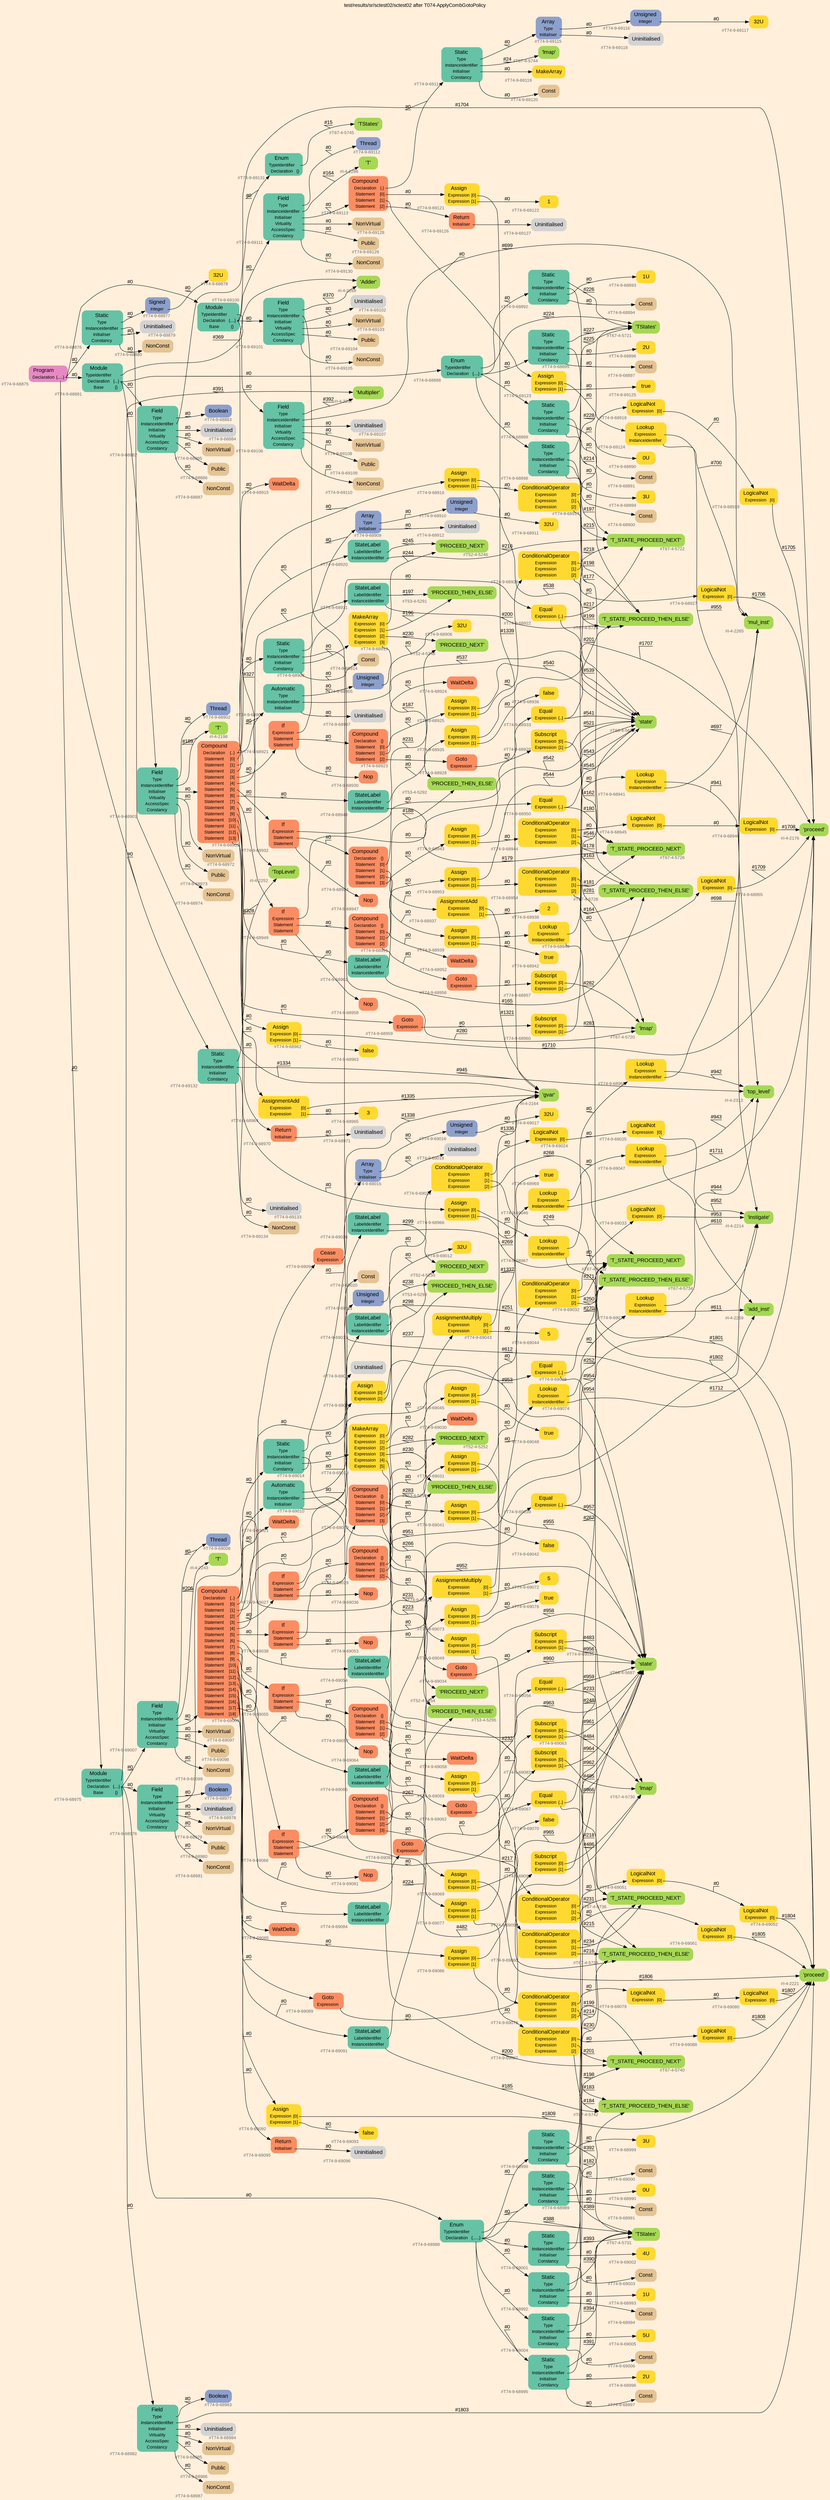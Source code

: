 digraph "test/results/sr/sctest02/sctest02 after T074-ApplyCombGotoPolicy" {
label = "test/results/sr/sctest02/sctest02 after T074-ApplyCombGotoPolicy"
labelloc = t
graph [
    rankdir = "LR"
    ranksep = 0.3
    bgcolor = antiquewhite1
    color = black
    fontcolor = black
    fontname = "Arial"
];
node [
    fontname = "Arial"
];
edge [
    fontname = "Arial"
];

// -------------------- node figure --------------------
// -------- block #T74-9-68875 ----------
"#T74-9-68875" [
    fillcolor = "/set28/4"
    xlabel = "#T74-9-68875"
    fontsize = "12"
    fontcolor = grey40
    shape = "plaintext"
    label = <<TABLE BORDER="0" CELLBORDER="0" CELLSPACING="0">
     <TR><TD><FONT COLOR="black" POINT-SIZE="15">Program</FONT></TD></TR>
     <TR><TD><FONT COLOR="black" POINT-SIZE="12">Declaration</FONT></TD><TD PORT="port0"><FONT COLOR="black" POINT-SIZE="12">{.....}</FONT></TD></TR>
    </TABLE>>
    style = "rounded,filled"
];

// -------- block #T74-9-68876 ----------
"#T74-9-68876" [
    fillcolor = "/set28/1"
    xlabel = "#T74-9-68876"
    fontsize = "12"
    fontcolor = grey40
    shape = "plaintext"
    label = <<TABLE BORDER="0" CELLBORDER="0" CELLSPACING="0">
     <TR><TD><FONT COLOR="black" POINT-SIZE="15">Static</FONT></TD></TR>
     <TR><TD><FONT COLOR="black" POINT-SIZE="12">Type</FONT></TD><TD PORT="port0"></TD></TR>
     <TR><TD><FONT COLOR="black" POINT-SIZE="12">InstanceIdentifier</FONT></TD><TD PORT="port1"></TD></TR>
     <TR><TD><FONT COLOR="black" POINT-SIZE="12">Initialiser</FONT></TD><TD PORT="port2"></TD></TR>
     <TR><TD><FONT COLOR="black" POINT-SIZE="12">Constancy</FONT></TD><TD PORT="port3"></TD></TR>
    </TABLE>>
    style = "rounded,filled"
];

// -------- block #T74-9-68877 ----------
"#T74-9-68877" [
    fillcolor = "/set28/3"
    xlabel = "#T74-9-68877"
    fontsize = "12"
    fontcolor = grey40
    shape = "plaintext"
    label = <<TABLE BORDER="0" CELLBORDER="0" CELLSPACING="0">
     <TR><TD><FONT COLOR="black" POINT-SIZE="15">Signed</FONT></TD></TR>
     <TR><TD><FONT COLOR="black" POINT-SIZE="12">Integer</FONT></TD><TD PORT="port0"></TD></TR>
    </TABLE>>
    style = "rounded,filled"
];

// -------- block #T74-9-68878 ----------
"#T74-9-68878" [
    fillcolor = "/set28/6"
    xlabel = "#T74-9-68878"
    fontsize = "12"
    fontcolor = grey40
    shape = "plaintext"
    label = <<TABLE BORDER="0" CELLBORDER="0" CELLSPACING="0">
     <TR><TD><FONT COLOR="black" POINT-SIZE="15">32U</FONT></TD></TR>
    </TABLE>>
    style = "rounded,filled"
];

// -------- block #I-4-2164 ----------
"#I-4-2164" [
    fillcolor = "/set28/5"
    xlabel = "#I-4-2164"
    fontsize = "12"
    fontcolor = grey40
    shape = "plaintext"
    label = <<TABLE BORDER="0" CELLBORDER="0" CELLSPACING="0">
     <TR><TD><FONT COLOR="black" POINT-SIZE="15">'gvar'</FONT></TD></TR>
    </TABLE>>
    style = "rounded,filled"
];

// -------- block #T74-9-68879 ----------
"#T74-9-68879" [
    xlabel = "#T74-9-68879"
    fontsize = "12"
    fontcolor = grey40
    shape = "plaintext"
    label = <<TABLE BORDER="0" CELLBORDER="0" CELLSPACING="0">
     <TR><TD><FONT COLOR="black" POINT-SIZE="15">Uninitialised</FONT></TD></TR>
    </TABLE>>
    style = "rounded,filled"
];

// -------- block #T74-9-68880 ----------
"#T74-9-68880" [
    fillcolor = "/set28/7"
    xlabel = "#T74-9-68880"
    fontsize = "12"
    fontcolor = grey40
    shape = "plaintext"
    label = <<TABLE BORDER="0" CELLBORDER="0" CELLSPACING="0">
     <TR><TD><FONT COLOR="black" POINT-SIZE="15">NonConst</FONT></TD></TR>
    </TABLE>>
    style = "rounded,filled"
];

// -------- block #T74-9-68881 ----------
"#T74-9-68881" [
    fillcolor = "/set28/1"
    xlabel = "#T74-9-68881"
    fontsize = "12"
    fontcolor = grey40
    shape = "plaintext"
    label = <<TABLE BORDER="0" CELLBORDER="0" CELLSPACING="0">
     <TR><TD><FONT COLOR="black" POINT-SIZE="15">Module</FONT></TD></TR>
     <TR><TD><FONT COLOR="black" POINT-SIZE="12">TypeIdentifier</FONT></TD><TD PORT="port0"></TD></TR>
     <TR><TD><FONT COLOR="black" POINT-SIZE="12">Declaration</FONT></TD><TD PORT="port1"><FONT COLOR="black" POINT-SIZE="12">{...}</FONT></TD></TR>
     <TR><TD><FONT COLOR="black" POINT-SIZE="12">Base</FONT></TD><TD PORT="port2"><FONT COLOR="black" POINT-SIZE="12">{}</FONT></TD></TR>
    </TABLE>>
    style = "rounded,filled"
];

// -------- block #I-4-2169 ----------
"#I-4-2169" [
    fillcolor = "/set28/5"
    xlabel = "#I-4-2169"
    fontsize = "12"
    fontcolor = grey40
    shape = "plaintext"
    label = <<TABLE BORDER="0" CELLBORDER="0" CELLSPACING="0">
     <TR><TD><FONT COLOR="black" POINT-SIZE="15">'Adder'</FONT></TD></TR>
    </TABLE>>
    style = "rounded,filled"
];

// -------- block #T74-9-68882 ----------
"#T74-9-68882" [
    fillcolor = "/set28/1"
    xlabel = "#T74-9-68882"
    fontsize = "12"
    fontcolor = grey40
    shape = "plaintext"
    label = <<TABLE BORDER="0" CELLBORDER="0" CELLSPACING="0">
     <TR><TD><FONT COLOR="black" POINT-SIZE="15">Field</FONT></TD></TR>
     <TR><TD><FONT COLOR="black" POINT-SIZE="12">Type</FONT></TD><TD PORT="port0"></TD></TR>
     <TR><TD><FONT COLOR="black" POINT-SIZE="12">InstanceIdentifier</FONT></TD><TD PORT="port1"></TD></TR>
     <TR><TD><FONT COLOR="black" POINT-SIZE="12">Initialiser</FONT></TD><TD PORT="port2"></TD></TR>
     <TR><TD><FONT COLOR="black" POINT-SIZE="12">Virtuality</FONT></TD><TD PORT="port3"></TD></TR>
     <TR><TD><FONT COLOR="black" POINT-SIZE="12">AccessSpec</FONT></TD><TD PORT="port4"></TD></TR>
     <TR><TD><FONT COLOR="black" POINT-SIZE="12">Constancy</FONT></TD><TD PORT="port5"></TD></TR>
    </TABLE>>
    style = "rounded,filled"
];

// -------- block #T74-9-68883 ----------
"#T74-9-68883" [
    fillcolor = "/set28/3"
    xlabel = "#T74-9-68883"
    fontsize = "12"
    fontcolor = grey40
    shape = "plaintext"
    label = <<TABLE BORDER="0" CELLBORDER="0" CELLSPACING="0">
     <TR><TD><FONT COLOR="black" POINT-SIZE="15">Boolean</FONT></TD></TR>
    </TABLE>>
    style = "rounded,filled"
];

// -------- block #I-4-2176 ----------
"#I-4-2176" [
    fillcolor = "/set28/5"
    xlabel = "#I-4-2176"
    fontsize = "12"
    fontcolor = grey40
    shape = "plaintext"
    label = <<TABLE BORDER="0" CELLBORDER="0" CELLSPACING="0">
     <TR><TD><FONT COLOR="black" POINT-SIZE="15">'proceed'</FONT></TD></TR>
    </TABLE>>
    style = "rounded,filled"
];

// -------- block #T74-9-68884 ----------
"#T74-9-68884" [
    xlabel = "#T74-9-68884"
    fontsize = "12"
    fontcolor = grey40
    shape = "plaintext"
    label = <<TABLE BORDER="0" CELLBORDER="0" CELLSPACING="0">
     <TR><TD><FONT COLOR="black" POINT-SIZE="15">Uninitialised</FONT></TD></TR>
    </TABLE>>
    style = "rounded,filled"
];

// -------- block #T74-9-68885 ----------
"#T74-9-68885" [
    fillcolor = "/set28/7"
    xlabel = "#T74-9-68885"
    fontsize = "12"
    fontcolor = grey40
    shape = "plaintext"
    label = <<TABLE BORDER="0" CELLBORDER="0" CELLSPACING="0">
     <TR><TD><FONT COLOR="black" POINT-SIZE="15">NonVirtual</FONT></TD></TR>
    </TABLE>>
    style = "rounded,filled"
];

// -------- block #T74-9-68886 ----------
"#T74-9-68886" [
    fillcolor = "/set28/7"
    xlabel = "#T74-9-68886"
    fontsize = "12"
    fontcolor = grey40
    shape = "plaintext"
    label = <<TABLE BORDER="0" CELLBORDER="0" CELLSPACING="0">
     <TR><TD><FONT COLOR="black" POINT-SIZE="15">Public</FONT></TD></TR>
    </TABLE>>
    style = "rounded,filled"
];

// -------- block #T74-9-68887 ----------
"#T74-9-68887" [
    fillcolor = "/set28/7"
    xlabel = "#T74-9-68887"
    fontsize = "12"
    fontcolor = grey40
    shape = "plaintext"
    label = <<TABLE BORDER="0" CELLBORDER="0" CELLSPACING="0">
     <TR><TD><FONT COLOR="black" POINT-SIZE="15">NonConst</FONT></TD></TR>
    </TABLE>>
    style = "rounded,filled"
];

// -------- block #T74-9-68888 ----------
"#T74-9-68888" [
    fillcolor = "/set28/1"
    xlabel = "#T74-9-68888"
    fontsize = "12"
    fontcolor = grey40
    shape = "plaintext"
    label = <<TABLE BORDER="0" CELLBORDER="0" CELLSPACING="0">
     <TR><TD><FONT COLOR="black" POINT-SIZE="15">Enum</FONT></TD></TR>
     <TR><TD><FONT COLOR="black" POINT-SIZE="12">TypeIdentifier</FONT></TD><TD PORT="port0"></TD></TR>
     <TR><TD><FONT COLOR="black" POINT-SIZE="12">Declaration</FONT></TD><TD PORT="port1"><FONT COLOR="black" POINT-SIZE="12">{....}</FONT></TD></TR>
    </TABLE>>
    style = "rounded,filled"
];

// -------- block #T67-4-5721 ----------
"#T67-4-5721" [
    fillcolor = "/set28/5"
    xlabel = "#T67-4-5721"
    fontsize = "12"
    fontcolor = grey40
    shape = "plaintext"
    label = <<TABLE BORDER="0" CELLBORDER="0" CELLSPACING="0">
     <TR><TD><FONT COLOR="black" POINT-SIZE="15">'TStates'</FONT></TD></TR>
    </TABLE>>
    style = "rounded,filled"
];

// -------- block #T74-9-68889 ----------
"#T74-9-68889" [
    fillcolor = "/set28/1"
    xlabel = "#T74-9-68889"
    fontsize = "12"
    fontcolor = grey40
    shape = "plaintext"
    label = <<TABLE BORDER="0" CELLBORDER="0" CELLSPACING="0">
     <TR><TD><FONT COLOR="black" POINT-SIZE="15">Static</FONT></TD></TR>
     <TR><TD><FONT COLOR="black" POINT-SIZE="12">Type</FONT></TD><TD PORT="port0"></TD></TR>
     <TR><TD><FONT COLOR="black" POINT-SIZE="12">InstanceIdentifier</FONT></TD><TD PORT="port1"></TD></TR>
     <TR><TD><FONT COLOR="black" POINT-SIZE="12">Initialiser</FONT></TD><TD PORT="port2"></TD></TR>
     <TR><TD><FONT COLOR="black" POINT-SIZE="12">Constancy</FONT></TD><TD PORT="port3"></TD></TR>
    </TABLE>>
    style = "rounded,filled"
];

// -------- block #T67-4-5722 ----------
"#T67-4-5722" [
    fillcolor = "/set28/5"
    xlabel = "#T67-4-5722"
    fontsize = "12"
    fontcolor = grey40
    shape = "plaintext"
    label = <<TABLE BORDER="0" CELLBORDER="0" CELLSPACING="0">
     <TR><TD><FONT COLOR="black" POINT-SIZE="15">'T_STATE_PROCEED_NEXT'</FONT></TD></TR>
    </TABLE>>
    style = "rounded,filled"
];

// -------- block #T74-9-68890 ----------
"#T74-9-68890" [
    fillcolor = "/set28/6"
    xlabel = "#T74-9-68890"
    fontsize = "12"
    fontcolor = grey40
    shape = "plaintext"
    label = <<TABLE BORDER="0" CELLBORDER="0" CELLSPACING="0">
     <TR><TD><FONT COLOR="black" POINT-SIZE="15">0U</FONT></TD></TR>
    </TABLE>>
    style = "rounded,filled"
];

// -------- block #T74-9-68891 ----------
"#T74-9-68891" [
    fillcolor = "/set28/7"
    xlabel = "#T74-9-68891"
    fontsize = "12"
    fontcolor = grey40
    shape = "plaintext"
    label = <<TABLE BORDER="0" CELLBORDER="0" CELLSPACING="0">
     <TR><TD><FONT COLOR="black" POINT-SIZE="15">Const</FONT></TD></TR>
    </TABLE>>
    style = "rounded,filled"
];

// -------- block #T74-9-68892 ----------
"#T74-9-68892" [
    fillcolor = "/set28/1"
    xlabel = "#T74-9-68892"
    fontsize = "12"
    fontcolor = grey40
    shape = "plaintext"
    label = <<TABLE BORDER="0" CELLBORDER="0" CELLSPACING="0">
     <TR><TD><FONT COLOR="black" POINT-SIZE="15">Static</FONT></TD></TR>
     <TR><TD><FONT COLOR="black" POINT-SIZE="12">Type</FONT></TD><TD PORT="port0"></TD></TR>
     <TR><TD><FONT COLOR="black" POINT-SIZE="12">InstanceIdentifier</FONT></TD><TD PORT="port1"></TD></TR>
     <TR><TD><FONT COLOR="black" POINT-SIZE="12">Initialiser</FONT></TD><TD PORT="port2"></TD></TR>
     <TR><TD><FONT COLOR="black" POINT-SIZE="12">Constancy</FONT></TD><TD PORT="port3"></TD></TR>
    </TABLE>>
    style = "rounded,filled"
];

// -------- block #T67-4-5724 ----------
"#T67-4-5724" [
    fillcolor = "/set28/5"
    xlabel = "#T67-4-5724"
    fontsize = "12"
    fontcolor = grey40
    shape = "plaintext"
    label = <<TABLE BORDER="0" CELLBORDER="0" CELLSPACING="0">
     <TR><TD><FONT COLOR="black" POINT-SIZE="15">'T_STATE_PROCEED_THEN_ELSE'</FONT></TD></TR>
    </TABLE>>
    style = "rounded,filled"
];

// -------- block #T74-9-68893 ----------
"#T74-9-68893" [
    fillcolor = "/set28/6"
    xlabel = "#T74-9-68893"
    fontsize = "12"
    fontcolor = grey40
    shape = "plaintext"
    label = <<TABLE BORDER="0" CELLBORDER="0" CELLSPACING="0">
     <TR><TD><FONT COLOR="black" POINT-SIZE="15">1U</FONT></TD></TR>
    </TABLE>>
    style = "rounded,filled"
];

// -------- block #T74-9-68894 ----------
"#T74-9-68894" [
    fillcolor = "/set28/7"
    xlabel = "#T74-9-68894"
    fontsize = "12"
    fontcolor = grey40
    shape = "plaintext"
    label = <<TABLE BORDER="0" CELLBORDER="0" CELLSPACING="0">
     <TR><TD><FONT COLOR="black" POINT-SIZE="15">Const</FONT></TD></TR>
    </TABLE>>
    style = "rounded,filled"
];

// -------- block #T74-9-68895 ----------
"#T74-9-68895" [
    fillcolor = "/set28/1"
    xlabel = "#T74-9-68895"
    fontsize = "12"
    fontcolor = grey40
    shape = "plaintext"
    label = <<TABLE BORDER="0" CELLBORDER="0" CELLSPACING="0">
     <TR><TD><FONT COLOR="black" POINT-SIZE="15">Static</FONT></TD></TR>
     <TR><TD><FONT COLOR="black" POINT-SIZE="12">Type</FONT></TD><TD PORT="port0"></TD></TR>
     <TR><TD><FONT COLOR="black" POINT-SIZE="12">InstanceIdentifier</FONT></TD><TD PORT="port1"></TD></TR>
     <TR><TD><FONT COLOR="black" POINT-SIZE="12">Initialiser</FONT></TD><TD PORT="port2"></TD></TR>
     <TR><TD><FONT COLOR="black" POINT-SIZE="12">Constancy</FONT></TD><TD PORT="port3"></TD></TR>
    </TABLE>>
    style = "rounded,filled"
];

// -------- block #T67-4-5726 ----------
"#T67-4-5726" [
    fillcolor = "/set28/5"
    xlabel = "#T67-4-5726"
    fontsize = "12"
    fontcolor = grey40
    shape = "plaintext"
    label = <<TABLE BORDER="0" CELLBORDER="0" CELLSPACING="0">
     <TR><TD><FONT COLOR="black" POINT-SIZE="15">'T_STATE_PROCEED_NEXT'</FONT></TD></TR>
    </TABLE>>
    style = "rounded,filled"
];

// -------- block #T74-9-68896 ----------
"#T74-9-68896" [
    fillcolor = "/set28/6"
    xlabel = "#T74-9-68896"
    fontsize = "12"
    fontcolor = grey40
    shape = "plaintext"
    label = <<TABLE BORDER="0" CELLBORDER="0" CELLSPACING="0">
     <TR><TD><FONT COLOR="black" POINT-SIZE="15">2U</FONT></TD></TR>
    </TABLE>>
    style = "rounded,filled"
];

// -------- block #T74-9-68897 ----------
"#T74-9-68897" [
    fillcolor = "/set28/7"
    xlabel = "#T74-9-68897"
    fontsize = "12"
    fontcolor = grey40
    shape = "plaintext"
    label = <<TABLE BORDER="0" CELLBORDER="0" CELLSPACING="0">
     <TR><TD><FONT COLOR="black" POINT-SIZE="15">Const</FONT></TD></TR>
    </TABLE>>
    style = "rounded,filled"
];

// -------- block #T74-9-68898 ----------
"#T74-9-68898" [
    fillcolor = "/set28/1"
    xlabel = "#T74-9-68898"
    fontsize = "12"
    fontcolor = grey40
    shape = "plaintext"
    label = <<TABLE BORDER="0" CELLBORDER="0" CELLSPACING="0">
     <TR><TD><FONT COLOR="black" POINT-SIZE="15">Static</FONT></TD></TR>
     <TR><TD><FONT COLOR="black" POINT-SIZE="12">Type</FONT></TD><TD PORT="port0"></TD></TR>
     <TR><TD><FONT COLOR="black" POINT-SIZE="12">InstanceIdentifier</FONT></TD><TD PORT="port1"></TD></TR>
     <TR><TD><FONT COLOR="black" POINT-SIZE="12">Initialiser</FONT></TD><TD PORT="port2"></TD></TR>
     <TR><TD><FONT COLOR="black" POINT-SIZE="12">Constancy</FONT></TD><TD PORT="port3"></TD></TR>
    </TABLE>>
    style = "rounded,filled"
];

// -------- block #T67-4-5728 ----------
"#T67-4-5728" [
    fillcolor = "/set28/5"
    xlabel = "#T67-4-5728"
    fontsize = "12"
    fontcolor = grey40
    shape = "plaintext"
    label = <<TABLE BORDER="0" CELLBORDER="0" CELLSPACING="0">
     <TR><TD><FONT COLOR="black" POINT-SIZE="15">'T_STATE_PROCEED_THEN_ELSE'</FONT></TD></TR>
    </TABLE>>
    style = "rounded,filled"
];

// -------- block #T74-9-68899 ----------
"#T74-9-68899" [
    fillcolor = "/set28/6"
    xlabel = "#T74-9-68899"
    fontsize = "12"
    fontcolor = grey40
    shape = "plaintext"
    label = <<TABLE BORDER="0" CELLBORDER="0" CELLSPACING="0">
     <TR><TD><FONT COLOR="black" POINT-SIZE="15">3U</FONT></TD></TR>
    </TABLE>>
    style = "rounded,filled"
];

// -------- block #T74-9-68900 ----------
"#T74-9-68900" [
    fillcolor = "/set28/7"
    xlabel = "#T74-9-68900"
    fontsize = "12"
    fontcolor = grey40
    shape = "plaintext"
    label = <<TABLE BORDER="0" CELLBORDER="0" CELLSPACING="0">
     <TR><TD><FONT COLOR="black" POINT-SIZE="15">Const</FONT></TD></TR>
    </TABLE>>
    style = "rounded,filled"
];

// -------- block #T74-9-68901 ----------
"#T74-9-68901" [
    fillcolor = "/set28/1"
    xlabel = "#T74-9-68901"
    fontsize = "12"
    fontcolor = grey40
    shape = "plaintext"
    label = <<TABLE BORDER="0" CELLBORDER="0" CELLSPACING="0">
     <TR><TD><FONT COLOR="black" POINT-SIZE="15">Field</FONT></TD></TR>
     <TR><TD><FONT COLOR="black" POINT-SIZE="12">Type</FONT></TD><TD PORT="port0"></TD></TR>
     <TR><TD><FONT COLOR="black" POINT-SIZE="12">InstanceIdentifier</FONT></TD><TD PORT="port1"></TD></TR>
     <TR><TD><FONT COLOR="black" POINT-SIZE="12">Initialiser</FONT></TD><TD PORT="port2"></TD></TR>
     <TR><TD><FONT COLOR="black" POINT-SIZE="12">Virtuality</FONT></TD><TD PORT="port3"></TD></TR>
     <TR><TD><FONT COLOR="black" POINT-SIZE="12">AccessSpec</FONT></TD><TD PORT="port4"></TD></TR>
     <TR><TD><FONT COLOR="black" POINT-SIZE="12">Constancy</FONT></TD><TD PORT="port5"></TD></TR>
    </TABLE>>
    style = "rounded,filled"
];

// -------- block #T74-9-68902 ----------
"#T74-9-68902" [
    fillcolor = "/set28/3"
    xlabel = "#T74-9-68902"
    fontsize = "12"
    fontcolor = grey40
    shape = "plaintext"
    label = <<TABLE BORDER="0" CELLBORDER="0" CELLSPACING="0">
     <TR><TD><FONT COLOR="black" POINT-SIZE="15">Thread</FONT></TD></TR>
    </TABLE>>
    style = "rounded,filled"
];

// -------- block #I-4-2198 ----------
"#I-4-2198" [
    fillcolor = "/set28/5"
    xlabel = "#I-4-2198"
    fontsize = "12"
    fontcolor = grey40
    shape = "plaintext"
    label = <<TABLE BORDER="0" CELLBORDER="0" CELLSPACING="0">
     <TR><TD><FONT COLOR="black" POINT-SIZE="15">'T'</FONT></TD></TR>
    </TABLE>>
    style = "rounded,filled"
];

// -------- block #T74-9-68903 ----------
"#T74-9-68903" [
    fillcolor = "/set28/2"
    xlabel = "#T74-9-68903"
    fontsize = "12"
    fontcolor = grey40
    shape = "plaintext"
    label = <<TABLE BORDER="0" CELLBORDER="0" CELLSPACING="0">
     <TR><TD><FONT COLOR="black" POINT-SIZE="15">Compound</FONT></TD></TR>
     <TR><TD><FONT COLOR="black" POINT-SIZE="12">Declaration</FONT></TD><TD PORT="port0"><FONT COLOR="black" POINT-SIZE="12">{..}</FONT></TD></TR>
     <TR><TD><FONT COLOR="black" POINT-SIZE="12">Statement</FONT></TD><TD PORT="port1"><FONT COLOR="black" POINT-SIZE="12">[0]</FONT></TD></TR>
     <TR><TD><FONT COLOR="black" POINT-SIZE="12">Statement</FONT></TD><TD PORT="port2"><FONT COLOR="black" POINT-SIZE="12">[1]</FONT></TD></TR>
     <TR><TD><FONT COLOR="black" POINT-SIZE="12">Statement</FONT></TD><TD PORT="port3"><FONT COLOR="black" POINT-SIZE="12">[2]</FONT></TD></TR>
     <TR><TD><FONT COLOR="black" POINT-SIZE="12">Statement</FONT></TD><TD PORT="port4"><FONT COLOR="black" POINT-SIZE="12">[3]</FONT></TD></TR>
     <TR><TD><FONT COLOR="black" POINT-SIZE="12">Statement</FONT></TD><TD PORT="port5"><FONT COLOR="black" POINT-SIZE="12">[4]</FONT></TD></TR>
     <TR><TD><FONT COLOR="black" POINT-SIZE="12">Statement</FONT></TD><TD PORT="port6"><FONT COLOR="black" POINT-SIZE="12">[5]</FONT></TD></TR>
     <TR><TD><FONT COLOR="black" POINT-SIZE="12">Statement</FONT></TD><TD PORT="port7"><FONT COLOR="black" POINT-SIZE="12">[6]</FONT></TD></TR>
     <TR><TD><FONT COLOR="black" POINT-SIZE="12">Statement</FONT></TD><TD PORT="port8"><FONT COLOR="black" POINT-SIZE="12">[7]</FONT></TD></TR>
     <TR><TD><FONT COLOR="black" POINT-SIZE="12">Statement</FONT></TD><TD PORT="port9"><FONT COLOR="black" POINT-SIZE="12">[8]</FONT></TD></TR>
     <TR><TD><FONT COLOR="black" POINT-SIZE="12">Statement</FONT></TD><TD PORT="port10"><FONT COLOR="black" POINT-SIZE="12">[9]</FONT></TD></TR>
     <TR><TD><FONT COLOR="black" POINT-SIZE="12">Statement</FONT></TD><TD PORT="port11"><FONT COLOR="black" POINT-SIZE="12">[10]</FONT></TD></TR>
     <TR><TD><FONT COLOR="black" POINT-SIZE="12">Statement</FONT></TD><TD PORT="port12"><FONT COLOR="black" POINT-SIZE="12">[11]</FONT></TD></TR>
     <TR><TD><FONT COLOR="black" POINT-SIZE="12">Statement</FONT></TD><TD PORT="port13"><FONT COLOR="black" POINT-SIZE="12">[12]</FONT></TD></TR>
     <TR><TD><FONT COLOR="black" POINT-SIZE="12">Statement</FONT></TD><TD PORT="port14"><FONT COLOR="black" POINT-SIZE="12">[13]</FONT></TD></TR>
    </TABLE>>
    style = "rounded,filled"
];

// -------- block #T74-9-68904 ----------
"#T74-9-68904" [
    fillcolor = "/set28/1"
    xlabel = "#T74-9-68904"
    fontsize = "12"
    fontcolor = grey40
    shape = "plaintext"
    label = <<TABLE BORDER="0" CELLBORDER="0" CELLSPACING="0">
     <TR><TD><FONT COLOR="black" POINT-SIZE="15">Automatic</FONT></TD></TR>
     <TR><TD><FONT COLOR="black" POINT-SIZE="12">Type</FONT></TD><TD PORT="port0"></TD></TR>
     <TR><TD><FONT COLOR="black" POINT-SIZE="12">InstanceIdentifier</FONT></TD><TD PORT="port1"></TD></TR>
     <TR><TD><FONT COLOR="black" POINT-SIZE="12">Initialiser</FONT></TD><TD PORT="port2"></TD></TR>
    </TABLE>>
    style = "rounded,filled"
];

// -------- block #T74-9-68905 ----------
"#T74-9-68905" [
    fillcolor = "/set28/3"
    xlabel = "#T74-9-68905"
    fontsize = "12"
    fontcolor = grey40
    shape = "plaintext"
    label = <<TABLE BORDER="0" CELLBORDER="0" CELLSPACING="0">
     <TR><TD><FONT COLOR="black" POINT-SIZE="15">Unsigned</FONT></TD></TR>
     <TR><TD><FONT COLOR="black" POINT-SIZE="12">Integer</FONT></TD><TD PORT="port0"></TD></TR>
    </TABLE>>
    style = "rounded,filled"
];

// -------- block #T74-9-68906 ----------
"#T74-9-68906" [
    fillcolor = "/set28/6"
    xlabel = "#T74-9-68906"
    fontsize = "12"
    fontcolor = grey40
    shape = "plaintext"
    label = <<TABLE BORDER="0" CELLBORDER="0" CELLSPACING="0">
     <TR><TD><FONT COLOR="black" POINT-SIZE="15">32U</FONT></TD></TR>
    </TABLE>>
    style = "rounded,filled"
];

// -------- block #T66-4-5686 ----------
"#T66-4-5686" [
    fillcolor = "/set28/5"
    xlabel = "#T66-4-5686"
    fontsize = "12"
    fontcolor = grey40
    shape = "plaintext"
    label = <<TABLE BORDER="0" CELLBORDER="0" CELLSPACING="0">
     <TR><TD><FONT COLOR="black" POINT-SIZE="15">'state'</FONT></TD></TR>
    </TABLE>>
    style = "rounded,filled"
];

// -------- block #T74-9-68907 ----------
"#T74-9-68907" [
    xlabel = "#T74-9-68907"
    fontsize = "12"
    fontcolor = grey40
    shape = "plaintext"
    label = <<TABLE BORDER="0" CELLBORDER="0" CELLSPACING="0">
     <TR><TD><FONT COLOR="black" POINT-SIZE="15">Uninitialised</FONT></TD></TR>
    </TABLE>>
    style = "rounded,filled"
];

// -------- block #T74-9-68908 ----------
"#T74-9-68908" [
    fillcolor = "/set28/1"
    xlabel = "#T74-9-68908"
    fontsize = "12"
    fontcolor = grey40
    shape = "plaintext"
    label = <<TABLE BORDER="0" CELLBORDER="0" CELLSPACING="0">
     <TR><TD><FONT COLOR="black" POINT-SIZE="15">Static</FONT></TD></TR>
     <TR><TD><FONT COLOR="black" POINT-SIZE="12">Type</FONT></TD><TD PORT="port0"></TD></TR>
     <TR><TD><FONT COLOR="black" POINT-SIZE="12">InstanceIdentifier</FONT></TD><TD PORT="port1"></TD></TR>
     <TR><TD><FONT COLOR="black" POINT-SIZE="12">Initialiser</FONT></TD><TD PORT="port2"></TD></TR>
     <TR><TD><FONT COLOR="black" POINT-SIZE="12">Constancy</FONT></TD><TD PORT="port3"></TD></TR>
    </TABLE>>
    style = "rounded,filled"
];

// -------- block #T74-9-68909 ----------
"#T74-9-68909" [
    fillcolor = "/set28/3"
    xlabel = "#T74-9-68909"
    fontsize = "12"
    fontcolor = grey40
    shape = "plaintext"
    label = <<TABLE BORDER="0" CELLBORDER="0" CELLSPACING="0">
     <TR><TD><FONT COLOR="black" POINT-SIZE="15">Array</FONT></TD></TR>
     <TR><TD><FONT COLOR="black" POINT-SIZE="12">Type</FONT></TD><TD PORT="port0"></TD></TR>
     <TR><TD><FONT COLOR="black" POINT-SIZE="12">Initialiser</FONT></TD><TD PORT="port1"></TD></TR>
    </TABLE>>
    style = "rounded,filled"
];

// -------- block #T74-9-68910 ----------
"#T74-9-68910" [
    fillcolor = "/set28/3"
    xlabel = "#T74-9-68910"
    fontsize = "12"
    fontcolor = grey40
    shape = "plaintext"
    label = <<TABLE BORDER="0" CELLBORDER="0" CELLSPACING="0">
     <TR><TD><FONT COLOR="black" POINT-SIZE="15">Unsigned</FONT></TD></TR>
     <TR><TD><FONT COLOR="black" POINT-SIZE="12">Integer</FONT></TD><TD PORT="port0"></TD></TR>
    </TABLE>>
    style = "rounded,filled"
];

// -------- block #T74-9-68911 ----------
"#T74-9-68911" [
    fillcolor = "/set28/6"
    xlabel = "#T74-9-68911"
    fontsize = "12"
    fontcolor = grey40
    shape = "plaintext"
    label = <<TABLE BORDER="0" CELLBORDER="0" CELLSPACING="0">
     <TR><TD><FONT COLOR="black" POINT-SIZE="15">32U</FONT></TD></TR>
    </TABLE>>
    style = "rounded,filled"
];

// -------- block #T74-9-68912 ----------
"#T74-9-68912" [
    xlabel = "#T74-9-68912"
    fontsize = "12"
    fontcolor = grey40
    shape = "plaintext"
    label = <<TABLE BORDER="0" CELLBORDER="0" CELLSPACING="0">
     <TR><TD><FONT COLOR="black" POINT-SIZE="15">Uninitialised</FONT></TD></TR>
    </TABLE>>
    style = "rounded,filled"
];

// -------- block #T67-4-5720 ----------
"#T67-4-5720" [
    fillcolor = "/set28/5"
    xlabel = "#T67-4-5720"
    fontsize = "12"
    fontcolor = grey40
    shape = "plaintext"
    label = <<TABLE BORDER="0" CELLBORDER="0" CELLSPACING="0">
     <TR><TD><FONT COLOR="black" POINT-SIZE="15">'lmap'</FONT></TD></TR>
    </TABLE>>
    style = "rounded,filled"
];

// -------- block #T74-9-68913 ----------
"#T74-9-68913" [
    fillcolor = "/set28/6"
    xlabel = "#T74-9-68913"
    fontsize = "12"
    fontcolor = grey40
    shape = "plaintext"
    label = <<TABLE BORDER="0" CELLBORDER="0" CELLSPACING="0">
     <TR><TD><FONT COLOR="black" POINT-SIZE="15">MakeArray</FONT></TD></TR>
     <TR><TD><FONT COLOR="black" POINT-SIZE="12">Expression</FONT></TD><TD PORT="port0"><FONT COLOR="black" POINT-SIZE="12">[0]</FONT></TD></TR>
     <TR><TD><FONT COLOR="black" POINT-SIZE="12">Expression</FONT></TD><TD PORT="port1"><FONT COLOR="black" POINT-SIZE="12">[1]</FONT></TD></TR>
     <TR><TD><FONT COLOR="black" POINT-SIZE="12">Expression</FONT></TD><TD PORT="port2"><FONT COLOR="black" POINT-SIZE="12">[2]</FONT></TD></TR>
     <TR><TD><FONT COLOR="black" POINT-SIZE="12">Expression</FONT></TD><TD PORT="port3"><FONT COLOR="black" POINT-SIZE="12">[3]</FONT></TD></TR>
    </TABLE>>
    style = "rounded,filled"
];

// -------- block #T52-4-5246 ----------
"#T52-4-5246" [
    fillcolor = "/set28/5"
    xlabel = "#T52-4-5246"
    fontsize = "12"
    fontcolor = grey40
    shape = "plaintext"
    label = <<TABLE BORDER="0" CELLBORDER="0" CELLSPACING="0">
     <TR><TD><FONT COLOR="black" POINT-SIZE="15">'PROCEED_NEXT'</FONT></TD></TR>
    </TABLE>>
    style = "rounded,filled"
];

// -------- block #T53-4-5291 ----------
"#T53-4-5291" [
    fillcolor = "/set28/5"
    xlabel = "#T53-4-5291"
    fontsize = "12"
    fontcolor = grey40
    shape = "plaintext"
    label = <<TABLE BORDER="0" CELLBORDER="0" CELLSPACING="0">
     <TR><TD><FONT COLOR="black" POINT-SIZE="15">'PROCEED_THEN_ELSE'</FONT></TD></TR>
    </TABLE>>
    style = "rounded,filled"
];

// -------- block #T52-4-5248 ----------
"#T52-4-5248" [
    fillcolor = "/set28/5"
    xlabel = "#T52-4-5248"
    fontsize = "12"
    fontcolor = grey40
    shape = "plaintext"
    label = <<TABLE BORDER="0" CELLBORDER="0" CELLSPACING="0">
     <TR><TD><FONT COLOR="black" POINT-SIZE="15">'PROCEED_NEXT'</FONT></TD></TR>
    </TABLE>>
    style = "rounded,filled"
];

// -------- block #T53-4-5292 ----------
"#T53-4-5292" [
    fillcolor = "/set28/5"
    xlabel = "#T53-4-5292"
    fontsize = "12"
    fontcolor = grey40
    shape = "plaintext"
    label = <<TABLE BORDER="0" CELLBORDER="0" CELLSPACING="0">
     <TR><TD><FONT COLOR="black" POINT-SIZE="15">'PROCEED_THEN_ELSE'</FONT></TD></TR>
    </TABLE>>
    style = "rounded,filled"
];

// -------- block #T74-9-68914 ----------
"#T74-9-68914" [
    fillcolor = "/set28/7"
    xlabel = "#T74-9-68914"
    fontsize = "12"
    fontcolor = grey40
    shape = "plaintext"
    label = <<TABLE BORDER="0" CELLBORDER="0" CELLSPACING="0">
     <TR><TD><FONT COLOR="black" POINT-SIZE="15">Const</FONT></TD></TR>
    </TABLE>>
    style = "rounded,filled"
];

// -------- block #T74-9-68915 ----------
"#T74-9-68915" [
    fillcolor = "/set28/2"
    xlabel = "#T74-9-68915"
    fontsize = "12"
    fontcolor = grey40
    shape = "plaintext"
    label = <<TABLE BORDER="0" CELLBORDER="0" CELLSPACING="0">
     <TR><TD><FONT COLOR="black" POINT-SIZE="15">WaitDelta</FONT></TD></TR>
    </TABLE>>
    style = "rounded,filled"
];

// -------- block #T74-9-68916 ----------
"#T74-9-68916" [
    fillcolor = "/set28/6"
    xlabel = "#T74-9-68916"
    fontsize = "12"
    fontcolor = grey40
    shape = "plaintext"
    label = <<TABLE BORDER="0" CELLBORDER="0" CELLSPACING="0">
     <TR><TD><FONT COLOR="black" POINT-SIZE="15">Assign</FONT></TD></TR>
     <TR><TD><FONT COLOR="black" POINT-SIZE="12">Expression</FONT></TD><TD PORT="port0"><FONT COLOR="black" POINT-SIZE="12">[0]</FONT></TD></TR>
     <TR><TD><FONT COLOR="black" POINT-SIZE="12">Expression</FONT></TD><TD PORT="port1"><FONT COLOR="black" POINT-SIZE="12">[1]</FONT></TD></TR>
    </TABLE>>
    style = "rounded,filled"
];

// -------- block #T74-9-68917 ----------
"#T74-9-68917" [
    fillcolor = "/set28/6"
    xlabel = "#T74-9-68917"
    fontsize = "12"
    fontcolor = grey40
    shape = "plaintext"
    label = <<TABLE BORDER="0" CELLBORDER="0" CELLSPACING="0">
     <TR><TD><FONT COLOR="black" POINT-SIZE="15">ConditionalOperator</FONT></TD></TR>
     <TR><TD><FONT COLOR="black" POINT-SIZE="12">Expression</FONT></TD><TD PORT="port0"><FONT COLOR="black" POINT-SIZE="12">[0]</FONT></TD></TR>
     <TR><TD><FONT COLOR="black" POINT-SIZE="12">Expression</FONT></TD><TD PORT="port1"><FONT COLOR="black" POINT-SIZE="12">[1]</FONT></TD></TR>
     <TR><TD><FONT COLOR="black" POINT-SIZE="12">Expression</FONT></TD><TD PORT="port2"><FONT COLOR="black" POINT-SIZE="12">[2]</FONT></TD></TR>
    </TABLE>>
    style = "rounded,filled"
];

// -------- block #T74-9-68918 ----------
"#T74-9-68918" [
    fillcolor = "/set28/6"
    xlabel = "#T74-9-68918"
    fontsize = "12"
    fontcolor = grey40
    shape = "plaintext"
    label = <<TABLE BORDER="0" CELLBORDER="0" CELLSPACING="0">
     <TR><TD><FONT COLOR="black" POINT-SIZE="15">LogicalNot</FONT></TD></TR>
     <TR><TD><FONT COLOR="black" POINT-SIZE="12">Expression</FONT></TD><TD PORT="port0"><FONT COLOR="black" POINT-SIZE="12">[0]</FONT></TD></TR>
    </TABLE>>
    style = "rounded,filled"
];

// -------- block #T74-9-68919 ----------
"#T74-9-68919" [
    fillcolor = "/set28/6"
    xlabel = "#T74-9-68919"
    fontsize = "12"
    fontcolor = grey40
    shape = "plaintext"
    label = <<TABLE BORDER="0" CELLBORDER="0" CELLSPACING="0">
     <TR><TD><FONT COLOR="black" POINT-SIZE="15">LogicalNot</FONT></TD></TR>
     <TR><TD><FONT COLOR="black" POINT-SIZE="12">Expression</FONT></TD><TD PORT="port0"><FONT COLOR="black" POINT-SIZE="12">[0]</FONT></TD></TR>
    </TABLE>>
    style = "rounded,filled"
];

// -------- block #T74-9-68920 ----------
"#T74-9-68920" [
    fillcolor = "/set28/1"
    xlabel = "#T74-9-68920"
    fontsize = "12"
    fontcolor = grey40
    shape = "plaintext"
    label = <<TABLE BORDER="0" CELLBORDER="0" CELLSPACING="0">
     <TR><TD><FONT COLOR="black" POINT-SIZE="15">StateLabel</FONT></TD></TR>
     <TR><TD><FONT COLOR="black" POINT-SIZE="12">LabelIdentifier</FONT></TD><TD PORT="port0"></TD></TR>
     <TR><TD><FONT COLOR="black" POINT-SIZE="12">InstanceIdentifier</FONT></TD><TD PORT="port1"></TD></TR>
    </TABLE>>
    style = "rounded,filled"
];

// -------- block #T74-9-68921 ----------
"#T74-9-68921" [
    fillcolor = "/set28/2"
    xlabel = "#T74-9-68921"
    fontsize = "12"
    fontcolor = grey40
    shape = "plaintext"
    label = <<TABLE BORDER="0" CELLBORDER="0" CELLSPACING="0">
     <TR><TD><FONT COLOR="black" POINT-SIZE="15">If</FONT></TD></TR>
     <TR><TD><FONT COLOR="black" POINT-SIZE="12">Expression</FONT></TD><TD PORT="port0"></TD></TR>
     <TR><TD><FONT COLOR="black" POINT-SIZE="12">Statement</FONT></TD><TD PORT="port1"></TD></TR>
     <TR><TD><FONT COLOR="black" POINT-SIZE="12">Statement</FONT></TD><TD PORT="port2"></TD></TR>
    </TABLE>>
    style = "rounded,filled"
];

// -------- block #T74-9-68922 ----------
"#T74-9-68922" [
    fillcolor = "/set28/6"
    xlabel = "#T74-9-68922"
    fontsize = "12"
    fontcolor = grey40
    shape = "plaintext"
    label = <<TABLE BORDER="0" CELLBORDER="0" CELLSPACING="0">
     <TR><TD><FONT COLOR="black" POINT-SIZE="15">Equal</FONT></TD></TR>
     <TR><TD><FONT COLOR="black" POINT-SIZE="12">Expression</FONT></TD><TD PORT="port0"><FONT COLOR="black" POINT-SIZE="12">{..}</FONT></TD></TR>
    </TABLE>>
    style = "rounded,filled"
];

// -------- block #T74-9-68923 ----------
"#T74-9-68923" [
    fillcolor = "/set28/2"
    xlabel = "#T74-9-68923"
    fontsize = "12"
    fontcolor = grey40
    shape = "plaintext"
    label = <<TABLE BORDER="0" CELLBORDER="0" CELLSPACING="0">
     <TR><TD><FONT COLOR="black" POINT-SIZE="15">Compound</FONT></TD></TR>
     <TR><TD><FONT COLOR="black" POINT-SIZE="12">Declaration</FONT></TD><TD PORT="port0"><FONT COLOR="black" POINT-SIZE="12">{}</FONT></TD></TR>
     <TR><TD><FONT COLOR="black" POINT-SIZE="12">Statement</FONT></TD><TD PORT="port1"><FONT COLOR="black" POINT-SIZE="12">[0]</FONT></TD></TR>
     <TR><TD><FONT COLOR="black" POINT-SIZE="12">Statement</FONT></TD><TD PORT="port2"><FONT COLOR="black" POINT-SIZE="12">[1]</FONT></TD></TR>
     <TR><TD><FONT COLOR="black" POINT-SIZE="12">Statement</FONT></TD><TD PORT="port3"><FONT COLOR="black" POINT-SIZE="12">[2]</FONT></TD></TR>
    </TABLE>>
    style = "rounded,filled"
];

// -------- block #T74-9-68924 ----------
"#T74-9-68924" [
    fillcolor = "/set28/2"
    xlabel = "#T74-9-68924"
    fontsize = "12"
    fontcolor = grey40
    shape = "plaintext"
    label = <<TABLE BORDER="0" CELLBORDER="0" CELLSPACING="0">
     <TR><TD><FONT COLOR="black" POINT-SIZE="15">WaitDelta</FONT></TD></TR>
    </TABLE>>
    style = "rounded,filled"
];

// -------- block #T74-9-68925 ----------
"#T74-9-68925" [
    fillcolor = "/set28/6"
    xlabel = "#T74-9-68925"
    fontsize = "12"
    fontcolor = grey40
    shape = "plaintext"
    label = <<TABLE BORDER="0" CELLBORDER="0" CELLSPACING="0">
     <TR><TD><FONT COLOR="black" POINT-SIZE="15">Assign</FONT></TD></TR>
     <TR><TD><FONT COLOR="black" POINT-SIZE="12">Expression</FONT></TD><TD PORT="port0"><FONT COLOR="black" POINT-SIZE="12">[0]</FONT></TD></TR>
     <TR><TD><FONT COLOR="black" POINT-SIZE="12">Expression</FONT></TD><TD PORT="port1"><FONT COLOR="black" POINT-SIZE="12">[1]</FONT></TD></TR>
    </TABLE>>
    style = "rounded,filled"
];

// -------- block #T74-9-68926 ----------
"#T74-9-68926" [
    fillcolor = "/set28/6"
    xlabel = "#T74-9-68926"
    fontsize = "12"
    fontcolor = grey40
    shape = "plaintext"
    label = <<TABLE BORDER="0" CELLBORDER="0" CELLSPACING="0">
     <TR><TD><FONT COLOR="black" POINT-SIZE="15">ConditionalOperator</FONT></TD></TR>
     <TR><TD><FONT COLOR="black" POINT-SIZE="12">Expression</FONT></TD><TD PORT="port0"><FONT COLOR="black" POINT-SIZE="12">[0]</FONT></TD></TR>
     <TR><TD><FONT COLOR="black" POINT-SIZE="12">Expression</FONT></TD><TD PORT="port1"><FONT COLOR="black" POINT-SIZE="12">[1]</FONT></TD></TR>
     <TR><TD><FONT COLOR="black" POINT-SIZE="12">Expression</FONT></TD><TD PORT="port2"><FONT COLOR="black" POINT-SIZE="12">[2]</FONT></TD></TR>
    </TABLE>>
    style = "rounded,filled"
];

// -------- block #T74-9-68927 ----------
"#T74-9-68927" [
    fillcolor = "/set28/6"
    xlabel = "#T74-9-68927"
    fontsize = "12"
    fontcolor = grey40
    shape = "plaintext"
    label = <<TABLE BORDER="0" CELLBORDER="0" CELLSPACING="0">
     <TR><TD><FONT COLOR="black" POINT-SIZE="15">LogicalNot</FONT></TD></TR>
     <TR><TD><FONT COLOR="black" POINT-SIZE="12">Expression</FONT></TD><TD PORT="port0"><FONT COLOR="black" POINT-SIZE="12">[0]</FONT></TD></TR>
    </TABLE>>
    style = "rounded,filled"
];

// -------- block #T74-9-68928 ----------
"#T74-9-68928" [
    fillcolor = "/set28/2"
    xlabel = "#T74-9-68928"
    fontsize = "12"
    fontcolor = grey40
    shape = "plaintext"
    label = <<TABLE BORDER="0" CELLBORDER="0" CELLSPACING="0">
     <TR><TD><FONT COLOR="black" POINT-SIZE="15">Goto</FONT></TD></TR>
     <TR><TD><FONT COLOR="black" POINT-SIZE="12">Expression</FONT></TD><TD PORT="port0"></TD></TR>
    </TABLE>>
    style = "rounded,filled"
];

// -------- block #T74-9-68929 ----------
"#T74-9-68929" [
    fillcolor = "/set28/6"
    xlabel = "#T74-9-68929"
    fontsize = "12"
    fontcolor = grey40
    shape = "plaintext"
    label = <<TABLE BORDER="0" CELLBORDER="0" CELLSPACING="0">
     <TR><TD><FONT COLOR="black" POINT-SIZE="15">Subscript</FONT></TD></TR>
     <TR><TD><FONT COLOR="black" POINT-SIZE="12">Expression</FONT></TD><TD PORT="port0"><FONT COLOR="black" POINT-SIZE="12">[0]</FONT></TD></TR>
     <TR><TD><FONT COLOR="black" POINT-SIZE="12">Expression</FONT></TD><TD PORT="port1"><FONT COLOR="black" POINT-SIZE="12">[1]</FONT></TD></TR>
    </TABLE>>
    style = "rounded,filled"
];

// -------- block #T74-9-68930 ----------
"#T74-9-68930" [
    fillcolor = "/set28/2"
    xlabel = "#T74-9-68930"
    fontsize = "12"
    fontcolor = grey40
    shape = "plaintext"
    label = <<TABLE BORDER="0" CELLBORDER="0" CELLSPACING="0">
     <TR><TD><FONT COLOR="black" POINT-SIZE="15">Nop</FONT></TD></TR>
    </TABLE>>
    style = "rounded,filled"
];

// -------- block #T74-9-68931 ----------
"#T74-9-68931" [
    fillcolor = "/set28/1"
    xlabel = "#T74-9-68931"
    fontsize = "12"
    fontcolor = grey40
    shape = "plaintext"
    label = <<TABLE BORDER="0" CELLBORDER="0" CELLSPACING="0">
     <TR><TD><FONT COLOR="black" POINT-SIZE="15">StateLabel</FONT></TD></TR>
     <TR><TD><FONT COLOR="black" POINT-SIZE="12">LabelIdentifier</FONT></TD><TD PORT="port0"></TD></TR>
     <TR><TD><FONT COLOR="black" POINT-SIZE="12">InstanceIdentifier</FONT></TD><TD PORT="port1"></TD></TR>
    </TABLE>>
    style = "rounded,filled"
];

// -------- block #T74-9-68932 ----------
"#T74-9-68932" [
    fillcolor = "/set28/2"
    xlabel = "#T74-9-68932"
    fontsize = "12"
    fontcolor = grey40
    shape = "plaintext"
    label = <<TABLE BORDER="0" CELLBORDER="0" CELLSPACING="0">
     <TR><TD><FONT COLOR="black" POINT-SIZE="15">If</FONT></TD></TR>
     <TR><TD><FONT COLOR="black" POINT-SIZE="12">Expression</FONT></TD><TD PORT="port0"></TD></TR>
     <TR><TD><FONT COLOR="black" POINT-SIZE="12">Statement</FONT></TD><TD PORT="port1"></TD></TR>
     <TR><TD><FONT COLOR="black" POINT-SIZE="12">Statement</FONT></TD><TD PORT="port2"></TD></TR>
    </TABLE>>
    style = "rounded,filled"
];

// -------- block #T74-9-68933 ----------
"#T74-9-68933" [
    fillcolor = "/set28/6"
    xlabel = "#T74-9-68933"
    fontsize = "12"
    fontcolor = grey40
    shape = "plaintext"
    label = <<TABLE BORDER="0" CELLBORDER="0" CELLSPACING="0">
     <TR><TD><FONT COLOR="black" POINT-SIZE="15">Equal</FONT></TD></TR>
     <TR><TD><FONT COLOR="black" POINT-SIZE="12">Expression</FONT></TD><TD PORT="port0"><FONT COLOR="black" POINT-SIZE="12">{..}</FONT></TD></TR>
    </TABLE>>
    style = "rounded,filled"
];

// -------- block #T74-9-68934 ----------
"#T74-9-68934" [
    fillcolor = "/set28/2"
    xlabel = "#T74-9-68934"
    fontsize = "12"
    fontcolor = grey40
    shape = "plaintext"
    label = <<TABLE BORDER="0" CELLBORDER="0" CELLSPACING="0">
     <TR><TD><FONT COLOR="black" POINT-SIZE="15">Compound</FONT></TD></TR>
     <TR><TD><FONT COLOR="black" POINT-SIZE="12">Declaration</FONT></TD><TD PORT="port0"><FONT COLOR="black" POINT-SIZE="12">{}</FONT></TD></TR>
     <TR><TD><FONT COLOR="black" POINT-SIZE="12">Statement</FONT></TD><TD PORT="port1"><FONT COLOR="black" POINT-SIZE="12">[0]</FONT></TD></TR>
     <TR><TD><FONT COLOR="black" POINT-SIZE="12">Statement</FONT></TD><TD PORT="port2"><FONT COLOR="black" POINT-SIZE="12">[1]</FONT></TD></TR>
     <TR><TD><FONT COLOR="black" POINT-SIZE="12">Statement</FONT></TD><TD PORT="port3"><FONT COLOR="black" POINT-SIZE="12">[2]</FONT></TD></TR>
     <TR><TD><FONT COLOR="black" POINT-SIZE="12">Statement</FONT></TD><TD PORT="port4"><FONT COLOR="black" POINT-SIZE="12">[3]</FONT></TD></TR>
    </TABLE>>
    style = "rounded,filled"
];

// -------- block #T74-9-68935 ----------
"#T74-9-68935" [
    fillcolor = "/set28/6"
    xlabel = "#T74-9-68935"
    fontsize = "12"
    fontcolor = grey40
    shape = "plaintext"
    label = <<TABLE BORDER="0" CELLBORDER="0" CELLSPACING="0">
     <TR><TD><FONT COLOR="black" POINT-SIZE="15">Assign</FONT></TD></TR>
     <TR><TD><FONT COLOR="black" POINT-SIZE="12">Expression</FONT></TD><TD PORT="port0"><FONT COLOR="black" POINT-SIZE="12">[0]</FONT></TD></TR>
     <TR><TD><FONT COLOR="black" POINT-SIZE="12">Expression</FONT></TD><TD PORT="port1"><FONT COLOR="black" POINT-SIZE="12">[1]</FONT></TD></TR>
    </TABLE>>
    style = "rounded,filled"
];

// -------- block #T74-9-68936 ----------
"#T74-9-68936" [
    fillcolor = "/set28/6"
    xlabel = "#T74-9-68936"
    fontsize = "12"
    fontcolor = grey40
    shape = "plaintext"
    label = <<TABLE BORDER="0" CELLBORDER="0" CELLSPACING="0">
     <TR><TD><FONT COLOR="black" POINT-SIZE="15">false</FONT></TD></TR>
    </TABLE>>
    style = "rounded,filled"
];

// -------- block #T74-9-68937 ----------
"#T74-9-68937" [
    fillcolor = "/set28/6"
    xlabel = "#T74-9-68937"
    fontsize = "12"
    fontcolor = grey40
    shape = "plaintext"
    label = <<TABLE BORDER="0" CELLBORDER="0" CELLSPACING="0">
     <TR><TD><FONT COLOR="black" POINT-SIZE="15">AssignmentAdd</FONT></TD></TR>
     <TR><TD><FONT COLOR="black" POINT-SIZE="12">Expression</FONT></TD><TD PORT="port0"><FONT COLOR="black" POINT-SIZE="12">[0]</FONT></TD></TR>
     <TR><TD><FONT COLOR="black" POINT-SIZE="12">Expression</FONT></TD><TD PORT="port1"><FONT COLOR="black" POINT-SIZE="12">[1]</FONT></TD></TR>
    </TABLE>>
    style = "rounded,filled"
];

// -------- block #T74-9-68938 ----------
"#T74-9-68938" [
    fillcolor = "/set28/6"
    xlabel = "#T74-9-68938"
    fontsize = "12"
    fontcolor = grey40
    shape = "plaintext"
    label = <<TABLE BORDER="0" CELLBORDER="0" CELLSPACING="0">
     <TR><TD><FONT COLOR="black" POINT-SIZE="15">2</FONT></TD></TR>
    </TABLE>>
    style = "rounded,filled"
];

// -------- block #T74-9-68939 ----------
"#T74-9-68939" [
    fillcolor = "/set28/6"
    xlabel = "#T74-9-68939"
    fontsize = "12"
    fontcolor = grey40
    shape = "plaintext"
    label = <<TABLE BORDER="0" CELLBORDER="0" CELLSPACING="0">
     <TR><TD><FONT COLOR="black" POINT-SIZE="15">Assign</FONT></TD></TR>
     <TR><TD><FONT COLOR="black" POINT-SIZE="12">Expression</FONT></TD><TD PORT="port0"><FONT COLOR="black" POINT-SIZE="12">[0]</FONT></TD></TR>
     <TR><TD><FONT COLOR="black" POINT-SIZE="12">Expression</FONT></TD><TD PORT="port1"><FONT COLOR="black" POINT-SIZE="12">[1]</FONT></TD></TR>
    </TABLE>>
    style = "rounded,filled"
];

// -------- block #T74-9-68940 ----------
"#T74-9-68940" [
    fillcolor = "/set28/6"
    xlabel = "#T74-9-68940"
    fontsize = "12"
    fontcolor = grey40
    shape = "plaintext"
    label = <<TABLE BORDER="0" CELLBORDER="0" CELLSPACING="0">
     <TR><TD><FONT COLOR="black" POINT-SIZE="15">Lookup</FONT></TD></TR>
     <TR><TD><FONT COLOR="black" POINT-SIZE="12">Expression</FONT></TD><TD PORT="port0"></TD></TR>
     <TR><TD><FONT COLOR="black" POINT-SIZE="12">InstanceIdentifier</FONT></TD><TD PORT="port1"></TD></TR>
    </TABLE>>
    style = "rounded,filled"
];

// -------- block #T74-9-68941 ----------
"#T74-9-68941" [
    fillcolor = "/set28/6"
    xlabel = "#T74-9-68941"
    fontsize = "12"
    fontcolor = grey40
    shape = "plaintext"
    label = <<TABLE BORDER="0" CELLBORDER="0" CELLSPACING="0">
     <TR><TD><FONT COLOR="black" POINT-SIZE="15">Lookup</FONT></TD></TR>
     <TR><TD><FONT COLOR="black" POINT-SIZE="12">Expression</FONT></TD><TD PORT="port0"></TD></TR>
     <TR><TD><FONT COLOR="black" POINT-SIZE="12">InstanceIdentifier</FONT></TD><TD PORT="port1"></TD></TR>
    </TABLE>>
    style = "rounded,filled"
];

// -------- block #I-4-2313 ----------
"#I-4-2313" [
    fillcolor = "/set28/5"
    xlabel = "#I-4-2313"
    fontsize = "12"
    fontcolor = grey40
    shape = "plaintext"
    label = <<TABLE BORDER="0" CELLBORDER="0" CELLSPACING="0">
     <TR><TD><FONT COLOR="black" POINT-SIZE="15">'top_level'</FONT></TD></TR>
    </TABLE>>
    style = "rounded,filled"
];

// -------- block #I-4-2265 ----------
"#I-4-2265" [
    fillcolor = "/set28/5"
    xlabel = "#I-4-2265"
    fontsize = "12"
    fontcolor = grey40
    shape = "plaintext"
    label = <<TABLE BORDER="0" CELLBORDER="0" CELLSPACING="0">
     <TR><TD><FONT COLOR="black" POINT-SIZE="15">'mul_inst'</FONT></TD></TR>
    </TABLE>>
    style = "rounded,filled"
];

// -------- block #I-4-2221 ----------
"#I-4-2221" [
    fillcolor = "/set28/5"
    xlabel = "#I-4-2221"
    fontsize = "12"
    fontcolor = grey40
    shape = "plaintext"
    label = <<TABLE BORDER="0" CELLBORDER="0" CELLSPACING="0">
     <TR><TD><FONT COLOR="black" POINT-SIZE="15">'proceed'</FONT></TD></TR>
    </TABLE>>
    style = "rounded,filled"
];

// -------- block #T74-9-68942 ----------
"#T74-9-68942" [
    fillcolor = "/set28/6"
    xlabel = "#T74-9-68942"
    fontsize = "12"
    fontcolor = grey40
    shape = "plaintext"
    label = <<TABLE BORDER="0" CELLBORDER="0" CELLSPACING="0">
     <TR><TD><FONT COLOR="black" POINT-SIZE="15">true</FONT></TD></TR>
    </TABLE>>
    style = "rounded,filled"
];

// -------- block #T74-9-68943 ----------
"#T74-9-68943" [
    fillcolor = "/set28/6"
    xlabel = "#T74-9-68943"
    fontsize = "12"
    fontcolor = grey40
    shape = "plaintext"
    label = <<TABLE BORDER="0" CELLBORDER="0" CELLSPACING="0">
     <TR><TD><FONT COLOR="black" POINT-SIZE="15">Assign</FONT></TD></TR>
     <TR><TD><FONT COLOR="black" POINT-SIZE="12">Expression</FONT></TD><TD PORT="port0"><FONT COLOR="black" POINT-SIZE="12">[0]</FONT></TD></TR>
     <TR><TD><FONT COLOR="black" POINT-SIZE="12">Expression</FONT></TD><TD PORT="port1"><FONT COLOR="black" POINT-SIZE="12">[1]</FONT></TD></TR>
    </TABLE>>
    style = "rounded,filled"
];

// -------- block #T74-9-68944 ----------
"#T74-9-68944" [
    fillcolor = "/set28/6"
    xlabel = "#T74-9-68944"
    fontsize = "12"
    fontcolor = grey40
    shape = "plaintext"
    label = <<TABLE BORDER="0" CELLBORDER="0" CELLSPACING="0">
     <TR><TD><FONT COLOR="black" POINT-SIZE="15">ConditionalOperator</FONT></TD></TR>
     <TR><TD><FONT COLOR="black" POINT-SIZE="12">Expression</FONT></TD><TD PORT="port0"><FONT COLOR="black" POINT-SIZE="12">[0]</FONT></TD></TR>
     <TR><TD><FONT COLOR="black" POINT-SIZE="12">Expression</FONT></TD><TD PORT="port1"><FONT COLOR="black" POINT-SIZE="12">[1]</FONT></TD></TR>
     <TR><TD><FONT COLOR="black" POINT-SIZE="12">Expression</FONT></TD><TD PORT="port2"><FONT COLOR="black" POINT-SIZE="12">[2]</FONT></TD></TR>
    </TABLE>>
    style = "rounded,filled"
];

// -------- block #T74-9-68945 ----------
"#T74-9-68945" [
    fillcolor = "/set28/6"
    xlabel = "#T74-9-68945"
    fontsize = "12"
    fontcolor = grey40
    shape = "plaintext"
    label = <<TABLE BORDER="0" CELLBORDER="0" CELLSPACING="0">
     <TR><TD><FONT COLOR="black" POINT-SIZE="15">LogicalNot</FONT></TD></TR>
     <TR><TD><FONT COLOR="black" POINT-SIZE="12">Expression</FONT></TD><TD PORT="port0"><FONT COLOR="black" POINT-SIZE="12">[0]</FONT></TD></TR>
    </TABLE>>
    style = "rounded,filled"
];

// -------- block #T74-9-68946 ----------
"#T74-9-68946" [
    fillcolor = "/set28/6"
    xlabel = "#T74-9-68946"
    fontsize = "12"
    fontcolor = grey40
    shape = "plaintext"
    label = <<TABLE BORDER="0" CELLBORDER="0" CELLSPACING="0">
     <TR><TD><FONT COLOR="black" POINT-SIZE="15">LogicalNot</FONT></TD></TR>
     <TR><TD><FONT COLOR="black" POINT-SIZE="12">Expression</FONT></TD><TD PORT="port0"><FONT COLOR="black" POINT-SIZE="12">[0]</FONT></TD></TR>
    </TABLE>>
    style = "rounded,filled"
];

// -------- block #T74-9-68947 ----------
"#T74-9-68947" [
    fillcolor = "/set28/2"
    xlabel = "#T74-9-68947"
    fontsize = "12"
    fontcolor = grey40
    shape = "plaintext"
    label = <<TABLE BORDER="0" CELLBORDER="0" CELLSPACING="0">
     <TR><TD><FONT COLOR="black" POINT-SIZE="15">Nop</FONT></TD></TR>
    </TABLE>>
    style = "rounded,filled"
];

// -------- block #T74-9-68948 ----------
"#T74-9-68948" [
    fillcolor = "/set28/1"
    xlabel = "#T74-9-68948"
    fontsize = "12"
    fontcolor = grey40
    shape = "plaintext"
    label = <<TABLE BORDER="0" CELLBORDER="0" CELLSPACING="0">
     <TR><TD><FONT COLOR="black" POINT-SIZE="15">StateLabel</FONT></TD></TR>
     <TR><TD><FONT COLOR="black" POINT-SIZE="12">LabelIdentifier</FONT></TD><TD PORT="port0"></TD></TR>
     <TR><TD><FONT COLOR="black" POINT-SIZE="12">InstanceIdentifier</FONT></TD><TD PORT="port1"></TD></TR>
    </TABLE>>
    style = "rounded,filled"
];

// -------- block #T74-9-68949 ----------
"#T74-9-68949" [
    fillcolor = "/set28/2"
    xlabel = "#T74-9-68949"
    fontsize = "12"
    fontcolor = grey40
    shape = "plaintext"
    label = <<TABLE BORDER="0" CELLBORDER="0" CELLSPACING="0">
     <TR><TD><FONT COLOR="black" POINT-SIZE="15">If</FONT></TD></TR>
     <TR><TD><FONT COLOR="black" POINT-SIZE="12">Expression</FONT></TD><TD PORT="port0"></TD></TR>
     <TR><TD><FONT COLOR="black" POINT-SIZE="12">Statement</FONT></TD><TD PORT="port1"></TD></TR>
     <TR><TD><FONT COLOR="black" POINT-SIZE="12">Statement</FONT></TD><TD PORT="port2"></TD></TR>
    </TABLE>>
    style = "rounded,filled"
];

// -------- block #T74-9-68950 ----------
"#T74-9-68950" [
    fillcolor = "/set28/6"
    xlabel = "#T74-9-68950"
    fontsize = "12"
    fontcolor = grey40
    shape = "plaintext"
    label = <<TABLE BORDER="0" CELLBORDER="0" CELLSPACING="0">
     <TR><TD><FONT COLOR="black" POINT-SIZE="15">Equal</FONT></TD></TR>
     <TR><TD><FONT COLOR="black" POINT-SIZE="12">Expression</FONT></TD><TD PORT="port0"><FONT COLOR="black" POINT-SIZE="12">{..}</FONT></TD></TR>
    </TABLE>>
    style = "rounded,filled"
];

// -------- block #T74-9-68951 ----------
"#T74-9-68951" [
    fillcolor = "/set28/2"
    xlabel = "#T74-9-68951"
    fontsize = "12"
    fontcolor = grey40
    shape = "plaintext"
    label = <<TABLE BORDER="0" CELLBORDER="0" CELLSPACING="0">
     <TR><TD><FONT COLOR="black" POINT-SIZE="15">Compound</FONT></TD></TR>
     <TR><TD><FONT COLOR="black" POINT-SIZE="12">Declaration</FONT></TD><TD PORT="port0"><FONT COLOR="black" POINT-SIZE="12">{}</FONT></TD></TR>
     <TR><TD><FONT COLOR="black" POINT-SIZE="12">Statement</FONT></TD><TD PORT="port1"><FONT COLOR="black" POINT-SIZE="12">[0]</FONT></TD></TR>
     <TR><TD><FONT COLOR="black" POINT-SIZE="12">Statement</FONT></TD><TD PORT="port2"><FONT COLOR="black" POINT-SIZE="12">[1]</FONT></TD></TR>
     <TR><TD><FONT COLOR="black" POINT-SIZE="12">Statement</FONT></TD><TD PORT="port3"><FONT COLOR="black" POINT-SIZE="12">[2]</FONT></TD></TR>
    </TABLE>>
    style = "rounded,filled"
];

// -------- block #T74-9-68952 ----------
"#T74-9-68952" [
    fillcolor = "/set28/2"
    xlabel = "#T74-9-68952"
    fontsize = "12"
    fontcolor = grey40
    shape = "plaintext"
    label = <<TABLE BORDER="0" CELLBORDER="0" CELLSPACING="0">
     <TR><TD><FONT COLOR="black" POINT-SIZE="15">WaitDelta</FONT></TD></TR>
    </TABLE>>
    style = "rounded,filled"
];

// -------- block #T74-9-68953 ----------
"#T74-9-68953" [
    fillcolor = "/set28/6"
    xlabel = "#T74-9-68953"
    fontsize = "12"
    fontcolor = grey40
    shape = "plaintext"
    label = <<TABLE BORDER="0" CELLBORDER="0" CELLSPACING="0">
     <TR><TD><FONT COLOR="black" POINT-SIZE="15">Assign</FONT></TD></TR>
     <TR><TD><FONT COLOR="black" POINT-SIZE="12">Expression</FONT></TD><TD PORT="port0"><FONT COLOR="black" POINT-SIZE="12">[0]</FONT></TD></TR>
     <TR><TD><FONT COLOR="black" POINT-SIZE="12">Expression</FONT></TD><TD PORT="port1"><FONT COLOR="black" POINT-SIZE="12">[1]</FONT></TD></TR>
    </TABLE>>
    style = "rounded,filled"
];

// -------- block #T74-9-68954 ----------
"#T74-9-68954" [
    fillcolor = "/set28/6"
    xlabel = "#T74-9-68954"
    fontsize = "12"
    fontcolor = grey40
    shape = "plaintext"
    label = <<TABLE BORDER="0" CELLBORDER="0" CELLSPACING="0">
     <TR><TD><FONT COLOR="black" POINT-SIZE="15">ConditionalOperator</FONT></TD></TR>
     <TR><TD><FONT COLOR="black" POINT-SIZE="12">Expression</FONT></TD><TD PORT="port0"><FONT COLOR="black" POINT-SIZE="12">[0]</FONT></TD></TR>
     <TR><TD><FONT COLOR="black" POINT-SIZE="12">Expression</FONT></TD><TD PORT="port1"><FONT COLOR="black" POINT-SIZE="12">[1]</FONT></TD></TR>
     <TR><TD><FONT COLOR="black" POINT-SIZE="12">Expression</FONT></TD><TD PORT="port2"><FONT COLOR="black" POINT-SIZE="12">[2]</FONT></TD></TR>
    </TABLE>>
    style = "rounded,filled"
];

// -------- block #T74-9-68955 ----------
"#T74-9-68955" [
    fillcolor = "/set28/6"
    xlabel = "#T74-9-68955"
    fontsize = "12"
    fontcolor = grey40
    shape = "plaintext"
    label = <<TABLE BORDER="0" CELLBORDER="0" CELLSPACING="0">
     <TR><TD><FONT COLOR="black" POINT-SIZE="15">LogicalNot</FONT></TD></TR>
     <TR><TD><FONT COLOR="black" POINT-SIZE="12">Expression</FONT></TD><TD PORT="port0"><FONT COLOR="black" POINT-SIZE="12">[0]</FONT></TD></TR>
    </TABLE>>
    style = "rounded,filled"
];

// -------- block #T74-9-68956 ----------
"#T74-9-68956" [
    fillcolor = "/set28/2"
    xlabel = "#T74-9-68956"
    fontsize = "12"
    fontcolor = grey40
    shape = "plaintext"
    label = <<TABLE BORDER="0" CELLBORDER="0" CELLSPACING="0">
     <TR><TD><FONT COLOR="black" POINT-SIZE="15">Goto</FONT></TD></TR>
     <TR><TD><FONT COLOR="black" POINT-SIZE="12">Expression</FONT></TD><TD PORT="port0"></TD></TR>
    </TABLE>>
    style = "rounded,filled"
];

// -------- block #T74-9-68957 ----------
"#T74-9-68957" [
    fillcolor = "/set28/6"
    xlabel = "#T74-9-68957"
    fontsize = "12"
    fontcolor = grey40
    shape = "plaintext"
    label = <<TABLE BORDER="0" CELLBORDER="0" CELLSPACING="0">
     <TR><TD><FONT COLOR="black" POINT-SIZE="15">Subscript</FONT></TD></TR>
     <TR><TD><FONT COLOR="black" POINT-SIZE="12">Expression</FONT></TD><TD PORT="port0"><FONT COLOR="black" POINT-SIZE="12">[0]</FONT></TD></TR>
     <TR><TD><FONT COLOR="black" POINT-SIZE="12">Expression</FONT></TD><TD PORT="port1"><FONT COLOR="black" POINT-SIZE="12">[1]</FONT></TD></TR>
    </TABLE>>
    style = "rounded,filled"
];

// -------- block #T74-9-68958 ----------
"#T74-9-68958" [
    fillcolor = "/set28/2"
    xlabel = "#T74-9-68958"
    fontsize = "12"
    fontcolor = grey40
    shape = "plaintext"
    label = <<TABLE BORDER="0" CELLBORDER="0" CELLSPACING="0">
     <TR><TD><FONT COLOR="black" POINT-SIZE="15">Nop</FONT></TD></TR>
    </TABLE>>
    style = "rounded,filled"
];

// -------- block #T74-9-68959 ----------
"#T74-9-68959" [
    fillcolor = "/set28/2"
    xlabel = "#T74-9-68959"
    fontsize = "12"
    fontcolor = grey40
    shape = "plaintext"
    label = <<TABLE BORDER="0" CELLBORDER="0" CELLSPACING="0">
     <TR><TD><FONT COLOR="black" POINT-SIZE="15">Goto</FONT></TD></TR>
     <TR><TD><FONT COLOR="black" POINT-SIZE="12">Expression</FONT></TD><TD PORT="port0"></TD></TR>
    </TABLE>>
    style = "rounded,filled"
];

// -------- block #T74-9-68960 ----------
"#T74-9-68960" [
    fillcolor = "/set28/6"
    xlabel = "#T74-9-68960"
    fontsize = "12"
    fontcolor = grey40
    shape = "plaintext"
    label = <<TABLE BORDER="0" CELLBORDER="0" CELLSPACING="0">
     <TR><TD><FONT COLOR="black" POINT-SIZE="15">Subscript</FONT></TD></TR>
     <TR><TD><FONT COLOR="black" POINT-SIZE="12">Expression</FONT></TD><TD PORT="port0"><FONT COLOR="black" POINT-SIZE="12">[0]</FONT></TD></TR>
     <TR><TD><FONT COLOR="black" POINT-SIZE="12">Expression</FONT></TD><TD PORT="port1"><FONT COLOR="black" POINT-SIZE="12">[1]</FONT></TD></TR>
    </TABLE>>
    style = "rounded,filled"
];

// -------- block #T74-9-68961 ----------
"#T74-9-68961" [
    fillcolor = "/set28/1"
    xlabel = "#T74-9-68961"
    fontsize = "12"
    fontcolor = grey40
    shape = "plaintext"
    label = <<TABLE BORDER="0" CELLBORDER="0" CELLSPACING="0">
     <TR><TD><FONT COLOR="black" POINT-SIZE="15">StateLabel</FONT></TD></TR>
     <TR><TD><FONT COLOR="black" POINT-SIZE="12">LabelIdentifier</FONT></TD><TD PORT="port0"></TD></TR>
     <TR><TD><FONT COLOR="black" POINT-SIZE="12">InstanceIdentifier</FONT></TD><TD PORT="port1"></TD></TR>
    </TABLE>>
    style = "rounded,filled"
];

// -------- block #T74-9-68962 ----------
"#T74-9-68962" [
    fillcolor = "/set28/6"
    xlabel = "#T74-9-68962"
    fontsize = "12"
    fontcolor = grey40
    shape = "plaintext"
    label = <<TABLE BORDER="0" CELLBORDER="0" CELLSPACING="0">
     <TR><TD><FONT COLOR="black" POINT-SIZE="15">Assign</FONT></TD></TR>
     <TR><TD><FONT COLOR="black" POINT-SIZE="12">Expression</FONT></TD><TD PORT="port0"><FONT COLOR="black" POINT-SIZE="12">[0]</FONT></TD></TR>
     <TR><TD><FONT COLOR="black" POINT-SIZE="12">Expression</FONT></TD><TD PORT="port1"><FONT COLOR="black" POINT-SIZE="12">[1]</FONT></TD></TR>
    </TABLE>>
    style = "rounded,filled"
];

// -------- block #T74-9-68963 ----------
"#T74-9-68963" [
    fillcolor = "/set28/6"
    xlabel = "#T74-9-68963"
    fontsize = "12"
    fontcolor = grey40
    shape = "plaintext"
    label = <<TABLE BORDER="0" CELLBORDER="0" CELLSPACING="0">
     <TR><TD><FONT COLOR="black" POINT-SIZE="15">false</FONT></TD></TR>
    </TABLE>>
    style = "rounded,filled"
];

// -------- block #T74-9-68964 ----------
"#T74-9-68964" [
    fillcolor = "/set28/6"
    xlabel = "#T74-9-68964"
    fontsize = "12"
    fontcolor = grey40
    shape = "plaintext"
    label = <<TABLE BORDER="0" CELLBORDER="0" CELLSPACING="0">
     <TR><TD><FONT COLOR="black" POINT-SIZE="15">AssignmentAdd</FONT></TD></TR>
     <TR><TD><FONT COLOR="black" POINT-SIZE="12">Expression</FONT></TD><TD PORT="port0"><FONT COLOR="black" POINT-SIZE="12">[0]</FONT></TD></TR>
     <TR><TD><FONT COLOR="black" POINT-SIZE="12">Expression</FONT></TD><TD PORT="port1"><FONT COLOR="black" POINT-SIZE="12">[1]</FONT></TD></TR>
    </TABLE>>
    style = "rounded,filled"
];

// -------- block #T74-9-68965 ----------
"#T74-9-68965" [
    fillcolor = "/set28/6"
    xlabel = "#T74-9-68965"
    fontsize = "12"
    fontcolor = grey40
    shape = "plaintext"
    label = <<TABLE BORDER="0" CELLBORDER="0" CELLSPACING="0">
     <TR><TD><FONT COLOR="black" POINT-SIZE="15">3</FONT></TD></TR>
    </TABLE>>
    style = "rounded,filled"
];

// -------- block #T74-9-68966 ----------
"#T74-9-68966" [
    fillcolor = "/set28/6"
    xlabel = "#T74-9-68966"
    fontsize = "12"
    fontcolor = grey40
    shape = "plaintext"
    label = <<TABLE BORDER="0" CELLBORDER="0" CELLSPACING="0">
     <TR><TD><FONT COLOR="black" POINT-SIZE="15">Assign</FONT></TD></TR>
     <TR><TD><FONT COLOR="black" POINT-SIZE="12">Expression</FONT></TD><TD PORT="port0"><FONT COLOR="black" POINT-SIZE="12">[0]</FONT></TD></TR>
     <TR><TD><FONT COLOR="black" POINT-SIZE="12">Expression</FONT></TD><TD PORT="port1"><FONT COLOR="black" POINT-SIZE="12">[1]</FONT></TD></TR>
    </TABLE>>
    style = "rounded,filled"
];

// -------- block #T74-9-68967 ----------
"#T74-9-68967" [
    fillcolor = "/set28/6"
    xlabel = "#T74-9-68967"
    fontsize = "12"
    fontcolor = grey40
    shape = "plaintext"
    label = <<TABLE BORDER="0" CELLBORDER="0" CELLSPACING="0">
     <TR><TD><FONT COLOR="black" POINT-SIZE="15">Lookup</FONT></TD></TR>
     <TR><TD><FONT COLOR="black" POINT-SIZE="12">Expression</FONT></TD><TD PORT="port0"></TD></TR>
     <TR><TD><FONT COLOR="black" POINT-SIZE="12">InstanceIdentifier</FONT></TD><TD PORT="port1"></TD></TR>
    </TABLE>>
    style = "rounded,filled"
];

// -------- block #T74-9-68968 ----------
"#T74-9-68968" [
    fillcolor = "/set28/6"
    xlabel = "#T74-9-68968"
    fontsize = "12"
    fontcolor = grey40
    shape = "plaintext"
    label = <<TABLE BORDER="0" CELLBORDER="0" CELLSPACING="0">
     <TR><TD><FONT COLOR="black" POINT-SIZE="15">Lookup</FONT></TD></TR>
     <TR><TD><FONT COLOR="black" POINT-SIZE="12">Expression</FONT></TD><TD PORT="port0"></TD></TR>
     <TR><TD><FONT COLOR="black" POINT-SIZE="12">InstanceIdentifier</FONT></TD><TD PORT="port1"></TD></TR>
    </TABLE>>
    style = "rounded,filled"
];

// -------- block #T74-9-68969 ----------
"#T74-9-68969" [
    fillcolor = "/set28/6"
    xlabel = "#T74-9-68969"
    fontsize = "12"
    fontcolor = grey40
    shape = "plaintext"
    label = <<TABLE BORDER="0" CELLBORDER="0" CELLSPACING="0">
     <TR><TD><FONT COLOR="black" POINT-SIZE="15">true</FONT></TD></TR>
    </TABLE>>
    style = "rounded,filled"
];

// -------- block #T74-9-68970 ----------
"#T74-9-68970" [
    fillcolor = "/set28/2"
    xlabel = "#T74-9-68970"
    fontsize = "12"
    fontcolor = grey40
    shape = "plaintext"
    label = <<TABLE BORDER="0" CELLBORDER="0" CELLSPACING="0">
     <TR><TD><FONT COLOR="black" POINT-SIZE="15">Return</FONT></TD></TR>
     <TR><TD><FONT COLOR="black" POINT-SIZE="12">Initialiser</FONT></TD><TD PORT="port0"></TD></TR>
    </TABLE>>
    style = "rounded,filled"
];

// -------- block #T74-9-68971 ----------
"#T74-9-68971" [
    xlabel = "#T74-9-68971"
    fontsize = "12"
    fontcolor = grey40
    shape = "plaintext"
    label = <<TABLE BORDER="0" CELLBORDER="0" CELLSPACING="0">
     <TR><TD><FONT COLOR="black" POINT-SIZE="15">Uninitialised</FONT></TD></TR>
    </TABLE>>
    style = "rounded,filled"
];

// -------- block #T74-9-68972 ----------
"#T74-9-68972" [
    fillcolor = "/set28/7"
    xlabel = "#T74-9-68972"
    fontsize = "12"
    fontcolor = grey40
    shape = "plaintext"
    label = <<TABLE BORDER="0" CELLBORDER="0" CELLSPACING="0">
     <TR><TD><FONT COLOR="black" POINT-SIZE="15">NonVirtual</FONT></TD></TR>
    </TABLE>>
    style = "rounded,filled"
];

// -------- block #T74-9-68973 ----------
"#T74-9-68973" [
    fillcolor = "/set28/7"
    xlabel = "#T74-9-68973"
    fontsize = "12"
    fontcolor = grey40
    shape = "plaintext"
    label = <<TABLE BORDER="0" CELLBORDER="0" CELLSPACING="0">
     <TR><TD><FONT COLOR="black" POINT-SIZE="15">Public</FONT></TD></TR>
    </TABLE>>
    style = "rounded,filled"
];

// -------- block #T74-9-68974 ----------
"#T74-9-68974" [
    fillcolor = "/set28/7"
    xlabel = "#T74-9-68974"
    fontsize = "12"
    fontcolor = grey40
    shape = "plaintext"
    label = <<TABLE BORDER="0" CELLBORDER="0" CELLSPACING="0">
     <TR><TD><FONT COLOR="black" POINT-SIZE="15">NonConst</FONT></TD></TR>
    </TABLE>>
    style = "rounded,filled"
];

// -------- block #T74-9-68975 ----------
"#T74-9-68975" [
    fillcolor = "/set28/1"
    xlabel = "#T74-9-68975"
    fontsize = "12"
    fontcolor = grey40
    shape = "plaintext"
    label = <<TABLE BORDER="0" CELLBORDER="0" CELLSPACING="0">
     <TR><TD><FONT COLOR="black" POINT-SIZE="15">Module</FONT></TD></TR>
     <TR><TD><FONT COLOR="black" POINT-SIZE="12">TypeIdentifier</FONT></TD><TD PORT="port0"></TD></TR>
     <TR><TD><FONT COLOR="black" POINT-SIZE="12">Declaration</FONT></TD><TD PORT="port1"><FONT COLOR="black" POINT-SIZE="12">{....}</FONT></TD></TR>
     <TR><TD><FONT COLOR="black" POINT-SIZE="12">Base</FONT></TD><TD PORT="port2"><FONT COLOR="black" POINT-SIZE="12">{}</FONT></TD></TR>
    </TABLE>>
    style = "rounded,filled"
];

// -------- block #I-4-2207 ----------
"#I-4-2207" [
    fillcolor = "/set28/5"
    xlabel = "#I-4-2207"
    fontsize = "12"
    fontcolor = grey40
    shape = "plaintext"
    label = <<TABLE BORDER="0" CELLBORDER="0" CELLSPACING="0">
     <TR><TD><FONT COLOR="black" POINT-SIZE="15">'Multiplier'</FONT></TD></TR>
    </TABLE>>
    style = "rounded,filled"
];

// -------- block #T74-9-68976 ----------
"#T74-9-68976" [
    fillcolor = "/set28/1"
    xlabel = "#T74-9-68976"
    fontsize = "12"
    fontcolor = grey40
    shape = "plaintext"
    label = <<TABLE BORDER="0" CELLBORDER="0" CELLSPACING="0">
     <TR><TD><FONT COLOR="black" POINT-SIZE="15">Field</FONT></TD></TR>
     <TR><TD><FONT COLOR="black" POINT-SIZE="12">Type</FONT></TD><TD PORT="port0"></TD></TR>
     <TR><TD><FONT COLOR="black" POINT-SIZE="12">InstanceIdentifier</FONT></TD><TD PORT="port1"></TD></TR>
     <TR><TD><FONT COLOR="black" POINT-SIZE="12">Initialiser</FONT></TD><TD PORT="port2"></TD></TR>
     <TR><TD><FONT COLOR="black" POINT-SIZE="12">Virtuality</FONT></TD><TD PORT="port3"></TD></TR>
     <TR><TD><FONT COLOR="black" POINT-SIZE="12">AccessSpec</FONT></TD><TD PORT="port4"></TD></TR>
     <TR><TD><FONT COLOR="black" POINT-SIZE="12">Constancy</FONT></TD><TD PORT="port5"></TD></TR>
    </TABLE>>
    style = "rounded,filled"
];

// -------- block #T74-9-68977 ----------
"#T74-9-68977" [
    fillcolor = "/set28/3"
    xlabel = "#T74-9-68977"
    fontsize = "12"
    fontcolor = grey40
    shape = "plaintext"
    label = <<TABLE BORDER="0" CELLBORDER="0" CELLSPACING="0">
     <TR><TD><FONT COLOR="black" POINT-SIZE="15">Boolean</FONT></TD></TR>
    </TABLE>>
    style = "rounded,filled"
];

// -------- block #I-4-2214 ----------
"#I-4-2214" [
    fillcolor = "/set28/5"
    xlabel = "#I-4-2214"
    fontsize = "12"
    fontcolor = grey40
    shape = "plaintext"
    label = <<TABLE BORDER="0" CELLBORDER="0" CELLSPACING="0">
     <TR><TD><FONT COLOR="black" POINT-SIZE="15">'instigate'</FONT></TD></TR>
    </TABLE>>
    style = "rounded,filled"
];

// -------- block #T74-9-68978 ----------
"#T74-9-68978" [
    xlabel = "#T74-9-68978"
    fontsize = "12"
    fontcolor = grey40
    shape = "plaintext"
    label = <<TABLE BORDER="0" CELLBORDER="0" CELLSPACING="0">
     <TR><TD><FONT COLOR="black" POINT-SIZE="15">Uninitialised</FONT></TD></TR>
    </TABLE>>
    style = "rounded,filled"
];

// -------- block #T74-9-68979 ----------
"#T74-9-68979" [
    fillcolor = "/set28/7"
    xlabel = "#T74-9-68979"
    fontsize = "12"
    fontcolor = grey40
    shape = "plaintext"
    label = <<TABLE BORDER="0" CELLBORDER="0" CELLSPACING="0">
     <TR><TD><FONT COLOR="black" POINT-SIZE="15">NonVirtual</FONT></TD></TR>
    </TABLE>>
    style = "rounded,filled"
];

// -------- block #T74-9-68980 ----------
"#T74-9-68980" [
    fillcolor = "/set28/7"
    xlabel = "#T74-9-68980"
    fontsize = "12"
    fontcolor = grey40
    shape = "plaintext"
    label = <<TABLE BORDER="0" CELLBORDER="0" CELLSPACING="0">
     <TR><TD><FONT COLOR="black" POINT-SIZE="15">Public</FONT></TD></TR>
    </TABLE>>
    style = "rounded,filled"
];

// -------- block #T74-9-68981 ----------
"#T74-9-68981" [
    fillcolor = "/set28/7"
    xlabel = "#T74-9-68981"
    fontsize = "12"
    fontcolor = grey40
    shape = "plaintext"
    label = <<TABLE BORDER="0" CELLBORDER="0" CELLSPACING="0">
     <TR><TD><FONT COLOR="black" POINT-SIZE="15">NonConst</FONT></TD></TR>
    </TABLE>>
    style = "rounded,filled"
];

// -------- block #T74-9-68982 ----------
"#T74-9-68982" [
    fillcolor = "/set28/1"
    xlabel = "#T74-9-68982"
    fontsize = "12"
    fontcolor = grey40
    shape = "plaintext"
    label = <<TABLE BORDER="0" CELLBORDER="0" CELLSPACING="0">
     <TR><TD><FONT COLOR="black" POINT-SIZE="15">Field</FONT></TD></TR>
     <TR><TD><FONT COLOR="black" POINT-SIZE="12">Type</FONT></TD><TD PORT="port0"></TD></TR>
     <TR><TD><FONT COLOR="black" POINT-SIZE="12">InstanceIdentifier</FONT></TD><TD PORT="port1"></TD></TR>
     <TR><TD><FONT COLOR="black" POINT-SIZE="12">Initialiser</FONT></TD><TD PORT="port2"></TD></TR>
     <TR><TD><FONT COLOR="black" POINT-SIZE="12">Virtuality</FONT></TD><TD PORT="port3"></TD></TR>
     <TR><TD><FONT COLOR="black" POINT-SIZE="12">AccessSpec</FONT></TD><TD PORT="port4"></TD></TR>
     <TR><TD><FONT COLOR="black" POINT-SIZE="12">Constancy</FONT></TD><TD PORT="port5"></TD></TR>
    </TABLE>>
    style = "rounded,filled"
];

// -------- block #T74-9-68983 ----------
"#T74-9-68983" [
    fillcolor = "/set28/3"
    xlabel = "#T74-9-68983"
    fontsize = "12"
    fontcolor = grey40
    shape = "plaintext"
    label = <<TABLE BORDER="0" CELLBORDER="0" CELLSPACING="0">
     <TR><TD><FONT COLOR="black" POINT-SIZE="15">Boolean</FONT></TD></TR>
    </TABLE>>
    style = "rounded,filled"
];

// -------- block #T74-9-68984 ----------
"#T74-9-68984" [
    xlabel = "#T74-9-68984"
    fontsize = "12"
    fontcolor = grey40
    shape = "plaintext"
    label = <<TABLE BORDER="0" CELLBORDER="0" CELLSPACING="0">
     <TR><TD><FONT COLOR="black" POINT-SIZE="15">Uninitialised</FONT></TD></TR>
    </TABLE>>
    style = "rounded,filled"
];

// -------- block #T74-9-68985 ----------
"#T74-9-68985" [
    fillcolor = "/set28/7"
    xlabel = "#T74-9-68985"
    fontsize = "12"
    fontcolor = grey40
    shape = "plaintext"
    label = <<TABLE BORDER="0" CELLBORDER="0" CELLSPACING="0">
     <TR><TD><FONT COLOR="black" POINT-SIZE="15">NonVirtual</FONT></TD></TR>
    </TABLE>>
    style = "rounded,filled"
];

// -------- block #T74-9-68986 ----------
"#T74-9-68986" [
    fillcolor = "/set28/7"
    xlabel = "#T74-9-68986"
    fontsize = "12"
    fontcolor = grey40
    shape = "plaintext"
    label = <<TABLE BORDER="0" CELLBORDER="0" CELLSPACING="0">
     <TR><TD><FONT COLOR="black" POINT-SIZE="15">Public</FONT></TD></TR>
    </TABLE>>
    style = "rounded,filled"
];

// -------- block #T74-9-68987 ----------
"#T74-9-68987" [
    fillcolor = "/set28/7"
    xlabel = "#T74-9-68987"
    fontsize = "12"
    fontcolor = grey40
    shape = "plaintext"
    label = <<TABLE BORDER="0" CELLBORDER="0" CELLSPACING="0">
     <TR><TD><FONT COLOR="black" POINT-SIZE="15">NonConst</FONT></TD></TR>
    </TABLE>>
    style = "rounded,filled"
];

// -------- block #T74-9-68988 ----------
"#T74-9-68988" [
    fillcolor = "/set28/1"
    xlabel = "#T74-9-68988"
    fontsize = "12"
    fontcolor = grey40
    shape = "plaintext"
    label = <<TABLE BORDER="0" CELLBORDER="0" CELLSPACING="0">
     <TR><TD><FONT COLOR="black" POINT-SIZE="15">Enum</FONT></TD></TR>
     <TR><TD><FONT COLOR="black" POINT-SIZE="12">TypeIdentifier</FONT></TD><TD PORT="port0"></TD></TR>
     <TR><TD><FONT COLOR="black" POINT-SIZE="12">Declaration</FONT></TD><TD PORT="port1"><FONT COLOR="black" POINT-SIZE="12">{......}</FONT></TD></TR>
    </TABLE>>
    style = "rounded,filled"
];

// -------- block #T67-4-5731 ----------
"#T67-4-5731" [
    fillcolor = "/set28/5"
    xlabel = "#T67-4-5731"
    fontsize = "12"
    fontcolor = grey40
    shape = "plaintext"
    label = <<TABLE BORDER="0" CELLBORDER="0" CELLSPACING="0">
     <TR><TD><FONT COLOR="black" POINT-SIZE="15">'TStates'</FONT></TD></TR>
    </TABLE>>
    style = "rounded,filled"
];

// -------- block #T74-9-68989 ----------
"#T74-9-68989" [
    fillcolor = "/set28/1"
    xlabel = "#T74-9-68989"
    fontsize = "12"
    fontcolor = grey40
    shape = "plaintext"
    label = <<TABLE BORDER="0" CELLBORDER="0" CELLSPACING="0">
     <TR><TD><FONT COLOR="black" POINT-SIZE="15">Static</FONT></TD></TR>
     <TR><TD><FONT COLOR="black" POINT-SIZE="12">Type</FONT></TD><TD PORT="port0"></TD></TR>
     <TR><TD><FONT COLOR="black" POINT-SIZE="12">InstanceIdentifier</FONT></TD><TD PORT="port1"></TD></TR>
     <TR><TD><FONT COLOR="black" POINT-SIZE="12">Initialiser</FONT></TD><TD PORT="port2"></TD></TR>
     <TR><TD><FONT COLOR="black" POINT-SIZE="12">Constancy</FONT></TD><TD PORT="port3"></TD></TR>
    </TABLE>>
    style = "rounded,filled"
];

// -------- block #T67-4-5732 ----------
"#T67-4-5732" [
    fillcolor = "/set28/5"
    xlabel = "#T67-4-5732"
    fontsize = "12"
    fontcolor = grey40
    shape = "plaintext"
    label = <<TABLE BORDER="0" CELLBORDER="0" CELLSPACING="0">
     <TR><TD><FONT COLOR="black" POINT-SIZE="15">'T_STATE_PROCEED_NEXT'</FONT></TD></TR>
    </TABLE>>
    style = "rounded,filled"
];

// -------- block #T74-9-68990 ----------
"#T74-9-68990" [
    fillcolor = "/set28/6"
    xlabel = "#T74-9-68990"
    fontsize = "12"
    fontcolor = grey40
    shape = "plaintext"
    label = <<TABLE BORDER="0" CELLBORDER="0" CELLSPACING="0">
     <TR><TD><FONT COLOR="black" POINT-SIZE="15">0U</FONT></TD></TR>
    </TABLE>>
    style = "rounded,filled"
];

// -------- block #T74-9-68991 ----------
"#T74-9-68991" [
    fillcolor = "/set28/7"
    xlabel = "#T74-9-68991"
    fontsize = "12"
    fontcolor = grey40
    shape = "plaintext"
    label = <<TABLE BORDER="0" CELLBORDER="0" CELLSPACING="0">
     <TR><TD><FONT COLOR="black" POINT-SIZE="15">Const</FONT></TD></TR>
    </TABLE>>
    style = "rounded,filled"
];

// -------- block #T74-9-68992 ----------
"#T74-9-68992" [
    fillcolor = "/set28/1"
    xlabel = "#T74-9-68992"
    fontsize = "12"
    fontcolor = grey40
    shape = "plaintext"
    label = <<TABLE BORDER="0" CELLBORDER="0" CELLSPACING="0">
     <TR><TD><FONT COLOR="black" POINT-SIZE="15">Static</FONT></TD></TR>
     <TR><TD><FONT COLOR="black" POINT-SIZE="12">Type</FONT></TD><TD PORT="port0"></TD></TR>
     <TR><TD><FONT COLOR="black" POINT-SIZE="12">InstanceIdentifier</FONT></TD><TD PORT="port1"></TD></TR>
     <TR><TD><FONT COLOR="black" POINT-SIZE="12">Initialiser</FONT></TD><TD PORT="port2"></TD></TR>
     <TR><TD><FONT COLOR="black" POINT-SIZE="12">Constancy</FONT></TD><TD PORT="port3"></TD></TR>
    </TABLE>>
    style = "rounded,filled"
];

// -------- block #T67-4-5734 ----------
"#T67-4-5734" [
    fillcolor = "/set28/5"
    xlabel = "#T67-4-5734"
    fontsize = "12"
    fontcolor = grey40
    shape = "plaintext"
    label = <<TABLE BORDER="0" CELLBORDER="0" CELLSPACING="0">
     <TR><TD><FONT COLOR="black" POINT-SIZE="15">'T_STATE_PROCEED_THEN_ELSE'</FONT></TD></TR>
    </TABLE>>
    style = "rounded,filled"
];

// -------- block #T74-9-68993 ----------
"#T74-9-68993" [
    fillcolor = "/set28/6"
    xlabel = "#T74-9-68993"
    fontsize = "12"
    fontcolor = grey40
    shape = "plaintext"
    label = <<TABLE BORDER="0" CELLBORDER="0" CELLSPACING="0">
     <TR><TD><FONT COLOR="black" POINT-SIZE="15">1U</FONT></TD></TR>
    </TABLE>>
    style = "rounded,filled"
];

// -------- block #T74-9-68994 ----------
"#T74-9-68994" [
    fillcolor = "/set28/7"
    xlabel = "#T74-9-68994"
    fontsize = "12"
    fontcolor = grey40
    shape = "plaintext"
    label = <<TABLE BORDER="0" CELLBORDER="0" CELLSPACING="0">
     <TR><TD><FONT COLOR="black" POINT-SIZE="15">Const</FONT></TD></TR>
    </TABLE>>
    style = "rounded,filled"
];

// -------- block #T74-9-68995 ----------
"#T74-9-68995" [
    fillcolor = "/set28/1"
    xlabel = "#T74-9-68995"
    fontsize = "12"
    fontcolor = grey40
    shape = "plaintext"
    label = <<TABLE BORDER="0" CELLBORDER="0" CELLSPACING="0">
     <TR><TD><FONT COLOR="black" POINT-SIZE="15">Static</FONT></TD></TR>
     <TR><TD><FONT COLOR="black" POINT-SIZE="12">Type</FONT></TD><TD PORT="port0"></TD></TR>
     <TR><TD><FONT COLOR="black" POINT-SIZE="12">InstanceIdentifier</FONT></TD><TD PORT="port1"></TD></TR>
     <TR><TD><FONT COLOR="black" POINT-SIZE="12">Initialiser</FONT></TD><TD PORT="port2"></TD></TR>
     <TR><TD><FONT COLOR="black" POINT-SIZE="12">Constancy</FONT></TD><TD PORT="port3"></TD></TR>
    </TABLE>>
    style = "rounded,filled"
];

// -------- block #T67-4-5736 ----------
"#T67-4-5736" [
    fillcolor = "/set28/5"
    xlabel = "#T67-4-5736"
    fontsize = "12"
    fontcolor = grey40
    shape = "plaintext"
    label = <<TABLE BORDER="0" CELLBORDER="0" CELLSPACING="0">
     <TR><TD><FONT COLOR="black" POINT-SIZE="15">'T_STATE_PROCEED_NEXT'</FONT></TD></TR>
    </TABLE>>
    style = "rounded,filled"
];

// -------- block #T74-9-68996 ----------
"#T74-9-68996" [
    fillcolor = "/set28/6"
    xlabel = "#T74-9-68996"
    fontsize = "12"
    fontcolor = grey40
    shape = "plaintext"
    label = <<TABLE BORDER="0" CELLBORDER="0" CELLSPACING="0">
     <TR><TD><FONT COLOR="black" POINT-SIZE="15">2U</FONT></TD></TR>
    </TABLE>>
    style = "rounded,filled"
];

// -------- block #T74-9-68997 ----------
"#T74-9-68997" [
    fillcolor = "/set28/7"
    xlabel = "#T74-9-68997"
    fontsize = "12"
    fontcolor = grey40
    shape = "plaintext"
    label = <<TABLE BORDER="0" CELLBORDER="0" CELLSPACING="0">
     <TR><TD><FONT COLOR="black" POINT-SIZE="15">Const</FONT></TD></TR>
    </TABLE>>
    style = "rounded,filled"
];

// -------- block #T74-9-68998 ----------
"#T74-9-68998" [
    fillcolor = "/set28/1"
    xlabel = "#T74-9-68998"
    fontsize = "12"
    fontcolor = grey40
    shape = "plaintext"
    label = <<TABLE BORDER="0" CELLBORDER="0" CELLSPACING="0">
     <TR><TD><FONT COLOR="black" POINT-SIZE="15">Static</FONT></TD></TR>
     <TR><TD><FONT COLOR="black" POINT-SIZE="12">Type</FONT></TD><TD PORT="port0"></TD></TR>
     <TR><TD><FONT COLOR="black" POINT-SIZE="12">InstanceIdentifier</FONT></TD><TD PORT="port1"></TD></TR>
     <TR><TD><FONT COLOR="black" POINT-SIZE="12">Initialiser</FONT></TD><TD PORT="port2"></TD></TR>
     <TR><TD><FONT COLOR="black" POINT-SIZE="12">Constancy</FONT></TD><TD PORT="port3"></TD></TR>
    </TABLE>>
    style = "rounded,filled"
];

// -------- block #T67-4-5738 ----------
"#T67-4-5738" [
    fillcolor = "/set28/5"
    xlabel = "#T67-4-5738"
    fontsize = "12"
    fontcolor = grey40
    shape = "plaintext"
    label = <<TABLE BORDER="0" CELLBORDER="0" CELLSPACING="0">
     <TR><TD><FONT COLOR="black" POINT-SIZE="15">'T_STATE_PROCEED_THEN_ELSE'</FONT></TD></TR>
    </TABLE>>
    style = "rounded,filled"
];

// -------- block #T74-9-68999 ----------
"#T74-9-68999" [
    fillcolor = "/set28/6"
    xlabel = "#T74-9-68999"
    fontsize = "12"
    fontcolor = grey40
    shape = "plaintext"
    label = <<TABLE BORDER="0" CELLBORDER="0" CELLSPACING="0">
     <TR><TD><FONT COLOR="black" POINT-SIZE="15">3U</FONT></TD></TR>
    </TABLE>>
    style = "rounded,filled"
];

// -------- block #T74-9-69000 ----------
"#T74-9-69000" [
    fillcolor = "/set28/7"
    xlabel = "#T74-9-69000"
    fontsize = "12"
    fontcolor = grey40
    shape = "plaintext"
    label = <<TABLE BORDER="0" CELLBORDER="0" CELLSPACING="0">
     <TR><TD><FONT COLOR="black" POINT-SIZE="15">Const</FONT></TD></TR>
    </TABLE>>
    style = "rounded,filled"
];

// -------- block #T74-9-69001 ----------
"#T74-9-69001" [
    fillcolor = "/set28/1"
    xlabel = "#T74-9-69001"
    fontsize = "12"
    fontcolor = grey40
    shape = "plaintext"
    label = <<TABLE BORDER="0" CELLBORDER="0" CELLSPACING="0">
     <TR><TD><FONT COLOR="black" POINT-SIZE="15">Static</FONT></TD></TR>
     <TR><TD><FONT COLOR="black" POINT-SIZE="12">Type</FONT></TD><TD PORT="port0"></TD></TR>
     <TR><TD><FONT COLOR="black" POINT-SIZE="12">InstanceIdentifier</FONT></TD><TD PORT="port1"></TD></TR>
     <TR><TD><FONT COLOR="black" POINT-SIZE="12">Initialiser</FONT></TD><TD PORT="port2"></TD></TR>
     <TR><TD><FONT COLOR="black" POINT-SIZE="12">Constancy</FONT></TD><TD PORT="port3"></TD></TR>
    </TABLE>>
    style = "rounded,filled"
];

// -------- block #T67-4-5740 ----------
"#T67-4-5740" [
    fillcolor = "/set28/5"
    xlabel = "#T67-4-5740"
    fontsize = "12"
    fontcolor = grey40
    shape = "plaintext"
    label = <<TABLE BORDER="0" CELLBORDER="0" CELLSPACING="0">
     <TR><TD><FONT COLOR="black" POINT-SIZE="15">'T_STATE_PROCEED_NEXT'</FONT></TD></TR>
    </TABLE>>
    style = "rounded,filled"
];

// -------- block #T74-9-69002 ----------
"#T74-9-69002" [
    fillcolor = "/set28/6"
    xlabel = "#T74-9-69002"
    fontsize = "12"
    fontcolor = grey40
    shape = "plaintext"
    label = <<TABLE BORDER="0" CELLBORDER="0" CELLSPACING="0">
     <TR><TD><FONT COLOR="black" POINT-SIZE="15">4U</FONT></TD></TR>
    </TABLE>>
    style = "rounded,filled"
];

// -------- block #T74-9-69003 ----------
"#T74-9-69003" [
    fillcolor = "/set28/7"
    xlabel = "#T74-9-69003"
    fontsize = "12"
    fontcolor = grey40
    shape = "plaintext"
    label = <<TABLE BORDER="0" CELLBORDER="0" CELLSPACING="0">
     <TR><TD><FONT COLOR="black" POINT-SIZE="15">Const</FONT></TD></TR>
    </TABLE>>
    style = "rounded,filled"
];

// -------- block #T74-9-69004 ----------
"#T74-9-69004" [
    fillcolor = "/set28/1"
    xlabel = "#T74-9-69004"
    fontsize = "12"
    fontcolor = grey40
    shape = "plaintext"
    label = <<TABLE BORDER="0" CELLBORDER="0" CELLSPACING="0">
     <TR><TD><FONT COLOR="black" POINT-SIZE="15">Static</FONT></TD></TR>
     <TR><TD><FONT COLOR="black" POINT-SIZE="12">Type</FONT></TD><TD PORT="port0"></TD></TR>
     <TR><TD><FONT COLOR="black" POINT-SIZE="12">InstanceIdentifier</FONT></TD><TD PORT="port1"></TD></TR>
     <TR><TD><FONT COLOR="black" POINT-SIZE="12">Initialiser</FONT></TD><TD PORT="port2"></TD></TR>
     <TR><TD><FONT COLOR="black" POINT-SIZE="12">Constancy</FONT></TD><TD PORT="port3"></TD></TR>
    </TABLE>>
    style = "rounded,filled"
];

// -------- block #T67-4-5742 ----------
"#T67-4-5742" [
    fillcolor = "/set28/5"
    xlabel = "#T67-4-5742"
    fontsize = "12"
    fontcolor = grey40
    shape = "plaintext"
    label = <<TABLE BORDER="0" CELLBORDER="0" CELLSPACING="0">
     <TR><TD><FONT COLOR="black" POINT-SIZE="15">'T_STATE_PROCEED_THEN_ELSE'</FONT></TD></TR>
    </TABLE>>
    style = "rounded,filled"
];

// -------- block #T74-9-69005 ----------
"#T74-9-69005" [
    fillcolor = "/set28/6"
    xlabel = "#T74-9-69005"
    fontsize = "12"
    fontcolor = grey40
    shape = "plaintext"
    label = <<TABLE BORDER="0" CELLBORDER="0" CELLSPACING="0">
     <TR><TD><FONT COLOR="black" POINT-SIZE="15">5U</FONT></TD></TR>
    </TABLE>>
    style = "rounded,filled"
];

// -------- block #T74-9-69006 ----------
"#T74-9-69006" [
    fillcolor = "/set28/7"
    xlabel = "#T74-9-69006"
    fontsize = "12"
    fontcolor = grey40
    shape = "plaintext"
    label = <<TABLE BORDER="0" CELLBORDER="0" CELLSPACING="0">
     <TR><TD><FONT COLOR="black" POINT-SIZE="15">Const</FONT></TD></TR>
    </TABLE>>
    style = "rounded,filled"
];

// -------- block #T74-9-69007 ----------
"#T74-9-69007" [
    fillcolor = "/set28/1"
    xlabel = "#T74-9-69007"
    fontsize = "12"
    fontcolor = grey40
    shape = "plaintext"
    label = <<TABLE BORDER="0" CELLBORDER="0" CELLSPACING="0">
     <TR><TD><FONT COLOR="black" POINT-SIZE="15">Field</FONT></TD></TR>
     <TR><TD><FONT COLOR="black" POINT-SIZE="12">Type</FONT></TD><TD PORT="port0"></TD></TR>
     <TR><TD><FONT COLOR="black" POINT-SIZE="12">InstanceIdentifier</FONT></TD><TD PORT="port1"></TD></TR>
     <TR><TD><FONT COLOR="black" POINT-SIZE="12">Initialiser</FONT></TD><TD PORT="port2"></TD></TR>
     <TR><TD><FONT COLOR="black" POINT-SIZE="12">Virtuality</FONT></TD><TD PORT="port3"></TD></TR>
     <TR><TD><FONT COLOR="black" POINT-SIZE="12">AccessSpec</FONT></TD><TD PORT="port4"></TD></TR>
     <TR><TD><FONT COLOR="black" POINT-SIZE="12">Constancy</FONT></TD><TD PORT="port5"></TD></TR>
    </TABLE>>
    style = "rounded,filled"
];

// -------- block #T74-9-69008 ----------
"#T74-9-69008" [
    fillcolor = "/set28/3"
    xlabel = "#T74-9-69008"
    fontsize = "12"
    fontcolor = grey40
    shape = "plaintext"
    label = <<TABLE BORDER="0" CELLBORDER="0" CELLSPACING="0">
     <TR><TD><FONT COLOR="black" POINT-SIZE="15">Thread</FONT></TD></TR>
    </TABLE>>
    style = "rounded,filled"
];

// -------- block #I-4-2243 ----------
"#I-4-2243" [
    fillcolor = "/set28/5"
    xlabel = "#I-4-2243"
    fontsize = "12"
    fontcolor = grey40
    shape = "plaintext"
    label = <<TABLE BORDER="0" CELLBORDER="0" CELLSPACING="0">
     <TR><TD><FONT COLOR="black" POINT-SIZE="15">'T'</FONT></TD></TR>
    </TABLE>>
    style = "rounded,filled"
];

// -------- block #T74-9-69009 ----------
"#T74-9-69009" [
    fillcolor = "/set28/2"
    xlabel = "#T74-9-69009"
    fontsize = "12"
    fontcolor = grey40
    shape = "plaintext"
    label = <<TABLE BORDER="0" CELLBORDER="0" CELLSPACING="0">
     <TR><TD><FONT COLOR="black" POINT-SIZE="15">Compound</FONT></TD></TR>
     <TR><TD><FONT COLOR="black" POINT-SIZE="12">Declaration</FONT></TD><TD PORT="port0"><FONT COLOR="black" POINT-SIZE="12">{..}</FONT></TD></TR>
     <TR><TD><FONT COLOR="black" POINT-SIZE="12">Statement</FONT></TD><TD PORT="port1"><FONT COLOR="black" POINT-SIZE="12">[0]</FONT></TD></TR>
     <TR><TD><FONT COLOR="black" POINT-SIZE="12">Statement</FONT></TD><TD PORT="port2"><FONT COLOR="black" POINT-SIZE="12">[1]</FONT></TD></TR>
     <TR><TD><FONT COLOR="black" POINT-SIZE="12">Statement</FONT></TD><TD PORT="port3"><FONT COLOR="black" POINT-SIZE="12">[2]</FONT></TD></TR>
     <TR><TD><FONT COLOR="black" POINT-SIZE="12">Statement</FONT></TD><TD PORT="port4"><FONT COLOR="black" POINT-SIZE="12">[3]</FONT></TD></TR>
     <TR><TD><FONT COLOR="black" POINT-SIZE="12">Statement</FONT></TD><TD PORT="port5"><FONT COLOR="black" POINT-SIZE="12">[4]</FONT></TD></TR>
     <TR><TD><FONT COLOR="black" POINT-SIZE="12">Statement</FONT></TD><TD PORT="port6"><FONT COLOR="black" POINT-SIZE="12">[5]</FONT></TD></TR>
     <TR><TD><FONT COLOR="black" POINT-SIZE="12">Statement</FONT></TD><TD PORT="port7"><FONT COLOR="black" POINT-SIZE="12">[6]</FONT></TD></TR>
     <TR><TD><FONT COLOR="black" POINT-SIZE="12">Statement</FONT></TD><TD PORT="port8"><FONT COLOR="black" POINT-SIZE="12">[7]</FONT></TD></TR>
     <TR><TD><FONT COLOR="black" POINT-SIZE="12">Statement</FONT></TD><TD PORT="port9"><FONT COLOR="black" POINT-SIZE="12">[8]</FONT></TD></TR>
     <TR><TD><FONT COLOR="black" POINT-SIZE="12">Statement</FONT></TD><TD PORT="port10"><FONT COLOR="black" POINT-SIZE="12">[9]</FONT></TD></TR>
     <TR><TD><FONT COLOR="black" POINT-SIZE="12">Statement</FONT></TD><TD PORT="port11"><FONT COLOR="black" POINT-SIZE="12">[10]</FONT></TD></TR>
     <TR><TD><FONT COLOR="black" POINT-SIZE="12">Statement</FONT></TD><TD PORT="port12"><FONT COLOR="black" POINT-SIZE="12">[11]</FONT></TD></TR>
     <TR><TD><FONT COLOR="black" POINT-SIZE="12">Statement</FONT></TD><TD PORT="port13"><FONT COLOR="black" POINT-SIZE="12">[12]</FONT></TD></TR>
     <TR><TD><FONT COLOR="black" POINT-SIZE="12">Statement</FONT></TD><TD PORT="port14"><FONT COLOR="black" POINT-SIZE="12">[13]</FONT></TD></TR>
     <TR><TD><FONT COLOR="black" POINT-SIZE="12">Statement</FONT></TD><TD PORT="port15"><FONT COLOR="black" POINT-SIZE="12">[14]</FONT></TD></TR>
     <TR><TD><FONT COLOR="black" POINT-SIZE="12">Statement</FONT></TD><TD PORT="port16"><FONT COLOR="black" POINT-SIZE="12">[15]</FONT></TD></TR>
     <TR><TD><FONT COLOR="black" POINT-SIZE="12">Statement</FONT></TD><TD PORT="port17"><FONT COLOR="black" POINT-SIZE="12">[16]</FONT></TD></TR>
     <TR><TD><FONT COLOR="black" POINT-SIZE="12">Statement</FONT></TD><TD PORT="port18"><FONT COLOR="black" POINT-SIZE="12">[17]</FONT></TD></TR>
     <TR><TD><FONT COLOR="black" POINT-SIZE="12">Statement</FONT></TD><TD PORT="port19"><FONT COLOR="black" POINT-SIZE="12">[18]</FONT></TD></TR>
    </TABLE>>
    style = "rounded,filled"
];

// -------- block #T74-9-69010 ----------
"#T74-9-69010" [
    fillcolor = "/set28/1"
    xlabel = "#T74-9-69010"
    fontsize = "12"
    fontcolor = grey40
    shape = "plaintext"
    label = <<TABLE BORDER="0" CELLBORDER="0" CELLSPACING="0">
     <TR><TD><FONT COLOR="black" POINT-SIZE="15">Automatic</FONT></TD></TR>
     <TR><TD><FONT COLOR="black" POINT-SIZE="12">Type</FONT></TD><TD PORT="port0"></TD></TR>
     <TR><TD><FONT COLOR="black" POINT-SIZE="12">InstanceIdentifier</FONT></TD><TD PORT="port1"></TD></TR>
     <TR><TD><FONT COLOR="black" POINT-SIZE="12">Initialiser</FONT></TD><TD PORT="port2"></TD></TR>
    </TABLE>>
    style = "rounded,filled"
];

// -------- block #T74-9-69011 ----------
"#T74-9-69011" [
    fillcolor = "/set28/3"
    xlabel = "#T74-9-69011"
    fontsize = "12"
    fontcolor = grey40
    shape = "plaintext"
    label = <<TABLE BORDER="0" CELLBORDER="0" CELLSPACING="0">
     <TR><TD><FONT COLOR="black" POINT-SIZE="15">Unsigned</FONT></TD></TR>
     <TR><TD><FONT COLOR="black" POINT-SIZE="12">Integer</FONT></TD><TD PORT="port0"></TD></TR>
    </TABLE>>
    style = "rounded,filled"
];

// -------- block #T74-9-69012 ----------
"#T74-9-69012" [
    fillcolor = "/set28/6"
    xlabel = "#T74-9-69012"
    fontsize = "12"
    fontcolor = grey40
    shape = "plaintext"
    label = <<TABLE BORDER="0" CELLBORDER="0" CELLSPACING="0">
     <TR><TD><FONT COLOR="black" POINT-SIZE="15">32U</FONT></TD></TR>
    </TABLE>>
    style = "rounded,filled"
];

// -------- block #T66-4-5687 ----------
"#T66-4-5687" [
    fillcolor = "/set28/5"
    xlabel = "#T66-4-5687"
    fontsize = "12"
    fontcolor = grey40
    shape = "plaintext"
    label = <<TABLE BORDER="0" CELLBORDER="0" CELLSPACING="0">
     <TR><TD><FONT COLOR="black" POINT-SIZE="15">'state'</FONT></TD></TR>
    </TABLE>>
    style = "rounded,filled"
];

// -------- block #T74-9-69013 ----------
"#T74-9-69013" [
    xlabel = "#T74-9-69013"
    fontsize = "12"
    fontcolor = grey40
    shape = "plaintext"
    label = <<TABLE BORDER="0" CELLBORDER="0" CELLSPACING="0">
     <TR><TD><FONT COLOR="black" POINT-SIZE="15">Uninitialised</FONT></TD></TR>
    </TABLE>>
    style = "rounded,filled"
];

// -------- block #T74-9-69014 ----------
"#T74-9-69014" [
    fillcolor = "/set28/1"
    xlabel = "#T74-9-69014"
    fontsize = "12"
    fontcolor = grey40
    shape = "plaintext"
    label = <<TABLE BORDER="0" CELLBORDER="0" CELLSPACING="0">
     <TR><TD><FONT COLOR="black" POINT-SIZE="15">Static</FONT></TD></TR>
     <TR><TD><FONT COLOR="black" POINT-SIZE="12">Type</FONT></TD><TD PORT="port0"></TD></TR>
     <TR><TD><FONT COLOR="black" POINT-SIZE="12">InstanceIdentifier</FONT></TD><TD PORT="port1"></TD></TR>
     <TR><TD><FONT COLOR="black" POINT-SIZE="12">Initialiser</FONT></TD><TD PORT="port2"></TD></TR>
     <TR><TD><FONT COLOR="black" POINT-SIZE="12">Constancy</FONT></TD><TD PORT="port3"></TD></TR>
    </TABLE>>
    style = "rounded,filled"
];

// -------- block #T74-9-69015 ----------
"#T74-9-69015" [
    fillcolor = "/set28/3"
    xlabel = "#T74-9-69015"
    fontsize = "12"
    fontcolor = grey40
    shape = "plaintext"
    label = <<TABLE BORDER="0" CELLBORDER="0" CELLSPACING="0">
     <TR><TD><FONT COLOR="black" POINT-SIZE="15">Array</FONT></TD></TR>
     <TR><TD><FONT COLOR="black" POINT-SIZE="12">Type</FONT></TD><TD PORT="port0"></TD></TR>
     <TR><TD><FONT COLOR="black" POINT-SIZE="12">Initialiser</FONT></TD><TD PORT="port1"></TD></TR>
    </TABLE>>
    style = "rounded,filled"
];

// -------- block #T74-9-69016 ----------
"#T74-9-69016" [
    fillcolor = "/set28/3"
    xlabel = "#T74-9-69016"
    fontsize = "12"
    fontcolor = grey40
    shape = "plaintext"
    label = <<TABLE BORDER="0" CELLBORDER="0" CELLSPACING="0">
     <TR><TD><FONT COLOR="black" POINT-SIZE="15">Unsigned</FONT></TD></TR>
     <TR><TD><FONT COLOR="black" POINT-SIZE="12">Integer</FONT></TD><TD PORT="port0"></TD></TR>
    </TABLE>>
    style = "rounded,filled"
];

// -------- block #T74-9-69017 ----------
"#T74-9-69017" [
    fillcolor = "/set28/6"
    xlabel = "#T74-9-69017"
    fontsize = "12"
    fontcolor = grey40
    shape = "plaintext"
    label = <<TABLE BORDER="0" CELLBORDER="0" CELLSPACING="0">
     <TR><TD><FONT COLOR="black" POINT-SIZE="15">32U</FONT></TD></TR>
    </TABLE>>
    style = "rounded,filled"
];

// -------- block #T74-9-69018 ----------
"#T74-9-69018" [
    xlabel = "#T74-9-69018"
    fontsize = "12"
    fontcolor = grey40
    shape = "plaintext"
    label = <<TABLE BORDER="0" CELLBORDER="0" CELLSPACING="0">
     <TR><TD><FONT COLOR="black" POINT-SIZE="15">Uninitialised</FONT></TD></TR>
    </TABLE>>
    style = "rounded,filled"
];

// -------- block #T67-4-5730 ----------
"#T67-4-5730" [
    fillcolor = "/set28/5"
    xlabel = "#T67-4-5730"
    fontsize = "12"
    fontcolor = grey40
    shape = "plaintext"
    label = <<TABLE BORDER="0" CELLBORDER="0" CELLSPACING="0">
     <TR><TD><FONT COLOR="black" POINT-SIZE="15">'lmap'</FONT></TD></TR>
    </TABLE>>
    style = "rounded,filled"
];

// -------- block #T74-9-69019 ----------
"#T74-9-69019" [
    fillcolor = "/set28/6"
    xlabel = "#T74-9-69019"
    fontsize = "12"
    fontcolor = grey40
    shape = "plaintext"
    label = <<TABLE BORDER="0" CELLBORDER="0" CELLSPACING="0">
     <TR><TD><FONT COLOR="black" POINT-SIZE="15">MakeArray</FONT></TD></TR>
     <TR><TD><FONT COLOR="black" POINT-SIZE="12">Expression</FONT></TD><TD PORT="port0"><FONT COLOR="black" POINT-SIZE="12">[0]</FONT></TD></TR>
     <TR><TD><FONT COLOR="black" POINT-SIZE="12">Expression</FONT></TD><TD PORT="port1"><FONT COLOR="black" POINT-SIZE="12">[1]</FONT></TD></TR>
     <TR><TD><FONT COLOR="black" POINT-SIZE="12">Expression</FONT></TD><TD PORT="port2"><FONT COLOR="black" POINT-SIZE="12">[2]</FONT></TD></TR>
     <TR><TD><FONT COLOR="black" POINT-SIZE="12">Expression</FONT></TD><TD PORT="port3"><FONT COLOR="black" POINT-SIZE="12">[3]</FONT></TD></TR>
     <TR><TD><FONT COLOR="black" POINT-SIZE="12">Expression</FONT></TD><TD PORT="port4"><FONT COLOR="black" POINT-SIZE="12">[4]</FONT></TD></TR>
     <TR><TD><FONT COLOR="black" POINT-SIZE="12">Expression</FONT></TD><TD PORT="port5"><FONT COLOR="black" POINT-SIZE="12">[5]</FONT></TD></TR>
    </TABLE>>
    style = "rounded,filled"
];

// -------- block #T52-4-5250 ----------
"#T52-4-5250" [
    fillcolor = "/set28/5"
    xlabel = "#T52-4-5250"
    fontsize = "12"
    fontcolor = grey40
    shape = "plaintext"
    label = <<TABLE BORDER="0" CELLBORDER="0" CELLSPACING="0">
     <TR><TD><FONT COLOR="black" POINT-SIZE="15">'PROCEED_NEXT'</FONT></TD></TR>
    </TABLE>>
    style = "rounded,filled"
];

// -------- block #T53-4-5293 ----------
"#T53-4-5293" [
    fillcolor = "/set28/5"
    xlabel = "#T53-4-5293"
    fontsize = "12"
    fontcolor = grey40
    shape = "plaintext"
    label = <<TABLE BORDER="0" CELLBORDER="0" CELLSPACING="0">
     <TR><TD><FONT COLOR="black" POINT-SIZE="15">'PROCEED_THEN_ELSE'</FONT></TD></TR>
    </TABLE>>
    style = "rounded,filled"
];

// -------- block #T52-4-5252 ----------
"#T52-4-5252" [
    fillcolor = "/set28/5"
    xlabel = "#T52-4-5252"
    fontsize = "12"
    fontcolor = grey40
    shape = "plaintext"
    label = <<TABLE BORDER="0" CELLBORDER="0" CELLSPACING="0">
     <TR><TD><FONT COLOR="black" POINT-SIZE="15">'PROCEED_NEXT'</FONT></TD></TR>
    </TABLE>>
    style = "rounded,filled"
];

// -------- block #T53-4-5294 ----------
"#T53-4-5294" [
    fillcolor = "/set28/5"
    xlabel = "#T53-4-5294"
    fontsize = "12"
    fontcolor = grey40
    shape = "plaintext"
    label = <<TABLE BORDER="0" CELLBORDER="0" CELLSPACING="0">
     <TR><TD><FONT COLOR="black" POINT-SIZE="15">'PROCEED_THEN_ELSE'</FONT></TD></TR>
    </TABLE>>
    style = "rounded,filled"
];

// -------- block #T52-4-5254 ----------
"#T52-4-5254" [
    fillcolor = "/set28/5"
    xlabel = "#T52-4-5254"
    fontsize = "12"
    fontcolor = grey40
    shape = "plaintext"
    label = <<TABLE BORDER="0" CELLBORDER="0" CELLSPACING="0">
     <TR><TD><FONT COLOR="black" POINT-SIZE="15">'PROCEED_NEXT'</FONT></TD></TR>
    </TABLE>>
    style = "rounded,filled"
];

// -------- block #T53-4-5295 ----------
"#T53-4-5295" [
    fillcolor = "/set28/5"
    xlabel = "#T53-4-5295"
    fontsize = "12"
    fontcolor = grey40
    shape = "plaintext"
    label = <<TABLE BORDER="0" CELLBORDER="0" CELLSPACING="0">
     <TR><TD><FONT COLOR="black" POINT-SIZE="15">'PROCEED_THEN_ELSE'</FONT></TD></TR>
    </TABLE>>
    style = "rounded,filled"
];

// -------- block #T74-9-69020 ----------
"#T74-9-69020" [
    fillcolor = "/set28/7"
    xlabel = "#T74-9-69020"
    fontsize = "12"
    fontcolor = grey40
    shape = "plaintext"
    label = <<TABLE BORDER="0" CELLBORDER="0" CELLSPACING="0">
     <TR><TD><FONT COLOR="black" POINT-SIZE="15">Const</FONT></TD></TR>
    </TABLE>>
    style = "rounded,filled"
];

// -------- block #T74-9-69021 ----------
"#T74-9-69021" [
    fillcolor = "/set28/2"
    xlabel = "#T74-9-69021"
    fontsize = "12"
    fontcolor = grey40
    shape = "plaintext"
    label = <<TABLE BORDER="0" CELLBORDER="0" CELLSPACING="0">
     <TR><TD><FONT COLOR="black" POINT-SIZE="15">WaitDelta</FONT></TD></TR>
    </TABLE>>
    style = "rounded,filled"
];

// -------- block #T74-9-69022 ----------
"#T74-9-69022" [
    fillcolor = "/set28/6"
    xlabel = "#T74-9-69022"
    fontsize = "12"
    fontcolor = grey40
    shape = "plaintext"
    label = <<TABLE BORDER="0" CELLBORDER="0" CELLSPACING="0">
     <TR><TD><FONT COLOR="black" POINT-SIZE="15">Assign</FONT></TD></TR>
     <TR><TD><FONT COLOR="black" POINT-SIZE="12">Expression</FONT></TD><TD PORT="port0"><FONT COLOR="black" POINT-SIZE="12">[0]</FONT></TD></TR>
     <TR><TD><FONT COLOR="black" POINT-SIZE="12">Expression</FONT></TD><TD PORT="port1"><FONT COLOR="black" POINT-SIZE="12">[1]</FONT></TD></TR>
    </TABLE>>
    style = "rounded,filled"
];

// -------- block #T74-9-69023 ----------
"#T74-9-69023" [
    fillcolor = "/set28/6"
    xlabel = "#T74-9-69023"
    fontsize = "12"
    fontcolor = grey40
    shape = "plaintext"
    label = <<TABLE BORDER="0" CELLBORDER="0" CELLSPACING="0">
     <TR><TD><FONT COLOR="black" POINT-SIZE="15">ConditionalOperator</FONT></TD></TR>
     <TR><TD><FONT COLOR="black" POINT-SIZE="12">Expression</FONT></TD><TD PORT="port0"><FONT COLOR="black" POINT-SIZE="12">[0]</FONT></TD></TR>
     <TR><TD><FONT COLOR="black" POINT-SIZE="12">Expression</FONT></TD><TD PORT="port1"><FONT COLOR="black" POINT-SIZE="12">[1]</FONT></TD></TR>
     <TR><TD><FONT COLOR="black" POINT-SIZE="12">Expression</FONT></TD><TD PORT="port2"><FONT COLOR="black" POINT-SIZE="12">[2]</FONT></TD></TR>
    </TABLE>>
    style = "rounded,filled"
];

// -------- block #T74-9-69024 ----------
"#T74-9-69024" [
    fillcolor = "/set28/6"
    xlabel = "#T74-9-69024"
    fontsize = "12"
    fontcolor = grey40
    shape = "plaintext"
    label = <<TABLE BORDER="0" CELLBORDER="0" CELLSPACING="0">
     <TR><TD><FONT COLOR="black" POINT-SIZE="15">LogicalNot</FONT></TD></TR>
     <TR><TD><FONT COLOR="black" POINT-SIZE="12">Expression</FONT></TD><TD PORT="port0"><FONT COLOR="black" POINT-SIZE="12">[0]</FONT></TD></TR>
    </TABLE>>
    style = "rounded,filled"
];

// -------- block #T74-9-69025 ----------
"#T74-9-69025" [
    fillcolor = "/set28/6"
    xlabel = "#T74-9-69025"
    fontsize = "12"
    fontcolor = grey40
    shape = "plaintext"
    label = <<TABLE BORDER="0" CELLBORDER="0" CELLSPACING="0">
     <TR><TD><FONT COLOR="black" POINT-SIZE="15">LogicalNot</FONT></TD></TR>
     <TR><TD><FONT COLOR="black" POINT-SIZE="12">Expression</FONT></TD><TD PORT="port0"><FONT COLOR="black" POINT-SIZE="12">[0]</FONT></TD></TR>
    </TABLE>>
    style = "rounded,filled"
];

// -------- block #T74-9-69026 ----------
"#T74-9-69026" [
    fillcolor = "/set28/1"
    xlabel = "#T74-9-69026"
    fontsize = "12"
    fontcolor = grey40
    shape = "plaintext"
    label = <<TABLE BORDER="0" CELLBORDER="0" CELLSPACING="0">
     <TR><TD><FONT COLOR="black" POINT-SIZE="15">StateLabel</FONT></TD></TR>
     <TR><TD><FONT COLOR="black" POINT-SIZE="12">LabelIdentifier</FONT></TD><TD PORT="port0"></TD></TR>
     <TR><TD><FONT COLOR="black" POINT-SIZE="12">InstanceIdentifier</FONT></TD><TD PORT="port1"></TD></TR>
    </TABLE>>
    style = "rounded,filled"
];

// -------- block #T74-9-69027 ----------
"#T74-9-69027" [
    fillcolor = "/set28/2"
    xlabel = "#T74-9-69027"
    fontsize = "12"
    fontcolor = grey40
    shape = "plaintext"
    label = <<TABLE BORDER="0" CELLBORDER="0" CELLSPACING="0">
     <TR><TD><FONT COLOR="black" POINT-SIZE="15">If</FONT></TD></TR>
     <TR><TD><FONT COLOR="black" POINT-SIZE="12">Expression</FONT></TD><TD PORT="port0"></TD></TR>
     <TR><TD><FONT COLOR="black" POINT-SIZE="12">Statement</FONT></TD><TD PORT="port1"></TD></TR>
     <TR><TD><FONT COLOR="black" POINT-SIZE="12">Statement</FONT></TD><TD PORT="port2"></TD></TR>
    </TABLE>>
    style = "rounded,filled"
];

// -------- block #T74-9-69028 ----------
"#T74-9-69028" [
    fillcolor = "/set28/6"
    xlabel = "#T74-9-69028"
    fontsize = "12"
    fontcolor = grey40
    shape = "plaintext"
    label = <<TABLE BORDER="0" CELLBORDER="0" CELLSPACING="0">
     <TR><TD><FONT COLOR="black" POINT-SIZE="15">Equal</FONT></TD></TR>
     <TR><TD><FONT COLOR="black" POINT-SIZE="12">Expression</FONT></TD><TD PORT="port0"><FONT COLOR="black" POINT-SIZE="12">{..}</FONT></TD></TR>
    </TABLE>>
    style = "rounded,filled"
];

// -------- block #T74-9-69029 ----------
"#T74-9-69029" [
    fillcolor = "/set28/2"
    xlabel = "#T74-9-69029"
    fontsize = "12"
    fontcolor = grey40
    shape = "plaintext"
    label = <<TABLE BORDER="0" CELLBORDER="0" CELLSPACING="0">
     <TR><TD><FONT COLOR="black" POINT-SIZE="15">Compound</FONT></TD></TR>
     <TR><TD><FONT COLOR="black" POINT-SIZE="12">Declaration</FONT></TD><TD PORT="port0"><FONT COLOR="black" POINT-SIZE="12">{}</FONT></TD></TR>
     <TR><TD><FONT COLOR="black" POINT-SIZE="12">Statement</FONT></TD><TD PORT="port1"><FONT COLOR="black" POINT-SIZE="12">[0]</FONT></TD></TR>
     <TR><TD><FONT COLOR="black" POINT-SIZE="12">Statement</FONT></TD><TD PORT="port2"><FONT COLOR="black" POINT-SIZE="12">[1]</FONT></TD></TR>
     <TR><TD><FONT COLOR="black" POINT-SIZE="12">Statement</FONT></TD><TD PORT="port3"><FONT COLOR="black" POINT-SIZE="12">[2]</FONT></TD></TR>
    </TABLE>>
    style = "rounded,filled"
];

// -------- block #T74-9-69030 ----------
"#T74-9-69030" [
    fillcolor = "/set28/2"
    xlabel = "#T74-9-69030"
    fontsize = "12"
    fontcolor = grey40
    shape = "plaintext"
    label = <<TABLE BORDER="0" CELLBORDER="0" CELLSPACING="0">
     <TR><TD><FONT COLOR="black" POINT-SIZE="15">WaitDelta</FONT></TD></TR>
    </TABLE>>
    style = "rounded,filled"
];

// -------- block #T74-9-69031 ----------
"#T74-9-69031" [
    fillcolor = "/set28/6"
    xlabel = "#T74-9-69031"
    fontsize = "12"
    fontcolor = grey40
    shape = "plaintext"
    label = <<TABLE BORDER="0" CELLBORDER="0" CELLSPACING="0">
     <TR><TD><FONT COLOR="black" POINT-SIZE="15">Assign</FONT></TD></TR>
     <TR><TD><FONT COLOR="black" POINT-SIZE="12">Expression</FONT></TD><TD PORT="port0"><FONT COLOR="black" POINT-SIZE="12">[0]</FONT></TD></TR>
     <TR><TD><FONT COLOR="black" POINT-SIZE="12">Expression</FONT></TD><TD PORT="port1"><FONT COLOR="black" POINT-SIZE="12">[1]</FONT></TD></TR>
    </TABLE>>
    style = "rounded,filled"
];

// -------- block #T74-9-69032 ----------
"#T74-9-69032" [
    fillcolor = "/set28/6"
    xlabel = "#T74-9-69032"
    fontsize = "12"
    fontcolor = grey40
    shape = "plaintext"
    label = <<TABLE BORDER="0" CELLBORDER="0" CELLSPACING="0">
     <TR><TD><FONT COLOR="black" POINT-SIZE="15">ConditionalOperator</FONT></TD></TR>
     <TR><TD><FONT COLOR="black" POINT-SIZE="12">Expression</FONT></TD><TD PORT="port0"><FONT COLOR="black" POINT-SIZE="12">[0]</FONT></TD></TR>
     <TR><TD><FONT COLOR="black" POINT-SIZE="12">Expression</FONT></TD><TD PORT="port1"><FONT COLOR="black" POINT-SIZE="12">[1]</FONT></TD></TR>
     <TR><TD><FONT COLOR="black" POINT-SIZE="12">Expression</FONT></TD><TD PORT="port2"><FONT COLOR="black" POINT-SIZE="12">[2]</FONT></TD></TR>
    </TABLE>>
    style = "rounded,filled"
];

// -------- block #T74-9-69033 ----------
"#T74-9-69033" [
    fillcolor = "/set28/6"
    xlabel = "#T74-9-69033"
    fontsize = "12"
    fontcolor = grey40
    shape = "plaintext"
    label = <<TABLE BORDER="0" CELLBORDER="0" CELLSPACING="0">
     <TR><TD><FONT COLOR="black" POINT-SIZE="15">LogicalNot</FONT></TD></TR>
     <TR><TD><FONT COLOR="black" POINT-SIZE="12">Expression</FONT></TD><TD PORT="port0"><FONT COLOR="black" POINT-SIZE="12">[0]</FONT></TD></TR>
    </TABLE>>
    style = "rounded,filled"
];

// -------- block #T74-9-69034 ----------
"#T74-9-69034" [
    fillcolor = "/set28/2"
    xlabel = "#T74-9-69034"
    fontsize = "12"
    fontcolor = grey40
    shape = "plaintext"
    label = <<TABLE BORDER="0" CELLBORDER="0" CELLSPACING="0">
     <TR><TD><FONT COLOR="black" POINT-SIZE="15">Goto</FONT></TD></TR>
     <TR><TD><FONT COLOR="black" POINT-SIZE="12">Expression</FONT></TD><TD PORT="port0"></TD></TR>
    </TABLE>>
    style = "rounded,filled"
];

// -------- block #T74-9-69035 ----------
"#T74-9-69035" [
    fillcolor = "/set28/6"
    xlabel = "#T74-9-69035"
    fontsize = "12"
    fontcolor = grey40
    shape = "plaintext"
    label = <<TABLE BORDER="0" CELLBORDER="0" CELLSPACING="0">
     <TR><TD><FONT COLOR="black" POINT-SIZE="15">Subscript</FONT></TD></TR>
     <TR><TD><FONT COLOR="black" POINT-SIZE="12">Expression</FONT></TD><TD PORT="port0"><FONT COLOR="black" POINT-SIZE="12">[0]</FONT></TD></TR>
     <TR><TD><FONT COLOR="black" POINT-SIZE="12">Expression</FONT></TD><TD PORT="port1"><FONT COLOR="black" POINT-SIZE="12">[1]</FONT></TD></TR>
    </TABLE>>
    style = "rounded,filled"
];

// -------- block #T74-9-69036 ----------
"#T74-9-69036" [
    fillcolor = "/set28/2"
    xlabel = "#T74-9-69036"
    fontsize = "12"
    fontcolor = grey40
    shape = "plaintext"
    label = <<TABLE BORDER="0" CELLBORDER="0" CELLSPACING="0">
     <TR><TD><FONT COLOR="black" POINT-SIZE="15">Nop</FONT></TD></TR>
    </TABLE>>
    style = "rounded,filled"
];

// -------- block #T74-9-69037 ----------
"#T74-9-69037" [
    fillcolor = "/set28/1"
    xlabel = "#T74-9-69037"
    fontsize = "12"
    fontcolor = grey40
    shape = "plaintext"
    label = <<TABLE BORDER="0" CELLBORDER="0" CELLSPACING="0">
     <TR><TD><FONT COLOR="black" POINT-SIZE="15">StateLabel</FONT></TD></TR>
     <TR><TD><FONT COLOR="black" POINT-SIZE="12">LabelIdentifier</FONT></TD><TD PORT="port0"></TD></TR>
     <TR><TD><FONT COLOR="black" POINT-SIZE="12">InstanceIdentifier</FONT></TD><TD PORT="port1"></TD></TR>
    </TABLE>>
    style = "rounded,filled"
];

// -------- block #T74-9-69038 ----------
"#T74-9-69038" [
    fillcolor = "/set28/2"
    xlabel = "#T74-9-69038"
    fontsize = "12"
    fontcolor = grey40
    shape = "plaintext"
    label = <<TABLE BORDER="0" CELLBORDER="0" CELLSPACING="0">
     <TR><TD><FONT COLOR="black" POINT-SIZE="15">If</FONT></TD></TR>
     <TR><TD><FONT COLOR="black" POINT-SIZE="12">Expression</FONT></TD><TD PORT="port0"></TD></TR>
     <TR><TD><FONT COLOR="black" POINT-SIZE="12">Statement</FONT></TD><TD PORT="port1"></TD></TR>
     <TR><TD><FONT COLOR="black" POINT-SIZE="12">Statement</FONT></TD><TD PORT="port2"></TD></TR>
    </TABLE>>
    style = "rounded,filled"
];

// -------- block #T74-9-69039 ----------
"#T74-9-69039" [
    fillcolor = "/set28/6"
    xlabel = "#T74-9-69039"
    fontsize = "12"
    fontcolor = grey40
    shape = "plaintext"
    label = <<TABLE BORDER="0" CELLBORDER="0" CELLSPACING="0">
     <TR><TD><FONT COLOR="black" POINT-SIZE="15">Equal</FONT></TD></TR>
     <TR><TD><FONT COLOR="black" POINT-SIZE="12">Expression</FONT></TD><TD PORT="port0"><FONT COLOR="black" POINT-SIZE="12">{..}</FONT></TD></TR>
    </TABLE>>
    style = "rounded,filled"
];

// -------- block #T74-9-69040 ----------
"#T74-9-69040" [
    fillcolor = "/set28/2"
    xlabel = "#T74-9-69040"
    fontsize = "12"
    fontcolor = grey40
    shape = "plaintext"
    label = <<TABLE BORDER="0" CELLBORDER="0" CELLSPACING="0">
     <TR><TD><FONT COLOR="black" POINT-SIZE="15">Compound</FONT></TD></TR>
     <TR><TD><FONT COLOR="black" POINT-SIZE="12">Declaration</FONT></TD><TD PORT="port0"><FONT COLOR="black" POINT-SIZE="12">{}</FONT></TD></TR>
     <TR><TD><FONT COLOR="black" POINT-SIZE="12">Statement</FONT></TD><TD PORT="port1"><FONT COLOR="black" POINT-SIZE="12">[0]</FONT></TD></TR>
     <TR><TD><FONT COLOR="black" POINT-SIZE="12">Statement</FONT></TD><TD PORT="port2"><FONT COLOR="black" POINT-SIZE="12">[1]</FONT></TD></TR>
     <TR><TD><FONT COLOR="black" POINT-SIZE="12">Statement</FONT></TD><TD PORT="port3"><FONT COLOR="black" POINT-SIZE="12">[2]</FONT></TD></TR>
     <TR><TD><FONT COLOR="black" POINT-SIZE="12">Statement</FONT></TD><TD PORT="port4"><FONT COLOR="black" POINT-SIZE="12">[3]</FONT></TD></TR>
    </TABLE>>
    style = "rounded,filled"
];

// -------- block #T74-9-69041 ----------
"#T74-9-69041" [
    fillcolor = "/set28/6"
    xlabel = "#T74-9-69041"
    fontsize = "12"
    fontcolor = grey40
    shape = "plaintext"
    label = <<TABLE BORDER="0" CELLBORDER="0" CELLSPACING="0">
     <TR><TD><FONT COLOR="black" POINT-SIZE="15">Assign</FONT></TD></TR>
     <TR><TD><FONT COLOR="black" POINT-SIZE="12">Expression</FONT></TD><TD PORT="port0"><FONT COLOR="black" POINT-SIZE="12">[0]</FONT></TD></TR>
     <TR><TD><FONT COLOR="black" POINT-SIZE="12">Expression</FONT></TD><TD PORT="port1"><FONT COLOR="black" POINT-SIZE="12">[1]</FONT></TD></TR>
    </TABLE>>
    style = "rounded,filled"
];

// -------- block #T74-9-69042 ----------
"#T74-9-69042" [
    fillcolor = "/set28/6"
    xlabel = "#T74-9-69042"
    fontsize = "12"
    fontcolor = grey40
    shape = "plaintext"
    label = <<TABLE BORDER="0" CELLBORDER="0" CELLSPACING="0">
     <TR><TD><FONT COLOR="black" POINT-SIZE="15">false</FONT></TD></TR>
    </TABLE>>
    style = "rounded,filled"
];

// -------- block #T74-9-69043 ----------
"#T74-9-69043" [
    fillcolor = "/set28/6"
    xlabel = "#T74-9-69043"
    fontsize = "12"
    fontcolor = grey40
    shape = "plaintext"
    label = <<TABLE BORDER="0" CELLBORDER="0" CELLSPACING="0">
     <TR><TD><FONT COLOR="black" POINT-SIZE="15">AssignmentMultiply</FONT></TD></TR>
     <TR><TD><FONT COLOR="black" POINT-SIZE="12">Expression</FONT></TD><TD PORT="port0"><FONT COLOR="black" POINT-SIZE="12">[0]</FONT></TD></TR>
     <TR><TD><FONT COLOR="black" POINT-SIZE="12">Expression</FONT></TD><TD PORT="port1"><FONT COLOR="black" POINT-SIZE="12">[1]</FONT></TD></TR>
    </TABLE>>
    style = "rounded,filled"
];

// -------- block #T74-9-69044 ----------
"#T74-9-69044" [
    fillcolor = "/set28/6"
    xlabel = "#T74-9-69044"
    fontsize = "12"
    fontcolor = grey40
    shape = "plaintext"
    label = <<TABLE BORDER="0" CELLBORDER="0" CELLSPACING="0">
     <TR><TD><FONT COLOR="black" POINT-SIZE="15">5</FONT></TD></TR>
    </TABLE>>
    style = "rounded,filled"
];

// -------- block #T74-9-69045 ----------
"#T74-9-69045" [
    fillcolor = "/set28/6"
    xlabel = "#T74-9-69045"
    fontsize = "12"
    fontcolor = grey40
    shape = "plaintext"
    label = <<TABLE BORDER="0" CELLBORDER="0" CELLSPACING="0">
     <TR><TD><FONT COLOR="black" POINT-SIZE="15">Assign</FONT></TD></TR>
     <TR><TD><FONT COLOR="black" POINT-SIZE="12">Expression</FONT></TD><TD PORT="port0"><FONT COLOR="black" POINT-SIZE="12">[0]</FONT></TD></TR>
     <TR><TD><FONT COLOR="black" POINT-SIZE="12">Expression</FONT></TD><TD PORT="port1"><FONT COLOR="black" POINT-SIZE="12">[1]</FONT></TD></TR>
    </TABLE>>
    style = "rounded,filled"
];

// -------- block #T74-9-69046 ----------
"#T74-9-69046" [
    fillcolor = "/set28/6"
    xlabel = "#T74-9-69046"
    fontsize = "12"
    fontcolor = grey40
    shape = "plaintext"
    label = <<TABLE BORDER="0" CELLBORDER="0" CELLSPACING="0">
     <TR><TD><FONT COLOR="black" POINT-SIZE="15">Lookup</FONT></TD></TR>
     <TR><TD><FONT COLOR="black" POINT-SIZE="12">Expression</FONT></TD><TD PORT="port0"></TD></TR>
     <TR><TD><FONT COLOR="black" POINT-SIZE="12">InstanceIdentifier</FONT></TD><TD PORT="port1"></TD></TR>
    </TABLE>>
    style = "rounded,filled"
];

// -------- block #T74-9-69047 ----------
"#T74-9-69047" [
    fillcolor = "/set28/6"
    xlabel = "#T74-9-69047"
    fontsize = "12"
    fontcolor = grey40
    shape = "plaintext"
    label = <<TABLE BORDER="0" CELLBORDER="0" CELLSPACING="0">
     <TR><TD><FONT COLOR="black" POINT-SIZE="15">Lookup</FONT></TD></TR>
     <TR><TD><FONT COLOR="black" POINT-SIZE="12">Expression</FONT></TD><TD PORT="port0"></TD></TR>
     <TR><TD><FONT COLOR="black" POINT-SIZE="12">InstanceIdentifier</FONT></TD><TD PORT="port1"></TD></TR>
    </TABLE>>
    style = "rounded,filled"
];

// -------- block #I-4-2259 ----------
"#I-4-2259" [
    fillcolor = "/set28/5"
    xlabel = "#I-4-2259"
    fontsize = "12"
    fontcolor = grey40
    shape = "plaintext"
    label = <<TABLE BORDER="0" CELLBORDER="0" CELLSPACING="0">
     <TR><TD><FONT COLOR="black" POINT-SIZE="15">'add_inst'</FONT></TD></TR>
    </TABLE>>
    style = "rounded,filled"
];

// -------- block #T74-9-69048 ----------
"#T74-9-69048" [
    fillcolor = "/set28/6"
    xlabel = "#T74-9-69048"
    fontsize = "12"
    fontcolor = grey40
    shape = "plaintext"
    label = <<TABLE BORDER="0" CELLBORDER="0" CELLSPACING="0">
     <TR><TD><FONT COLOR="black" POINT-SIZE="15">true</FONT></TD></TR>
    </TABLE>>
    style = "rounded,filled"
];

// -------- block #T74-9-69049 ----------
"#T74-9-69049" [
    fillcolor = "/set28/6"
    xlabel = "#T74-9-69049"
    fontsize = "12"
    fontcolor = grey40
    shape = "plaintext"
    label = <<TABLE BORDER="0" CELLBORDER="0" CELLSPACING="0">
     <TR><TD><FONT COLOR="black" POINT-SIZE="15">Assign</FONT></TD></TR>
     <TR><TD><FONT COLOR="black" POINT-SIZE="12">Expression</FONT></TD><TD PORT="port0"><FONT COLOR="black" POINT-SIZE="12">[0]</FONT></TD></TR>
     <TR><TD><FONT COLOR="black" POINT-SIZE="12">Expression</FONT></TD><TD PORT="port1"><FONT COLOR="black" POINT-SIZE="12">[1]</FONT></TD></TR>
    </TABLE>>
    style = "rounded,filled"
];

// -------- block #T74-9-69050 ----------
"#T74-9-69050" [
    fillcolor = "/set28/6"
    xlabel = "#T74-9-69050"
    fontsize = "12"
    fontcolor = grey40
    shape = "plaintext"
    label = <<TABLE BORDER="0" CELLBORDER="0" CELLSPACING="0">
     <TR><TD><FONT COLOR="black" POINT-SIZE="15">ConditionalOperator</FONT></TD></TR>
     <TR><TD><FONT COLOR="black" POINT-SIZE="12">Expression</FONT></TD><TD PORT="port0"><FONT COLOR="black" POINT-SIZE="12">[0]</FONT></TD></TR>
     <TR><TD><FONT COLOR="black" POINT-SIZE="12">Expression</FONT></TD><TD PORT="port1"><FONT COLOR="black" POINT-SIZE="12">[1]</FONT></TD></TR>
     <TR><TD><FONT COLOR="black" POINT-SIZE="12">Expression</FONT></TD><TD PORT="port2"><FONT COLOR="black" POINT-SIZE="12">[2]</FONT></TD></TR>
    </TABLE>>
    style = "rounded,filled"
];

// -------- block #T74-9-69051 ----------
"#T74-9-69051" [
    fillcolor = "/set28/6"
    xlabel = "#T74-9-69051"
    fontsize = "12"
    fontcolor = grey40
    shape = "plaintext"
    label = <<TABLE BORDER="0" CELLBORDER="0" CELLSPACING="0">
     <TR><TD><FONT COLOR="black" POINT-SIZE="15">LogicalNot</FONT></TD></TR>
     <TR><TD><FONT COLOR="black" POINT-SIZE="12">Expression</FONT></TD><TD PORT="port0"><FONT COLOR="black" POINT-SIZE="12">[0]</FONT></TD></TR>
    </TABLE>>
    style = "rounded,filled"
];

// -------- block #T74-9-69052 ----------
"#T74-9-69052" [
    fillcolor = "/set28/6"
    xlabel = "#T74-9-69052"
    fontsize = "12"
    fontcolor = grey40
    shape = "plaintext"
    label = <<TABLE BORDER="0" CELLBORDER="0" CELLSPACING="0">
     <TR><TD><FONT COLOR="black" POINT-SIZE="15">LogicalNot</FONT></TD></TR>
     <TR><TD><FONT COLOR="black" POINT-SIZE="12">Expression</FONT></TD><TD PORT="port0"><FONT COLOR="black" POINT-SIZE="12">[0]</FONT></TD></TR>
    </TABLE>>
    style = "rounded,filled"
];

// -------- block #T74-9-69053 ----------
"#T74-9-69053" [
    fillcolor = "/set28/2"
    xlabel = "#T74-9-69053"
    fontsize = "12"
    fontcolor = grey40
    shape = "plaintext"
    label = <<TABLE BORDER="0" CELLBORDER="0" CELLSPACING="0">
     <TR><TD><FONT COLOR="black" POINT-SIZE="15">Nop</FONT></TD></TR>
    </TABLE>>
    style = "rounded,filled"
];

// -------- block #T74-9-69054 ----------
"#T74-9-69054" [
    fillcolor = "/set28/1"
    xlabel = "#T74-9-69054"
    fontsize = "12"
    fontcolor = grey40
    shape = "plaintext"
    label = <<TABLE BORDER="0" CELLBORDER="0" CELLSPACING="0">
     <TR><TD><FONT COLOR="black" POINT-SIZE="15">StateLabel</FONT></TD></TR>
     <TR><TD><FONT COLOR="black" POINT-SIZE="12">LabelIdentifier</FONT></TD><TD PORT="port0"></TD></TR>
     <TR><TD><FONT COLOR="black" POINT-SIZE="12">InstanceIdentifier</FONT></TD><TD PORT="port1"></TD></TR>
    </TABLE>>
    style = "rounded,filled"
];

// -------- block #T74-9-69055 ----------
"#T74-9-69055" [
    fillcolor = "/set28/2"
    xlabel = "#T74-9-69055"
    fontsize = "12"
    fontcolor = grey40
    shape = "plaintext"
    label = <<TABLE BORDER="0" CELLBORDER="0" CELLSPACING="0">
     <TR><TD><FONT COLOR="black" POINT-SIZE="15">If</FONT></TD></TR>
     <TR><TD><FONT COLOR="black" POINT-SIZE="12">Expression</FONT></TD><TD PORT="port0"></TD></TR>
     <TR><TD><FONT COLOR="black" POINT-SIZE="12">Statement</FONT></TD><TD PORT="port1"></TD></TR>
     <TR><TD><FONT COLOR="black" POINT-SIZE="12">Statement</FONT></TD><TD PORT="port2"></TD></TR>
    </TABLE>>
    style = "rounded,filled"
];

// -------- block #T74-9-69056 ----------
"#T74-9-69056" [
    fillcolor = "/set28/6"
    xlabel = "#T74-9-69056"
    fontsize = "12"
    fontcolor = grey40
    shape = "plaintext"
    label = <<TABLE BORDER="0" CELLBORDER="0" CELLSPACING="0">
     <TR><TD><FONT COLOR="black" POINT-SIZE="15">Equal</FONT></TD></TR>
     <TR><TD><FONT COLOR="black" POINT-SIZE="12">Expression</FONT></TD><TD PORT="port0"><FONT COLOR="black" POINT-SIZE="12">{..}</FONT></TD></TR>
    </TABLE>>
    style = "rounded,filled"
];

// -------- block #T74-9-69057 ----------
"#T74-9-69057" [
    fillcolor = "/set28/2"
    xlabel = "#T74-9-69057"
    fontsize = "12"
    fontcolor = grey40
    shape = "plaintext"
    label = <<TABLE BORDER="0" CELLBORDER="0" CELLSPACING="0">
     <TR><TD><FONT COLOR="black" POINT-SIZE="15">Compound</FONT></TD></TR>
     <TR><TD><FONT COLOR="black" POINT-SIZE="12">Declaration</FONT></TD><TD PORT="port0"><FONT COLOR="black" POINT-SIZE="12">{}</FONT></TD></TR>
     <TR><TD><FONT COLOR="black" POINT-SIZE="12">Statement</FONT></TD><TD PORT="port1"><FONT COLOR="black" POINT-SIZE="12">[0]</FONT></TD></TR>
     <TR><TD><FONT COLOR="black" POINT-SIZE="12">Statement</FONT></TD><TD PORT="port2"><FONT COLOR="black" POINT-SIZE="12">[1]</FONT></TD></TR>
     <TR><TD><FONT COLOR="black" POINT-SIZE="12">Statement</FONT></TD><TD PORT="port3"><FONT COLOR="black" POINT-SIZE="12">[2]</FONT></TD></TR>
    </TABLE>>
    style = "rounded,filled"
];

// -------- block #T74-9-69058 ----------
"#T74-9-69058" [
    fillcolor = "/set28/2"
    xlabel = "#T74-9-69058"
    fontsize = "12"
    fontcolor = grey40
    shape = "plaintext"
    label = <<TABLE BORDER="0" CELLBORDER="0" CELLSPACING="0">
     <TR><TD><FONT COLOR="black" POINT-SIZE="15">WaitDelta</FONT></TD></TR>
    </TABLE>>
    style = "rounded,filled"
];

// -------- block #T74-9-69059 ----------
"#T74-9-69059" [
    fillcolor = "/set28/6"
    xlabel = "#T74-9-69059"
    fontsize = "12"
    fontcolor = grey40
    shape = "plaintext"
    label = <<TABLE BORDER="0" CELLBORDER="0" CELLSPACING="0">
     <TR><TD><FONT COLOR="black" POINT-SIZE="15">Assign</FONT></TD></TR>
     <TR><TD><FONT COLOR="black" POINT-SIZE="12">Expression</FONT></TD><TD PORT="port0"><FONT COLOR="black" POINT-SIZE="12">[0]</FONT></TD></TR>
     <TR><TD><FONT COLOR="black" POINT-SIZE="12">Expression</FONT></TD><TD PORT="port1"><FONT COLOR="black" POINT-SIZE="12">[1]</FONT></TD></TR>
    </TABLE>>
    style = "rounded,filled"
];

// -------- block #T74-9-69060 ----------
"#T74-9-69060" [
    fillcolor = "/set28/6"
    xlabel = "#T74-9-69060"
    fontsize = "12"
    fontcolor = grey40
    shape = "plaintext"
    label = <<TABLE BORDER="0" CELLBORDER="0" CELLSPACING="0">
     <TR><TD><FONT COLOR="black" POINT-SIZE="15">ConditionalOperator</FONT></TD></TR>
     <TR><TD><FONT COLOR="black" POINT-SIZE="12">Expression</FONT></TD><TD PORT="port0"><FONT COLOR="black" POINT-SIZE="12">[0]</FONT></TD></TR>
     <TR><TD><FONT COLOR="black" POINT-SIZE="12">Expression</FONT></TD><TD PORT="port1"><FONT COLOR="black" POINT-SIZE="12">[1]</FONT></TD></TR>
     <TR><TD><FONT COLOR="black" POINT-SIZE="12">Expression</FONT></TD><TD PORT="port2"><FONT COLOR="black" POINT-SIZE="12">[2]</FONT></TD></TR>
    </TABLE>>
    style = "rounded,filled"
];

// -------- block #T74-9-69061 ----------
"#T74-9-69061" [
    fillcolor = "/set28/6"
    xlabel = "#T74-9-69061"
    fontsize = "12"
    fontcolor = grey40
    shape = "plaintext"
    label = <<TABLE BORDER="0" CELLBORDER="0" CELLSPACING="0">
     <TR><TD><FONT COLOR="black" POINT-SIZE="15">LogicalNot</FONT></TD></TR>
     <TR><TD><FONT COLOR="black" POINT-SIZE="12">Expression</FONT></TD><TD PORT="port0"><FONT COLOR="black" POINT-SIZE="12">[0]</FONT></TD></TR>
    </TABLE>>
    style = "rounded,filled"
];

// -------- block #T74-9-69062 ----------
"#T74-9-69062" [
    fillcolor = "/set28/2"
    xlabel = "#T74-9-69062"
    fontsize = "12"
    fontcolor = grey40
    shape = "plaintext"
    label = <<TABLE BORDER="0" CELLBORDER="0" CELLSPACING="0">
     <TR><TD><FONT COLOR="black" POINT-SIZE="15">Goto</FONT></TD></TR>
     <TR><TD><FONT COLOR="black" POINT-SIZE="12">Expression</FONT></TD><TD PORT="port0"></TD></TR>
    </TABLE>>
    style = "rounded,filled"
];

// -------- block #T74-9-69063 ----------
"#T74-9-69063" [
    fillcolor = "/set28/6"
    xlabel = "#T74-9-69063"
    fontsize = "12"
    fontcolor = grey40
    shape = "plaintext"
    label = <<TABLE BORDER="0" CELLBORDER="0" CELLSPACING="0">
     <TR><TD><FONT COLOR="black" POINT-SIZE="15">Subscript</FONT></TD></TR>
     <TR><TD><FONT COLOR="black" POINT-SIZE="12">Expression</FONT></TD><TD PORT="port0"><FONT COLOR="black" POINT-SIZE="12">[0]</FONT></TD></TR>
     <TR><TD><FONT COLOR="black" POINT-SIZE="12">Expression</FONT></TD><TD PORT="port1"><FONT COLOR="black" POINT-SIZE="12">[1]</FONT></TD></TR>
    </TABLE>>
    style = "rounded,filled"
];

// -------- block #T74-9-69064 ----------
"#T74-9-69064" [
    fillcolor = "/set28/2"
    xlabel = "#T74-9-69064"
    fontsize = "12"
    fontcolor = grey40
    shape = "plaintext"
    label = <<TABLE BORDER="0" CELLBORDER="0" CELLSPACING="0">
     <TR><TD><FONT COLOR="black" POINT-SIZE="15">Nop</FONT></TD></TR>
    </TABLE>>
    style = "rounded,filled"
];

// -------- block #T74-9-69065 ----------
"#T74-9-69065" [
    fillcolor = "/set28/1"
    xlabel = "#T74-9-69065"
    fontsize = "12"
    fontcolor = grey40
    shape = "plaintext"
    label = <<TABLE BORDER="0" CELLBORDER="0" CELLSPACING="0">
     <TR><TD><FONT COLOR="black" POINT-SIZE="15">StateLabel</FONT></TD></TR>
     <TR><TD><FONT COLOR="black" POINT-SIZE="12">LabelIdentifier</FONT></TD><TD PORT="port0"></TD></TR>
     <TR><TD><FONT COLOR="black" POINT-SIZE="12">InstanceIdentifier</FONT></TD><TD PORT="port1"></TD></TR>
    </TABLE>>
    style = "rounded,filled"
];

// -------- block #T74-9-69066 ----------
"#T74-9-69066" [
    fillcolor = "/set28/2"
    xlabel = "#T74-9-69066"
    fontsize = "12"
    fontcolor = grey40
    shape = "plaintext"
    label = <<TABLE BORDER="0" CELLBORDER="0" CELLSPACING="0">
     <TR><TD><FONT COLOR="black" POINT-SIZE="15">If</FONT></TD></TR>
     <TR><TD><FONT COLOR="black" POINT-SIZE="12">Expression</FONT></TD><TD PORT="port0"></TD></TR>
     <TR><TD><FONT COLOR="black" POINT-SIZE="12">Statement</FONT></TD><TD PORT="port1"></TD></TR>
     <TR><TD><FONT COLOR="black" POINT-SIZE="12">Statement</FONT></TD><TD PORT="port2"></TD></TR>
    </TABLE>>
    style = "rounded,filled"
];

// -------- block #T74-9-69067 ----------
"#T74-9-69067" [
    fillcolor = "/set28/6"
    xlabel = "#T74-9-69067"
    fontsize = "12"
    fontcolor = grey40
    shape = "plaintext"
    label = <<TABLE BORDER="0" CELLBORDER="0" CELLSPACING="0">
     <TR><TD><FONT COLOR="black" POINT-SIZE="15">Equal</FONT></TD></TR>
     <TR><TD><FONT COLOR="black" POINT-SIZE="12">Expression</FONT></TD><TD PORT="port0"><FONT COLOR="black" POINT-SIZE="12">{..}</FONT></TD></TR>
    </TABLE>>
    style = "rounded,filled"
];

// -------- block #T74-9-69068 ----------
"#T74-9-69068" [
    fillcolor = "/set28/2"
    xlabel = "#T74-9-69068"
    fontsize = "12"
    fontcolor = grey40
    shape = "plaintext"
    label = <<TABLE BORDER="0" CELLBORDER="0" CELLSPACING="0">
     <TR><TD><FONT COLOR="black" POINT-SIZE="15">Compound</FONT></TD></TR>
     <TR><TD><FONT COLOR="black" POINT-SIZE="12">Declaration</FONT></TD><TD PORT="port0"><FONT COLOR="black" POINT-SIZE="12">{}</FONT></TD></TR>
     <TR><TD><FONT COLOR="black" POINT-SIZE="12">Statement</FONT></TD><TD PORT="port1"><FONT COLOR="black" POINT-SIZE="12">[0]</FONT></TD></TR>
     <TR><TD><FONT COLOR="black" POINT-SIZE="12">Statement</FONT></TD><TD PORT="port2"><FONT COLOR="black" POINT-SIZE="12">[1]</FONT></TD></TR>
     <TR><TD><FONT COLOR="black" POINT-SIZE="12">Statement</FONT></TD><TD PORT="port3"><FONT COLOR="black" POINT-SIZE="12">[2]</FONT></TD></TR>
     <TR><TD><FONT COLOR="black" POINT-SIZE="12">Statement</FONT></TD><TD PORT="port4"><FONT COLOR="black" POINT-SIZE="12">[3]</FONT></TD></TR>
    </TABLE>>
    style = "rounded,filled"
];

// -------- block #T74-9-69069 ----------
"#T74-9-69069" [
    fillcolor = "/set28/6"
    xlabel = "#T74-9-69069"
    fontsize = "12"
    fontcolor = grey40
    shape = "plaintext"
    label = <<TABLE BORDER="0" CELLBORDER="0" CELLSPACING="0">
     <TR><TD><FONT COLOR="black" POINT-SIZE="15">Assign</FONT></TD></TR>
     <TR><TD><FONT COLOR="black" POINT-SIZE="12">Expression</FONT></TD><TD PORT="port0"><FONT COLOR="black" POINT-SIZE="12">[0]</FONT></TD></TR>
     <TR><TD><FONT COLOR="black" POINT-SIZE="12">Expression</FONT></TD><TD PORT="port1"><FONT COLOR="black" POINT-SIZE="12">[1]</FONT></TD></TR>
    </TABLE>>
    style = "rounded,filled"
];

// -------- block #T74-9-69070 ----------
"#T74-9-69070" [
    fillcolor = "/set28/6"
    xlabel = "#T74-9-69070"
    fontsize = "12"
    fontcolor = grey40
    shape = "plaintext"
    label = <<TABLE BORDER="0" CELLBORDER="0" CELLSPACING="0">
     <TR><TD><FONT COLOR="black" POINT-SIZE="15">false</FONT></TD></TR>
    </TABLE>>
    style = "rounded,filled"
];

// -------- block #T74-9-69071 ----------
"#T74-9-69071" [
    fillcolor = "/set28/6"
    xlabel = "#T74-9-69071"
    fontsize = "12"
    fontcolor = grey40
    shape = "plaintext"
    label = <<TABLE BORDER="0" CELLBORDER="0" CELLSPACING="0">
     <TR><TD><FONT COLOR="black" POINT-SIZE="15">AssignmentMultiply</FONT></TD></TR>
     <TR><TD><FONT COLOR="black" POINT-SIZE="12">Expression</FONT></TD><TD PORT="port0"><FONT COLOR="black" POINT-SIZE="12">[0]</FONT></TD></TR>
     <TR><TD><FONT COLOR="black" POINT-SIZE="12">Expression</FONT></TD><TD PORT="port1"><FONT COLOR="black" POINT-SIZE="12">[1]</FONT></TD></TR>
    </TABLE>>
    style = "rounded,filled"
];

// -------- block #T74-9-69072 ----------
"#T74-9-69072" [
    fillcolor = "/set28/6"
    xlabel = "#T74-9-69072"
    fontsize = "12"
    fontcolor = grey40
    shape = "plaintext"
    label = <<TABLE BORDER="0" CELLBORDER="0" CELLSPACING="0">
     <TR><TD><FONT COLOR="black" POINT-SIZE="15">5</FONT></TD></TR>
    </TABLE>>
    style = "rounded,filled"
];

// -------- block #T74-9-69073 ----------
"#T74-9-69073" [
    fillcolor = "/set28/6"
    xlabel = "#T74-9-69073"
    fontsize = "12"
    fontcolor = grey40
    shape = "plaintext"
    label = <<TABLE BORDER="0" CELLBORDER="0" CELLSPACING="0">
     <TR><TD><FONT COLOR="black" POINT-SIZE="15">Assign</FONT></TD></TR>
     <TR><TD><FONT COLOR="black" POINT-SIZE="12">Expression</FONT></TD><TD PORT="port0"><FONT COLOR="black" POINT-SIZE="12">[0]</FONT></TD></TR>
     <TR><TD><FONT COLOR="black" POINT-SIZE="12">Expression</FONT></TD><TD PORT="port1"><FONT COLOR="black" POINT-SIZE="12">[1]</FONT></TD></TR>
    </TABLE>>
    style = "rounded,filled"
];

// -------- block #T74-9-69074 ----------
"#T74-9-69074" [
    fillcolor = "/set28/6"
    xlabel = "#T74-9-69074"
    fontsize = "12"
    fontcolor = grey40
    shape = "plaintext"
    label = <<TABLE BORDER="0" CELLBORDER="0" CELLSPACING="0">
     <TR><TD><FONT COLOR="black" POINT-SIZE="15">Lookup</FONT></TD></TR>
     <TR><TD><FONT COLOR="black" POINT-SIZE="12">Expression</FONT></TD><TD PORT="port0"></TD></TR>
     <TR><TD><FONT COLOR="black" POINT-SIZE="12">InstanceIdentifier</FONT></TD><TD PORT="port1"></TD></TR>
    </TABLE>>
    style = "rounded,filled"
];

// -------- block #T74-9-69075 ----------
"#T74-9-69075" [
    fillcolor = "/set28/6"
    xlabel = "#T74-9-69075"
    fontsize = "12"
    fontcolor = grey40
    shape = "plaintext"
    label = <<TABLE BORDER="0" CELLBORDER="0" CELLSPACING="0">
     <TR><TD><FONT COLOR="black" POINT-SIZE="15">Lookup</FONT></TD></TR>
     <TR><TD><FONT COLOR="black" POINT-SIZE="12">Expression</FONT></TD><TD PORT="port0"></TD></TR>
     <TR><TD><FONT COLOR="black" POINT-SIZE="12">InstanceIdentifier</FONT></TD><TD PORT="port1"></TD></TR>
    </TABLE>>
    style = "rounded,filled"
];

// -------- block #T74-9-69076 ----------
"#T74-9-69076" [
    fillcolor = "/set28/6"
    xlabel = "#T74-9-69076"
    fontsize = "12"
    fontcolor = grey40
    shape = "plaintext"
    label = <<TABLE BORDER="0" CELLBORDER="0" CELLSPACING="0">
     <TR><TD><FONT COLOR="black" POINT-SIZE="15">true</FONT></TD></TR>
    </TABLE>>
    style = "rounded,filled"
];

// -------- block #T74-9-69077 ----------
"#T74-9-69077" [
    fillcolor = "/set28/6"
    xlabel = "#T74-9-69077"
    fontsize = "12"
    fontcolor = grey40
    shape = "plaintext"
    label = <<TABLE BORDER="0" CELLBORDER="0" CELLSPACING="0">
     <TR><TD><FONT COLOR="black" POINT-SIZE="15">Assign</FONT></TD></TR>
     <TR><TD><FONT COLOR="black" POINT-SIZE="12">Expression</FONT></TD><TD PORT="port0"><FONT COLOR="black" POINT-SIZE="12">[0]</FONT></TD></TR>
     <TR><TD><FONT COLOR="black" POINT-SIZE="12">Expression</FONT></TD><TD PORT="port1"><FONT COLOR="black" POINT-SIZE="12">[1]</FONT></TD></TR>
    </TABLE>>
    style = "rounded,filled"
];

// -------- block #T74-9-69078 ----------
"#T74-9-69078" [
    fillcolor = "/set28/6"
    xlabel = "#T74-9-69078"
    fontsize = "12"
    fontcolor = grey40
    shape = "plaintext"
    label = <<TABLE BORDER="0" CELLBORDER="0" CELLSPACING="0">
     <TR><TD><FONT COLOR="black" POINT-SIZE="15">ConditionalOperator</FONT></TD></TR>
     <TR><TD><FONT COLOR="black" POINT-SIZE="12">Expression</FONT></TD><TD PORT="port0"><FONT COLOR="black" POINT-SIZE="12">[0]</FONT></TD></TR>
     <TR><TD><FONT COLOR="black" POINT-SIZE="12">Expression</FONT></TD><TD PORT="port1"><FONT COLOR="black" POINT-SIZE="12">[1]</FONT></TD></TR>
     <TR><TD><FONT COLOR="black" POINT-SIZE="12">Expression</FONT></TD><TD PORT="port2"><FONT COLOR="black" POINT-SIZE="12">[2]</FONT></TD></TR>
    </TABLE>>
    style = "rounded,filled"
];

// -------- block #T74-9-69079 ----------
"#T74-9-69079" [
    fillcolor = "/set28/6"
    xlabel = "#T74-9-69079"
    fontsize = "12"
    fontcolor = grey40
    shape = "plaintext"
    label = <<TABLE BORDER="0" CELLBORDER="0" CELLSPACING="0">
     <TR><TD><FONT COLOR="black" POINT-SIZE="15">LogicalNot</FONT></TD></TR>
     <TR><TD><FONT COLOR="black" POINT-SIZE="12">Expression</FONT></TD><TD PORT="port0"><FONT COLOR="black" POINT-SIZE="12">[0]</FONT></TD></TR>
    </TABLE>>
    style = "rounded,filled"
];

// -------- block #T74-9-69080 ----------
"#T74-9-69080" [
    fillcolor = "/set28/6"
    xlabel = "#T74-9-69080"
    fontsize = "12"
    fontcolor = grey40
    shape = "plaintext"
    label = <<TABLE BORDER="0" CELLBORDER="0" CELLSPACING="0">
     <TR><TD><FONT COLOR="black" POINT-SIZE="15">LogicalNot</FONT></TD></TR>
     <TR><TD><FONT COLOR="black" POINT-SIZE="12">Expression</FONT></TD><TD PORT="port0"><FONT COLOR="black" POINT-SIZE="12">[0]</FONT></TD></TR>
    </TABLE>>
    style = "rounded,filled"
];

// -------- block #T74-9-69081 ----------
"#T74-9-69081" [
    fillcolor = "/set28/2"
    xlabel = "#T74-9-69081"
    fontsize = "12"
    fontcolor = grey40
    shape = "plaintext"
    label = <<TABLE BORDER="0" CELLBORDER="0" CELLSPACING="0">
     <TR><TD><FONT COLOR="black" POINT-SIZE="15">Nop</FONT></TD></TR>
    </TABLE>>
    style = "rounded,filled"
];

// -------- block #T74-9-69082 ----------
"#T74-9-69082" [
    fillcolor = "/set28/2"
    xlabel = "#T74-9-69082"
    fontsize = "12"
    fontcolor = grey40
    shape = "plaintext"
    label = <<TABLE BORDER="0" CELLBORDER="0" CELLSPACING="0">
     <TR><TD><FONT COLOR="black" POINT-SIZE="15">Goto</FONT></TD></TR>
     <TR><TD><FONT COLOR="black" POINT-SIZE="12">Expression</FONT></TD><TD PORT="port0"></TD></TR>
    </TABLE>>
    style = "rounded,filled"
];

// -------- block #T74-9-69083 ----------
"#T74-9-69083" [
    fillcolor = "/set28/6"
    xlabel = "#T74-9-69083"
    fontsize = "12"
    fontcolor = grey40
    shape = "plaintext"
    label = <<TABLE BORDER="0" CELLBORDER="0" CELLSPACING="0">
     <TR><TD><FONT COLOR="black" POINT-SIZE="15">Subscript</FONT></TD></TR>
     <TR><TD><FONT COLOR="black" POINT-SIZE="12">Expression</FONT></TD><TD PORT="port0"><FONT COLOR="black" POINT-SIZE="12">[0]</FONT></TD></TR>
     <TR><TD><FONT COLOR="black" POINT-SIZE="12">Expression</FONT></TD><TD PORT="port1"><FONT COLOR="black" POINT-SIZE="12">[1]</FONT></TD></TR>
    </TABLE>>
    style = "rounded,filled"
];

// -------- block #T74-9-69084 ----------
"#T74-9-69084" [
    fillcolor = "/set28/1"
    xlabel = "#T74-9-69084"
    fontsize = "12"
    fontcolor = grey40
    shape = "plaintext"
    label = <<TABLE BORDER="0" CELLBORDER="0" CELLSPACING="0">
     <TR><TD><FONT COLOR="black" POINT-SIZE="15">StateLabel</FONT></TD></TR>
     <TR><TD><FONT COLOR="black" POINT-SIZE="12">LabelIdentifier</FONT></TD><TD PORT="port0"></TD></TR>
     <TR><TD><FONT COLOR="black" POINT-SIZE="12">InstanceIdentifier</FONT></TD><TD PORT="port1"></TD></TR>
    </TABLE>>
    style = "rounded,filled"
];

// -------- block #T74-9-69085 ----------
"#T74-9-69085" [
    fillcolor = "/set28/2"
    xlabel = "#T74-9-69085"
    fontsize = "12"
    fontcolor = grey40
    shape = "plaintext"
    label = <<TABLE BORDER="0" CELLBORDER="0" CELLSPACING="0">
     <TR><TD><FONT COLOR="black" POINT-SIZE="15">WaitDelta</FONT></TD></TR>
    </TABLE>>
    style = "rounded,filled"
];

// -------- block #T74-9-69086 ----------
"#T74-9-69086" [
    fillcolor = "/set28/6"
    xlabel = "#T74-9-69086"
    fontsize = "12"
    fontcolor = grey40
    shape = "plaintext"
    label = <<TABLE BORDER="0" CELLBORDER="0" CELLSPACING="0">
     <TR><TD><FONT COLOR="black" POINT-SIZE="15">Assign</FONT></TD></TR>
     <TR><TD><FONT COLOR="black" POINT-SIZE="12">Expression</FONT></TD><TD PORT="port0"><FONT COLOR="black" POINT-SIZE="12">[0]</FONT></TD></TR>
     <TR><TD><FONT COLOR="black" POINT-SIZE="12">Expression</FONT></TD><TD PORT="port1"><FONT COLOR="black" POINT-SIZE="12">[1]</FONT></TD></TR>
    </TABLE>>
    style = "rounded,filled"
];

// -------- block #T74-9-69087 ----------
"#T74-9-69087" [
    fillcolor = "/set28/6"
    xlabel = "#T74-9-69087"
    fontsize = "12"
    fontcolor = grey40
    shape = "plaintext"
    label = <<TABLE BORDER="0" CELLBORDER="0" CELLSPACING="0">
     <TR><TD><FONT COLOR="black" POINT-SIZE="15">ConditionalOperator</FONT></TD></TR>
     <TR><TD><FONT COLOR="black" POINT-SIZE="12">Expression</FONT></TD><TD PORT="port0"><FONT COLOR="black" POINT-SIZE="12">[0]</FONT></TD></TR>
     <TR><TD><FONT COLOR="black" POINT-SIZE="12">Expression</FONT></TD><TD PORT="port1"><FONT COLOR="black" POINT-SIZE="12">[1]</FONT></TD></TR>
     <TR><TD><FONT COLOR="black" POINT-SIZE="12">Expression</FONT></TD><TD PORT="port2"><FONT COLOR="black" POINT-SIZE="12">[2]</FONT></TD></TR>
    </TABLE>>
    style = "rounded,filled"
];

// -------- block #T74-9-69088 ----------
"#T74-9-69088" [
    fillcolor = "/set28/6"
    xlabel = "#T74-9-69088"
    fontsize = "12"
    fontcolor = grey40
    shape = "plaintext"
    label = <<TABLE BORDER="0" CELLBORDER="0" CELLSPACING="0">
     <TR><TD><FONT COLOR="black" POINT-SIZE="15">LogicalNot</FONT></TD></TR>
     <TR><TD><FONT COLOR="black" POINT-SIZE="12">Expression</FONT></TD><TD PORT="port0"><FONT COLOR="black" POINT-SIZE="12">[0]</FONT></TD></TR>
    </TABLE>>
    style = "rounded,filled"
];

// -------- block #T74-9-69089 ----------
"#T74-9-69089" [
    fillcolor = "/set28/2"
    xlabel = "#T74-9-69089"
    fontsize = "12"
    fontcolor = grey40
    shape = "plaintext"
    label = <<TABLE BORDER="0" CELLBORDER="0" CELLSPACING="0">
     <TR><TD><FONT COLOR="black" POINT-SIZE="15">Goto</FONT></TD></TR>
     <TR><TD><FONT COLOR="black" POINT-SIZE="12">Expression</FONT></TD><TD PORT="port0"></TD></TR>
    </TABLE>>
    style = "rounded,filled"
];

// -------- block #T74-9-69090 ----------
"#T74-9-69090" [
    fillcolor = "/set28/6"
    xlabel = "#T74-9-69090"
    fontsize = "12"
    fontcolor = grey40
    shape = "plaintext"
    label = <<TABLE BORDER="0" CELLBORDER="0" CELLSPACING="0">
     <TR><TD><FONT COLOR="black" POINT-SIZE="15">Subscript</FONT></TD></TR>
     <TR><TD><FONT COLOR="black" POINT-SIZE="12">Expression</FONT></TD><TD PORT="port0"><FONT COLOR="black" POINT-SIZE="12">[0]</FONT></TD></TR>
     <TR><TD><FONT COLOR="black" POINT-SIZE="12">Expression</FONT></TD><TD PORT="port1"><FONT COLOR="black" POINT-SIZE="12">[1]</FONT></TD></TR>
    </TABLE>>
    style = "rounded,filled"
];

// -------- block #T74-9-69091 ----------
"#T74-9-69091" [
    fillcolor = "/set28/1"
    xlabel = "#T74-9-69091"
    fontsize = "12"
    fontcolor = grey40
    shape = "plaintext"
    label = <<TABLE BORDER="0" CELLBORDER="0" CELLSPACING="0">
     <TR><TD><FONT COLOR="black" POINT-SIZE="15">StateLabel</FONT></TD></TR>
     <TR><TD><FONT COLOR="black" POINT-SIZE="12">LabelIdentifier</FONT></TD><TD PORT="port0"></TD></TR>
     <TR><TD><FONT COLOR="black" POINT-SIZE="12">InstanceIdentifier</FONT></TD><TD PORT="port1"></TD></TR>
    </TABLE>>
    style = "rounded,filled"
];

// -------- block #T74-9-69092 ----------
"#T74-9-69092" [
    fillcolor = "/set28/6"
    xlabel = "#T74-9-69092"
    fontsize = "12"
    fontcolor = grey40
    shape = "plaintext"
    label = <<TABLE BORDER="0" CELLBORDER="0" CELLSPACING="0">
     <TR><TD><FONT COLOR="black" POINT-SIZE="15">Assign</FONT></TD></TR>
     <TR><TD><FONT COLOR="black" POINT-SIZE="12">Expression</FONT></TD><TD PORT="port0"><FONT COLOR="black" POINT-SIZE="12">[0]</FONT></TD></TR>
     <TR><TD><FONT COLOR="black" POINT-SIZE="12">Expression</FONT></TD><TD PORT="port1"><FONT COLOR="black" POINT-SIZE="12">[1]</FONT></TD></TR>
    </TABLE>>
    style = "rounded,filled"
];

// -------- block #T74-9-69093 ----------
"#T74-9-69093" [
    fillcolor = "/set28/6"
    xlabel = "#T74-9-69093"
    fontsize = "12"
    fontcolor = grey40
    shape = "plaintext"
    label = <<TABLE BORDER="0" CELLBORDER="0" CELLSPACING="0">
     <TR><TD><FONT COLOR="black" POINT-SIZE="15">false</FONT></TD></TR>
    </TABLE>>
    style = "rounded,filled"
];

// -------- block #T74-9-69094 ----------
"#T74-9-69094" [
    fillcolor = "/set28/2"
    xlabel = "#T74-9-69094"
    fontsize = "12"
    fontcolor = grey40
    shape = "plaintext"
    label = <<TABLE BORDER="0" CELLBORDER="0" CELLSPACING="0">
     <TR><TD><FONT COLOR="black" POINT-SIZE="15">Cease</FONT></TD></TR>
     <TR><TD><FONT COLOR="black" POINT-SIZE="12">Expression</FONT></TD><TD PORT="port0"></TD></TR>
    </TABLE>>
    style = "rounded,filled"
];

// -------- block #T74-9-69095 ----------
"#T74-9-69095" [
    fillcolor = "/set28/2"
    xlabel = "#T74-9-69095"
    fontsize = "12"
    fontcolor = grey40
    shape = "plaintext"
    label = <<TABLE BORDER="0" CELLBORDER="0" CELLSPACING="0">
     <TR><TD><FONT COLOR="black" POINT-SIZE="15">Return</FONT></TD></TR>
     <TR><TD><FONT COLOR="black" POINT-SIZE="12">Initialiser</FONT></TD><TD PORT="port0"></TD></TR>
    </TABLE>>
    style = "rounded,filled"
];

// -------- block #T74-9-69096 ----------
"#T74-9-69096" [
    xlabel = "#T74-9-69096"
    fontsize = "12"
    fontcolor = grey40
    shape = "plaintext"
    label = <<TABLE BORDER="0" CELLBORDER="0" CELLSPACING="0">
     <TR><TD><FONT COLOR="black" POINT-SIZE="15">Uninitialised</FONT></TD></TR>
    </TABLE>>
    style = "rounded,filled"
];

// -------- block #T74-9-69097 ----------
"#T74-9-69097" [
    fillcolor = "/set28/7"
    xlabel = "#T74-9-69097"
    fontsize = "12"
    fontcolor = grey40
    shape = "plaintext"
    label = <<TABLE BORDER="0" CELLBORDER="0" CELLSPACING="0">
     <TR><TD><FONT COLOR="black" POINT-SIZE="15">NonVirtual</FONT></TD></TR>
    </TABLE>>
    style = "rounded,filled"
];

// -------- block #T74-9-69098 ----------
"#T74-9-69098" [
    fillcolor = "/set28/7"
    xlabel = "#T74-9-69098"
    fontsize = "12"
    fontcolor = grey40
    shape = "plaintext"
    label = <<TABLE BORDER="0" CELLBORDER="0" CELLSPACING="0">
     <TR><TD><FONT COLOR="black" POINT-SIZE="15">Public</FONT></TD></TR>
    </TABLE>>
    style = "rounded,filled"
];

// -------- block #T74-9-69099 ----------
"#T74-9-69099" [
    fillcolor = "/set28/7"
    xlabel = "#T74-9-69099"
    fontsize = "12"
    fontcolor = grey40
    shape = "plaintext"
    label = <<TABLE BORDER="0" CELLBORDER="0" CELLSPACING="0">
     <TR><TD><FONT COLOR="black" POINT-SIZE="15">NonConst</FONT></TD></TR>
    </TABLE>>
    style = "rounded,filled"
];

// -------- block #T74-9-69100 ----------
"#T74-9-69100" [
    fillcolor = "/set28/1"
    xlabel = "#T74-9-69100"
    fontsize = "12"
    fontcolor = grey40
    shape = "plaintext"
    label = <<TABLE BORDER="0" CELLBORDER="0" CELLSPACING="0">
     <TR><TD><FONT COLOR="black" POINT-SIZE="15">Module</FONT></TD></TR>
     <TR><TD><FONT COLOR="black" POINT-SIZE="12">TypeIdentifier</FONT></TD><TD PORT="port0"></TD></TR>
     <TR><TD><FONT COLOR="black" POINT-SIZE="12">Declaration</FONT></TD><TD PORT="port1"><FONT COLOR="black" POINT-SIZE="12">{....}</FONT></TD></TR>
     <TR><TD><FONT COLOR="black" POINT-SIZE="12">Base</FONT></TD><TD PORT="port2"><FONT COLOR="black" POINT-SIZE="12">{}</FONT></TD></TR>
    </TABLE>>
    style = "rounded,filled"
];

// -------- block #I-4-2252 ----------
"#I-4-2252" [
    fillcolor = "/set28/5"
    xlabel = "#I-4-2252"
    fontsize = "12"
    fontcolor = grey40
    shape = "plaintext"
    label = <<TABLE BORDER="0" CELLBORDER="0" CELLSPACING="0">
     <TR><TD><FONT COLOR="black" POINT-SIZE="15">'TopLevel'</FONT></TD></TR>
    </TABLE>>
    style = "rounded,filled"
];

// -------- block #T74-9-69101 ----------
"#T74-9-69101" [
    fillcolor = "/set28/1"
    xlabel = "#T74-9-69101"
    fontsize = "12"
    fontcolor = grey40
    shape = "plaintext"
    label = <<TABLE BORDER="0" CELLBORDER="0" CELLSPACING="0">
     <TR><TD><FONT COLOR="black" POINT-SIZE="15">Field</FONT></TD></TR>
     <TR><TD><FONT COLOR="black" POINT-SIZE="12">Type</FONT></TD><TD PORT="port0"></TD></TR>
     <TR><TD><FONT COLOR="black" POINT-SIZE="12">InstanceIdentifier</FONT></TD><TD PORT="port1"></TD></TR>
     <TR><TD><FONT COLOR="black" POINT-SIZE="12">Initialiser</FONT></TD><TD PORT="port2"></TD></TR>
     <TR><TD><FONT COLOR="black" POINT-SIZE="12">Virtuality</FONT></TD><TD PORT="port3"></TD></TR>
     <TR><TD><FONT COLOR="black" POINT-SIZE="12">AccessSpec</FONT></TD><TD PORT="port4"></TD></TR>
     <TR><TD><FONT COLOR="black" POINT-SIZE="12">Constancy</FONT></TD><TD PORT="port5"></TD></TR>
    </TABLE>>
    style = "rounded,filled"
];

// -------- block #T74-9-69102 ----------
"#T74-9-69102" [
    xlabel = "#T74-9-69102"
    fontsize = "12"
    fontcolor = grey40
    shape = "plaintext"
    label = <<TABLE BORDER="0" CELLBORDER="0" CELLSPACING="0">
     <TR><TD><FONT COLOR="black" POINT-SIZE="15">Uninitialised</FONT></TD></TR>
    </TABLE>>
    style = "rounded,filled"
];

// -------- block #T74-9-69103 ----------
"#T74-9-69103" [
    fillcolor = "/set28/7"
    xlabel = "#T74-9-69103"
    fontsize = "12"
    fontcolor = grey40
    shape = "plaintext"
    label = <<TABLE BORDER="0" CELLBORDER="0" CELLSPACING="0">
     <TR><TD><FONT COLOR="black" POINT-SIZE="15">NonVirtual</FONT></TD></TR>
    </TABLE>>
    style = "rounded,filled"
];

// -------- block #T74-9-69104 ----------
"#T74-9-69104" [
    fillcolor = "/set28/7"
    xlabel = "#T74-9-69104"
    fontsize = "12"
    fontcolor = grey40
    shape = "plaintext"
    label = <<TABLE BORDER="0" CELLBORDER="0" CELLSPACING="0">
     <TR><TD><FONT COLOR="black" POINT-SIZE="15">Public</FONT></TD></TR>
    </TABLE>>
    style = "rounded,filled"
];

// -------- block #T74-9-69105 ----------
"#T74-9-69105" [
    fillcolor = "/set28/7"
    xlabel = "#T74-9-69105"
    fontsize = "12"
    fontcolor = grey40
    shape = "plaintext"
    label = <<TABLE BORDER="0" CELLBORDER="0" CELLSPACING="0">
     <TR><TD><FONT COLOR="black" POINT-SIZE="15">NonConst</FONT></TD></TR>
    </TABLE>>
    style = "rounded,filled"
];

// -------- block #T74-9-69106 ----------
"#T74-9-69106" [
    fillcolor = "/set28/1"
    xlabel = "#T74-9-69106"
    fontsize = "12"
    fontcolor = grey40
    shape = "plaintext"
    label = <<TABLE BORDER="0" CELLBORDER="0" CELLSPACING="0">
     <TR><TD><FONT COLOR="black" POINT-SIZE="15">Field</FONT></TD></TR>
     <TR><TD><FONT COLOR="black" POINT-SIZE="12">Type</FONT></TD><TD PORT="port0"></TD></TR>
     <TR><TD><FONT COLOR="black" POINT-SIZE="12">InstanceIdentifier</FONT></TD><TD PORT="port1"></TD></TR>
     <TR><TD><FONT COLOR="black" POINT-SIZE="12">Initialiser</FONT></TD><TD PORT="port2"></TD></TR>
     <TR><TD><FONT COLOR="black" POINT-SIZE="12">Virtuality</FONT></TD><TD PORT="port3"></TD></TR>
     <TR><TD><FONT COLOR="black" POINT-SIZE="12">AccessSpec</FONT></TD><TD PORT="port4"></TD></TR>
     <TR><TD><FONT COLOR="black" POINT-SIZE="12">Constancy</FONT></TD><TD PORT="port5"></TD></TR>
    </TABLE>>
    style = "rounded,filled"
];

// -------- block #T74-9-69107 ----------
"#T74-9-69107" [
    xlabel = "#T74-9-69107"
    fontsize = "12"
    fontcolor = grey40
    shape = "plaintext"
    label = <<TABLE BORDER="0" CELLBORDER="0" CELLSPACING="0">
     <TR><TD><FONT COLOR="black" POINT-SIZE="15">Uninitialised</FONT></TD></TR>
    </TABLE>>
    style = "rounded,filled"
];

// -------- block #T74-9-69108 ----------
"#T74-9-69108" [
    fillcolor = "/set28/7"
    xlabel = "#T74-9-69108"
    fontsize = "12"
    fontcolor = grey40
    shape = "plaintext"
    label = <<TABLE BORDER="0" CELLBORDER="0" CELLSPACING="0">
     <TR><TD><FONT COLOR="black" POINT-SIZE="15">NonVirtual</FONT></TD></TR>
    </TABLE>>
    style = "rounded,filled"
];

// -------- block #T74-9-69109 ----------
"#T74-9-69109" [
    fillcolor = "/set28/7"
    xlabel = "#T74-9-69109"
    fontsize = "12"
    fontcolor = grey40
    shape = "plaintext"
    label = <<TABLE BORDER="0" CELLBORDER="0" CELLSPACING="0">
     <TR><TD><FONT COLOR="black" POINT-SIZE="15">Public</FONT></TD></TR>
    </TABLE>>
    style = "rounded,filled"
];

// -------- block #T74-9-69110 ----------
"#T74-9-69110" [
    fillcolor = "/set28/7"
    xlabel = "#T74-9-69110"
    fontsize = "12"
    fontcolor = grey40
    shape = "plaintext"
    label = <<TABLE BORDER="0" CELLBORDER="0" CELLSPACING="0">
     <TR><TD><FONT COLOR="black" POINT-SIZE="15">NonConst</FONT></TD></TR>
    </TABLE>>
    style = "rounded,filled"
];

// -------- block #T74-9-69111 ----------
"#T74-9-69111" [
    fillcolor = "/set28/1"
    xlabel = "#T74-9-69111"
    fontsize = "12"
    fontcolor = grey40
    shape = "plaintext"
    label = <<TABLE BORDER="0" CELLBORDER="0" CELLSPACING="0">
     <TR><TD><FONT COLOR="black" POINT-SIZE="15">Field</FONT></TD></TR>
     <TR><TD><FONT COLOR="black" POINT-SIZE="12">Type</FONT></TD><TD PORT="port0"></TD></TR>
     <TR><TD><FONT COLOR="black" POINT-SIZE="12">InstanceIdentifier</FONT></TD><TD PORT="port1"></TD></TR>
     <TR><TD><FONT COLOR="black" POINT-SIZE="12">Initialiser</FONT></TD><TD PORT="port2"></TD></TR>
     <TR><TD><FONT COLOR="black" POINT-SIZE="12">Virtuality</FONT></TD><TD PORT="port3"></TD></TR>
     <TR><TD><FONT COLOR="black" POINT-SIZE="12">AccessSpec</FONT></TD><TD PORT="port4"></TD></TR>
     <TR><TD><FONT COLOR="black" POINT-SIZE="12">Constancy</FONT></TD><TD PORT="port5"></TD></TR>
    </TABLE>>
    style = "rounded,filled"
];

// -------- block #T74-9-69112 ----------
"#T74-9-69112" [
    fillcolor = "/set28/3"
    xlabel = "#T74-9-69112"
    fontsize = "12"
    fontcolor = grey40
    shape = "plaintext"
    label = <<TABLE BORDER="0" CELLBORDER="0" CELLSPACING="0">
     <TR><TD><FONT COLOR="black" POINT-SIZE="15">Thread</FONT></TD></TR>
    </TABLE>>
    style = "rounded,filled"
];

// -------- block #I-4-2286 ----------
"#I-4-2286" [
    fillcolor = "/set28/5"
    xlabel = "#I-4-2286"
    fontsize = "12"
    fontcolor = grey40
    shape = "plaintext"
    label = <<TABLE BORDER="0" CELLBORDER="0" CELLSPACING="0">
     <TR><TD><FONT COLOR="black" POINT-SIZE="15">'T'</FONT></TD></TR>
    </TABLE>>
    style = "rounded,filled"
];

// -------- block #T74-9-69113 ----------
"#T74-9-69113" [
    fillcolor = "/set28/2"
    xlabel = "#T74-9-69113"
    fontsize = "12"
    fontcolor = grey40
    shape = "plaintext"
    label = <<TABLE BORDER="0" CELLBORDER="0" CELLSPACING="0">
     <TR><TD><FONT COLOR="black" POINT-SIZE="15">Compound</FONT></TD></TR>
     <TR><TD><FONT COLOR="black" POINT-SIZE="12">Declaration</FONT></TD><TD PORT="port0"><FONT COLOR="black" POINT-SIZE="12">{.}</FONT></TD></TR>
     <TR><TD><FONT COLOR="black" POINT-SIZE="12">Statement</FONT></TD><TD PORT="port1"><FONT COLOR="black" POINT-SIZE="12">[0]</FONT></TD></TR>
     <TR><TD><FONT COLOR="black" POINT-SIZE="12">Statement</FONT></TD><TD PORT="port2"><FONT COLOR="black" POINT-SIZE="12">[1]</FONT></TD></TR>
     <TR><TD><FONT COLOR="black" POINT-SIZE="12">Statement</FONT></TD><TD PORT="port3"><FONT COLOR="black" POINT-SIZE="12">[2]</FONT></TD></TR>
    </TABLE>>
    style = "rounded,filled"
];

// -------- block #T74-9-69114 ----------
"#T74-9-69114" [
    fillcolor = "/set28/1"
    xlabel = "#T74-9-69114"
    fontsize = "12"
    fontcolor = grey40
    shape = "plaintext"
    label = <<TABLE BORDER="0" CELLBORDER="0" CELLSPACING="0">
     <TR><TD><FONT COLOR="black" POINT-SIZE="15">Static</FONT></TD></TR>
     <TR><TD><FONT COLOR="black" POINT-SIZE="12">Type</FONT></TD><TD PORT="port0"></TD></TR>
     <TR><TD><FONT COLOR="black" POINT-SIZE="12">InstanceIdentifier</FONT></TD><TD PORT="port1"></TD></TR>
     <TR><TD><FONT COLOR="black" POINT-SIZE="12">Initialiser</FONT></TD><TD PORT="port2"></TD></TR>
     <TR><TD><FONT COLOR="black" POINT-SIZE="12">Constancy</FONT></TD><TD PORT="port3"></TD></TR>
    </TABLE>>
    style = "rounded,filled"
];

// -------- block #T74-9-69115 ----------
"#T74-9-69115" [
    fillcolor = "/set28/3"
    xlabel = "#T74-9-69115"
    fontsize = "12"
    fontcolor = grey40
    shape = "plaintext"
    label = <<TABLE BORDER="0" CELLBORDER="0" CELLSPACING="0">
     <TR><TD><FONT COLOR="black" POINT-SIZE="15">Array</FONT></TD></TR>
     <TR><TD><FONT COLOR="black" POINT-SIZE="12">Type</FONT></TD><TD PORT="port0"></TD></TR>
     <TR><TD><FONT COLOR="black" POINT-SIZE="12">Initialiser</FONT></TD><TD PORT="port1"></TD></TR>
    </TABLE>>
    style = "rounded,filled"
];

// -------- block #T74-9-69116 ----------
"#T74-9-69116" [
    fillcolor = "/set28/3"
    xlabel = "#T74-9-69116"
    fontsize = "12"
    fontcolor = grey40
    shape = "plaintext"
    label = <<TABLE BORDER="0" CELLBORDER="0" CELLSPACING="0">
     <TR><TD><FONT COLOR="black" POINT-SIZE="15">Unsigned</FONT></TD></TR>
     <TR><TD><FONT COLOR="black" POINT-SIZE="12">Integer</FONT></TD><TD PORT="port0"></TD></TR>
    </TABLE>>
    style = "rounded,filled"
];

// -------- block #T74-9-69117 ----------
"#T74-9-69117" [
    fillcolor = "/set28/6"
    xlabel = "#T74-9-69117"
    fontsize = "12"
    fontcolor = grey40
    shape = "plaintext"
    label = <<TABLE BORDER="0" CELLBORDER="0" CELLSPACING="0">
     <TR><TD><FONT COLOR="black" POINT-SIZE="15">32U</FONT></TD></TR>
    </TABLE>>
    style = "rounded,filled"
];

// -------- block #T74-9-69118 ----------
"#T74-9-69118" [
    xlabel = "#T74-9-69118"
    fontsize = "12"
    fontcolor = grey40
    shape = "plaintext"
    label = <<TABLE BORDER="0" CELLBORDER="0" CELLSPACING="0">
     <TR><TD><FONT COLOR="black" POINT-SIZE="15">Uninitialised</FONT></TD></TR>
    </TABLE>>
    style = "rounded,filled"
];

// -------- block #T67-4-5744 ----------
"#T67-4-5744" [
    fillcolor = "/set28/5"
    xlabel = "#T67-4-5744"
    fontsize = "12"
    fontcolor = grey40
    shape = "plaintext"
    label = <<TABLE BORDER="0" CELLBORDER="0" CELLSPACING="0">
     <TR><TD><FONT COLOR="black" POINT-SIZE="15">'lmap'</FONT></TD></TR>
    </TABLE>>
    style = "rounded,filled"
];

// -------- block #T74-9-69119 ----------
"#T74-9-69119" [
    fillcolor = "/set28/6"
    xlabel = "#T74-9-69119"
    fontsize = "12"
    fontcolor = grey40
    shape = "plaintext"
    label = <<TABLE BORDER="0" CELLBORDER="0" CELLSPACING="0">
     <TR><TD><FONT COLOR="black" POINT-SIZE="15">MakeArray</FONT></TD></TR>
    </TABLE>>
    style = "rounded,filled"
];

// -------- block #T74-9-69120 ----------
"#T74-9-69120" [
    fillcolor = "/set28/7"
    xlabel = "#T74-9-69120"
    fontsize = "12"
    fontcolor = grey40
    shape = "plaintext"
    label = <<TABLE BORDER="0" CELLBORDER="0" CELLSPACING="0">
     <TR><TD><FONT COLOR="black" POINT-SIZE="15">Const</FONT></TD></TR>
    </TABLE>>
    style = "rounded,filled"
];

// -------- block #T74-9-69121 ----------
"#T74-9-69121" [
    fillcolor = "/set28/6"
    xlabel = "#T74-9-69121"
    fontsize = "12"
    fontcolor = grey40
    shape = "plaintext"
    label = <<TABLE BORDER="0" CELLBORDER="0" CELLSPACING="0">
     <TR><TD><FONT COLOR="black" POINT-SIZE="15">Assign</FONT></TD></TR>
     <TR><TD><FONT COLOR="black" POINT-SIZE="12">Expression</FONT></TD><TD PORT="port0"><FONT COLOR="black" POINT-SIZE="12">[0]</FONT></TD></TR>
     <TR><TD><FONT COLOR="black" POINT-SIZE="12">Expression</FONT></TD><TD PORT="port1"><FONT COLOR="black" POINT-SIZE="12">[1]</FONT></TD></TR>
    </TABLE>>
    style = "rounded,filled"
];

// -------- block #T74-9-69122 ----------
"#T74-9-69122" [
    fillcolor = "/set28/6"
    xlabel = "#T74-9-69122"
    fontsize = "12"
    fontcolor = grey40
    shape = "plaintext"
    label = <<TABLE BORDER="0" CELLBORDER="0" CELLSPACING="0">
     <TR><TD><FONT COLOR="black" POINT-SIZE="15">1</FONT></TD></TR>
    </TABLE>>
    style = "rounded,filled"
];

// -------- block #T74-9-69123 ----------
"#T74-9-69123" [
    fillcolor = "/set28/6"
    xlabel = "#T74-9-69123"
    fontsize = "12"
    fontcolor = grey40
    shape = "plaintext"
    label = <<TABLE BORDER="0" CELLBORDER="0" CELLSPACING="0">
     <TR><TD><FONT COLOR="black" POINT-SIZE="15">Assign</FONT></TD></TR>
     <TR><TD><FONT COLOR="black" POINT-SIZE="12">Expression</FONT></TD><TD PORT="port0"><FONT COLOR="black" POINT-SIZE="12">[0]</FONT></TD></TR>
     <TR><TD><FONT COLOR="black" POINT-SIZE="12">Expression</FONT></TD><TD PORT="port1"><FONT COLOR="black" POINT-SIZE="12">[1]</FONT></TD></TR>
    </TABLE>>
    style = "rounded,filled"
];

// -------- block #T74-9-69124 ----------
"#T74-9-69124" [
    fillcolor = "/set28/6"
    xlabel = "#T74-9-69124"
    fontsize = "12"
    fontcolor = grey40
    shape = "plaintext"
    label = <<TABLE BORDER="0" CELLBORDER="0" CELLSPACING="0">
     <TR><TD><FONT COLOR="black" POINT-SIZE="15">Lookup</FONT></TD></TR>
     <TR><TD><FONT COLOR="black" POINT-SIZE="12">Expression</FONT></TD><TD PORT="port0"></TD></TR>
     <TR><TD><FONT COLOR="black" POINT-SIZE="12">InstanceIdentifier</FONT></TD><TD PORT="port1"></TD></TR>
    </TABLE>>
    style = "rounded,filled"
];

// -------- block #T74-9-69125 ----------
"#T74-9-69125" [
    fillcolor = "/set28/6"
    xlabel = "#T74-9-69125"
    fontsize = "12"
    fontcolor = grey40
    shape = "plaintext"
    label = <<TABLE BORDER="0" CELLBORDER="0" CELLSPACING="0">
     <TR><TD><FONT COLOR="black" POINT-SIZE="15">true</FONT></TD></TR>
    </TABLE>>
    style = "rounded,filled"
];

// -------- block #T74-9-69126 ----------
"#T74-9-69126" [
    fillcolor = "/set28/2"
    xlabel = "#T74-9-69126"
    fontsize = "12"
    fontcolor = grey40
    shape = "plaintext"
    label = <<TABLE BORDER="0" CELLBORDER="0" CELLSPACING="0">
     <TR><TD><FONT COLOR="black" POINT-SIZE="15">Return</FONT></TD></TR>
     <TR><TD><FONT COLOR="black" POINT-SIZE="12">Initialiser</FONT></TD><TD PORT="port0"></TD></TR>
    </TABLE>>
    style = "rounded,filled"
];

// -------- block #T74-9-69127 ----------
"#T74-9-69127" [
    xlabel = "#T74-9-69127"
    fontsize = "12"
    fontcolor = grey40
    shape = "plaintext"
    label = <<TABLE BORDER="0" CELLBORDER="0" CELLSPACING="0">
     <TR><TD><FONT COLOR="black" POINT-SIZE="15">Uninitialised</FONT></TD></TR>
    </TABLE>>
    style = "rounded,filled"
];

// -------- block #T74-9-69128 ----------
"#T74-9-69128" [
    fillcolor = "/set28/7"
    xlabel = "#T74-9-69128"
    fontsize = "12"
    fontcolor = grey40
    shape = "plaintext"
    label = <<TABLE BORDER="0" CELLBORDER="0" CELLSPACING="0">
     <TR><TD><FONT COLOR="black" POINT-SIZE="15">NonVirtual</FONT></TD></TR>
    </TABLE>>
    style = "rounded,filled"
];

// -------- block #T74-9-69129 ----------
"#T74-9-69129" [
    fillcolor = "/set28/7"
    xlabel = "#T74-9-69129"
    fontsize = "12"
    fontcolor = grey40
    shape = "plaintext"
    label = <<TABLE BORDER="0" CELLBORDER="0" CELLSPACING="0">
     <TR><TD><FONT COLOR="black" POINT-SIZE="15">Public</FONT></TD></TR>
    </TABLE>>
    style = "rounded,filled"
];

// -------- block #T74-9-69130 ----------
"#T74-9-69130" [
    fillcolor = "/set28/7"
    xlabel = "#T74-9-69130"
    fontsize = "12"
    fontcolor = grey40
    shape = "plaintext"
    label = <<TABLE BORDER="0" CELLBORDER="0" CELLSPACING="0">
     <TR><TD><FONT COLOR="black" POINT-SIZE="15">NonConst</FONT></TD></TR>
    </TABLE>>
    style = "rounded,filled"
];

// -------- block #T74-9-69131 ----------
"#T74-9-69131" [
    fillcolor = "/set28/1"
    xlabel = "#T74-9-69131"
    fontsize = "12"
    fontcolor = grey40
    shape = "plaintext"
    label = <<TABLE BORDER="0" CELLBORDER="0" CELLSPACING="0">
     <TR><TD><FONT COLOR="black" POINT-SIZE="15">Enum</FONT></TD></TR>
     <TR><TD><FONT COLOR="black" POINT-SIZE="12">TypeIdentifier</FONT></TD><TD PORT="port0"></TD></TR>
     <TR><TD><FONT COLOR="black" POINT-SIZE="12">Declaration</FONT></TD><TD PORT="port1"><FONT COLOR="black" POINT-SIZE="12">{}</FONT></TD></TR>
    </TABLE>>
    style = "rounded,filled"
];

// -------- block #T67-4-5745 ----------
"#T67-4-5745" [
    fillcolor = "/set28/5"
    xlabel = "#T67-4-5745"
    fontsize = "12"
    fontcolor = grey40
    shape = "plaintext"
    label = <<TABLE BORDER="0" CELLBORDER="0" CELLSPACING="0">
     <TR><TD><FONT COLOR="black" POINT-SIZE="15">'TStates'</FONT></TD></TR>
    </TABLE>>
    style = "rounded,filled"
];

// -------- block #T74-9-69132 ----------
"#T74-9-69132" [
    fillcolor = "/set28/1"
    xlabel = "#T74-9-69132"
    fontsize = "12"
    fontcolor = grey40
    shape = "plaintext"
    label = <<TABLE BORDER="0" CELLBORDER="0" CELLSPACING="0">
     <TR><TD><FONT COLOR="black" POINT-SIZE="15">Static</FONT></TD></TR>
     <TR><TD><FONT COLOR="black" POINT-SIZE="12">Type</FONT></TD><TD PORT="port0"></TD></TR>
     <TR><TD><FONT COLOR="black" POINT-SIZE="12">InstanceIdentifier</FONT></TD><TD PORT="port1"></TD></TR>
     <TR><TD><FONT COLOR="black" POINT-SIZE="12">Initialiser</FONT></TD><TD PORT="port2"></TD></TR>
     <TR><TD><FONT COLOR="black" POINT-SIZE="12">Constancy</FONT></TD><TD PORT="port3"></TD></TR>
    </TABLE>>
    style = "rounded,filled"
];

// -------- block #T74-9-69133 ----------
"#T74-9-69133" [
    xlabel = "#T74-9-69133"
    fontsize = "12"
    fontcolor = grey40
    shape = "plaintext"
    label = <<TABLE BORDER="0" CELLBORDER="0" CELLSPACING="0">
     <TR><TD><FONT COLOR="black" POINT-SIZE="15">Uninitialised</FONT></TD></TR>
    </TABLE>>
    style = "rounded,filled"
];

// -------- block #T74-9-69134 ----------
"#T74-9-69134" [
    fillcolor = "/set28/7"
    xlabel = "#T74-9-69134"
    fontsize = "12"
    fontcolor = grey40
    shape = "plaintext"
    label = <<TABLE BORDER="0" CELLBORDER="0" CELLSPACING="0">
     <TR><TD><FONT COLOR="black" POINT-SIZE="15">NonConst</FONT></TD></TR>
    </TABLE>>
    style = "rounded,filled"
];

"#T74-9-68875":port0 -> "#T74-9-68876" [
    label = "#0"
    decorate = true
    color = black
    fontcolor = black
];

"#T74-9-68875":port0 -> "#T74-9-68881" [
    label = "#0"
    decorate = true
    color = black
    fontcolor = black
];

"#T74-9-68875":port0 -> "#T74-9-68975" [
    label = "#0"
    decorate = true
    color = black
    fontcolor = black
];

"#T74-9-68875":port0 -> "#T74-9-69100" [
    label = "#0"
    decorate = true
    color = black
    fontcolor = black
];

"#T74-9-68875":port0 -> "#T74-9-69132" [
    label = "#0"
    decorate = true
    color = black
    fontcolor = black
];

"#T74-9-68876":port0 -> "#T74-9-68877" [
    label = "#0"
    decorate = true
    color = black
    fontcolor = black
];

"#T74-9-68876":port1 -> "#I-4-2164" [
    label = "#1334"
    decorate = true
    color = black
    fontcolor = black
];

"#T74-9-68876":port2 -> "#T74-9-68879" [
    label = "#0"
    decorate = true
    color = black
    fontcolor = black
];

"#T74-9-68876":port3 -> "#T74-9-68880" [
    label = "#0"
    decorate = true
    color = black
    fontcolor = black
];

"#T74-9-68877":port0 -> "#T74-9-68878" [
    label = "#0"
    decorate = true
    color = black
    fontcolor = black
];

"#T74-9-68881":port0 -> "#I-4-2169" [
    label = "#369"
    decorate = true
    color = black
    fontcolor = black
];

"#T74-9-68881":port1 -> "#T74-9-68882" [
    label = "#0"
    decorate = true
    color = black
    fontcolor = black
];

"#T74-9-68881":port1 -> "#T74-9-68888" [
    label = "#0"
    decorate = true
    color = black
    fontcolor = black
];

"#T74-9-68881":port1 -> "#T74-9-68901" [
    label = "#0"
    decorate = true
    color = black
    fontcolor = black
];

"#T74-9-68882":port0 -> "#T74-9-68883" [
    label = "#0"
    decorate = true
    color = black
    fontcolor = black
];

"#T74-9-68882":port1 -> "#I-4-2176" [
    label = "#1704"
    decorate = true
    color = black
    fontcolor = black
];

"#T74-9-68882":port2 -> "#T74-9-68884" [
    label = "#0"
    decorate = true
    color = black
    fontcolor = black
];

"#T74-9-68882":port3 -> "#T74-9-68885" [
    label = "#0"
    decorate = true
    color = black
    fontcolor = black
];

"#T74-9-68882":port4 -> "#T74-9-68886" [
    label = "#0"
    decorate = true
    color = black
    fontcolor = black
];

"#T74-9-68882":port5 -> "#T74-9-68887" [
    label = "#0"
    decorate = true
    color = black
    fontcolor = black
];

"#T74-9-68888":port0 -> "#T67-4-5721" [
    label = "#224"
    decorate = true
    color = black
    fontcolor = black
];

"#T74-9-68888":port1 -> "#T74-9-68889" [
    label = "#0"
    decorate = true
    color = black
    fontcolor = black
];

"#T74-9-68888":port1 -> "#T74-9-68892" [
    label = "#0"
    decorate = true
    color = black
    fontcolor = black
];

"#T74-9-68888":port1 -> "#T74-9-68895" [
    label = "#0"
    decorate = true
    color = black
    fontcolor = black
];

"#T74-9-68888":port1 -> "#T74-9-68898" [
    label = "#0"
    decorate = true
    color = black
    fontcolor = black
];

"#T74-9-68889":port0 -> "#T67-4-5721" [
    label = "#225"
    decorate = true
    color = black
    fontcolor = black
];

"#T74-9-68889":port1 -> "#T67-4-5722" [
    label = "#214"
    decorate = true
    color = black
    fontcolor = black
];

"#T74-9-68889":port2 -> "#T74-9-68890" [
    label = "#0"
    decorate = true
    color = black
    fontcolor = black
];

"#T74-9-68889":port3 -> "#T74-9-68891" [
    label = "#0"
    decorate = true
    color = black
    fontcolor = black
];

"#T74-9-68892":port0 -> "#T67-4-5721" [
    label = "#226"
    decorate = true
    color = black
    fontcolor = black
];

"#T74-9-68892":port1 -> "#T67-4-5724" [
    label = "#197"
    decorate = true
    color = black
    fontcolor = black
];

"#T74-9-68892":port2 -> "#T74-9-68893" [
    label = "#0"
    decorate = true
    color = black
    fontcolor = black
];

"#T74-9-68892":port3 -> "#T74-9-68894" [
    label = "#0"
    decorate = true
    color = black
    fontcolor = black
];

"#T74-9-68895":port0 -> "#T67-4-5721" [
    label = "#227"
    decorate = true
    color = black
    fontcolor = black
];

"#T74-9-68895":port1 -> "#T67-4-5726" [
    label = "#177"
    decorate = true
    color = black
    fontcolor = black
];

"#T74-9-68895":port2 -> "#T74-9-68896" [
    label = "#0"
    decorate = true
    color = black
    fontcolor = black
];

"#T74-9-68895":port3 -> "#T74-9-68897" [
    label = "#0"
    decorate = true
    color = black
    fontcolor = black
];

"#T74-9-68898":port0 -> "#T67-4-5721" [
    label = "#228"
    decorate = true
    color = black
    fontcolor = black
];

"#T74-9-68898":port1 -> "#T67-4-5728" [
    label = "#162"
    decorate = true
    color = black
    fontcolor = black
];

"#T74-9-68898":port2 -> "#T74-9-68899" [
    label = "#0"
    decorate = true
    color = black
    fontcolor = black
];

"#T74-9-68898":port3 -> "#T74-9-68900" [
    label = "#0"
    decorate = true
    color = black
    fontcolor = black
];

"#T74-9-68901":port0 -> "#T74-9-68902" [
    label = "#0"
    decorate = true
    color = black
    fontcolor = black
];

"#T74-9-68901":port1 -> "#I-4-2198" [
    label = "#189"
    decorate = true
    color = black
    fontcolor = black
];

"#T74-9-68901":port2 -> "#T74-9-68903" [
    label = "#0"
    decorate = true
    color = black
    fontcolor = black
];

"#T74-9-68901":port3 -> "#T74-9-68972" [
    label = "#0"
    decorate = true
    color = black
    fontcolor = black
];

"#T74-9-68901":port4 -> "#T74-9-68973" [
    label = "#0"
    decorate = true
    color = black
    fontcolor = black
];

"#T74-9-68901":port5 -> "#T74-9-68974" [
    label = "#0"
    decorate = true
    color = black
    fontcolor = black
];

"#T74-9-68903":port0 -> "#T74-9-68904" [
    label = "#0"
    decorate = true
    color = black
    fontcolor = black
];

"#T74-9-68903":port0 -> "#T74-9-68908" [
    label = "#0"
    decorate = true
    color = black
    fontcolor = black
];

"#T74-9-68903":port1 -> "#T74-9-68915" [
    label = "#0"
    decorate = true
    color = black
    fontcolor = black
];

"#T74-9-68903":port2 -> "#T74-9-68916" [
    label = "#0"
    decorate = true
    color = black
    fontcolor = black
];

"#T74-9-68903":port3 -> "#T74-9-68920" [
    label = "#0"
    decorate = true
    color = black
    fontcolor = black
];

"#T74-9-68903":port4 -> "#T74-9-68921" [
    label = "#0"
    decorate = true
    color = black
    fontcolor = black
];

"#T74-9-68903":port5 -> "#T74-9-68931" [
    label = "#0"
    decorate = true
    color = black
    fontcolor = black
];

"#T74-9-68903":port6 -> "#T74-9-68932" [
    label = "#0"
    decorate = true
    color = black
    fontcolor = black
];

"#T74-9-68903":port7 -> "#T74-9-68948" [
    label = "#0"
    decorate = true
    color = black
    fontcolor = black
];

"#T74-9-68903":port8 -> "#T74-9-68949" [
    label = "#0"
    decorate = true
    color = black
    fontcolor = black
];

"#T74-9-68903":port9 -> "#T74-9-68959" [
    label = "#0"
    decorate = true
    color = black
    fontcolor = black
];

"#T74-9-68903":port10 -> "#T74-9-68961" [
    label = "#0"
    decorate = true
    color = black
    fontcolor = black
];

"#T74-9-68903":port11 -> "#T74-9-68962" [
    label = "#0"
    decorate = true
    color = black
    fontcolor = black
];

"#T74-9-68903":port12 -> "#T74-9-68964" [
    label = "#0"
    decorate = true
    color = black
    fontcolor = black
];

"#T74-9-68903":port13 -> "#T74-9-68966" [
    label = "#0"
    decorate = true
    color = black
    fontcolor = black
];

"#T74-9-68903":port14 -> "#T74-9-68970" [
    label = "#0"
    decorate = true
    color = black
    fontcolor = black
];

"#T74-9-68904":port0 -> "#T74-9-68905" [
    label = "#0"
    decorate = true
    color = black
    fontcolor = black
];

"#T74-9-68904":port1 -> "#T66-4-5686" [
    label = "#537"
    decorate = true
    color = black
    fontcolor = black
];

"#T74-9-68904":port2 -> "#T74-9-68907" [
    label = "#0"
    decorate = true
    color = black
    fontcolor = black
];

"#T74-9-68905":port0 -> "#T74-9-68906" [
    label = "#0"
    decorate = true
    color = black
    fontcolor = black
];

"#T74-9-68908":port0 -> "#T74-9-68909" [
    label = "#0"
    decorate = true
    color = black
    fontcolor = black
];

"#T74-9-68908":port1 -> "#T67-4-5720" [
    label = "#280"
    decorate = true
    color = black
    fontcolor = black
];

"#T74-9-68908":port2 -> "#T74-9-68913" [
    label = "#0"
    decorate = true
    color = black
    fontcolor = black
];

"#T74-9-68908":port3 -> "#T74-9-68914" [
    label = "#0"
    decorate = true
    color = black
    fontcolor = black
];

"#T74-9-68909":port0 -> "#T74-9-68910" [
    label = "#0"
    decorate = true
    color = black
    fontcolor = black
];

"#T74-9-68909":port1 -> "#T74-9-68912" [
    label = "#0"
    decorate = true
    color = black
    fontcolor = black
];

"#T74-9-68910":port0 -> "#T74-9-68911" [
    label = "#0"
    decorate = true
    color = black
    fontcolor = black
];

"#T74-9-68913":port0 -> "#T52-4-5246" [
    label = "#244"
    decorate = true
    color = black
    fontcolor = black
];

"#T74-9-68913":port1 -> "#T53-4-5291" [
    label = "#196"
    decorate = true
    color = black
    fontcolor = black
];

"#T74-9-68913":port2 -> "#T52-4-5248" [
    label = "#230"
    decorate = true
    color = black
    fontcolor = black
];

"#T74-9-68913":port3 -> "#T53-4-5292" [
    label = "#187"
    decorate = true
    color = black
    fontcolor = black
];

"#T74-9-68916":port0 -> "#T66-4-5686" [
    label = "#538"
    decorate = true
    color = black
    fontcolor = black
];

"#T74-9-68916":port1 -> "#T74-9-68917" [
    label = "#0"
    decorate = true
    color = black
    fontcolor = black
];

"#T74-9-68917":port0 -> "#T74-9-68918" [
    label = "#0"
    decorate = true
    color = black
    fontcolor = black
];

"#T74-9-68917":port1 -> "#T67-4-5724" [
    label = "#198"
    decorate = true
    color = black
    fontcolor = black
];

"#T74-9-68917":port2 -> "#T67-4-5722" [
    label = "#215"
    decorate = true
    color = black
    fontcolor = black
];

"#T74-9-68918":port0 -> "#T74-9-68919" [
    label = "#0"
    decorate = true
    color = black
    fontcolor = black
];

"#T74-9-68919":port0 -> "#I-4-2176" [
    label = "#1705"
    decorate = true
    color = black
    fontcolor = black
];

"#T74-9-68920":port0 -> "#T52-4-5246" [
    label = "#245"
    decorate = true
    color = black
    fontcolor = black
];

"#T74-9-68920":port1 -> "#T67-4-5722" [
    label = "#216"
    decorate = true
    color = black
    fontcolor = black
];

"#T74-9-68921":port0 -> "#T74-9-68922" [
    label = "#0"
    decorate = true
    color = black
    fontcolor = black
];

"#T74-9-68921":port1 -> "#T74-9-68923" [
    label = "#0"
    decorate = true
    color = black
    fontcolor = black
];

"#T74-9-68921":port2 -> "#T74-9-68930" [
    label = "#0"
    decorate = true
    color = black
    fontcolor = black
];

"#T74-9-68922":port0 -> "#T66-4-5686" [
    label = "#539"
    decorate = true
    color = black
    fontcolor = black
];

"#T74-9-68922":port0 -> "#T67-4-5722" [
    label = "#217"
    decorate = true
    color = black
    fontcolor = black
];

"#T74-9-68923":port1 -> "#T74-9-68924" [
    label = "#0"
    decorate = true
    color = black
    fontcolor = black
];

"#T74-9-68923":port2 -> "#T74-9-68925" [
    label = "#0"
    decorate = true
    color = black
    fontcolor = black
];

"#T74-9-68923":port3 -> "#T74-9-68928" [
    label = "#0"
    decorate = true
    color = black
    fontcolor = black
];

"#T74-9-68925":port0 -> "#T66-4-5686" [
    label = "#540"
    decorate = true
    color = black
    fontcolor = black
];

"#T74-9-68925":port1 -> "#T74-9-68926" [
    label = "#0"
    decorate = true
    color = black
    fontcolor = black
];

"#T74-9-68926":port0 -> "#T74-9-68927" [
    label = "#0"
    decorate = true
    color = black
    fontcolor = black
];

"#T74-9-68926":port1 -> "#T67-4-5722" [
    label = "#218"
    decorate = true
    color = black
    fontcolor = black
];

"#T74-9-68926":port2 -> "#T67-4-5724" [
    label = "#199"
    decorate = true
    color = black
    fontcolor = black
];

"#T74-9-68927":port0 -> "#I-4-2176" [
    label = "#1706"
    decorate = true
    color = black
    fontcolor = black
];

"#T74-9-68928":port0 -> "#T74-9-68929" [
    label = "#0"
    decorate = true
    color = black
    fontcolor = black
];

"#T74-9-68929":port0 -> "#T67-4-5720" [
    label = "#281"
    decorate = true
    color = black
    fontcolor = black
];

"#T74-9-68929":port1 -> "#T66-4-5686" [
    label = "#521"
    decorate = true
    color = black
    fontcolor = black
];

"#T74-9-68931":port0 -> "#T53-4-5291" [
    label = "#197"
    decorate = true
    color = black
    fontcolor = black
];

"#T74-9-68931":port1 -> "#T67-4-5724" [
    label = "#200"
    decorate = true
    color = black
    fontcolor = black
];

"#T74-9-68932":port0 -> "#T74-9-68933" [
    label = "#0"
    decorate = true
    color = black
    fontcolor = black
];

"#T74-9-68932":port1 -> "#T74-9-68934" [
    label = "#0"
    decorate = true
    color = black
    fontcolor = black
];

"#T74-9-68932":port2 -> "#T74-9-68947" [
    label = "#0"
    decorate = true
    color = black
    fontcolor = black
];

"#T74-9-68933":port0 -> "#T66-4-5686" [
    label = "#541"
    decorate = true
    color = black
    fontcolor = black
];

"#T74-9-68933":port0 -> "#T67-4-5724" [
    label = "#201"
    decorate = true
    color = black
    fontcolor = black
];

"#T74-9-68934":port1 -> "#T74-9-68935" [
    label = "#0"
    decorate = true
    color = black
    fontcolor = black
];

"#T74-9-68934":port2 -> "#T74-9-68937" [
    label = "#0"
    decorate = true
    color = black
    fontcolor = black
];

"#T74-9-68934":port3 -> "#T74-9-68939" [
    label = "#0"
    decorate = true
    color = black
    fontcolor = black
];

"#T74-9-68934":port4 -> "#T74-9-68943" [
    label = "#0"
    decorate = true
    color = black
    fontcolor = black
];

"#T74-9-68935":port0 -> "#I-4-2176" [
    label = "#1707"
    decorate = true
    color = black
    fontcolor = black
];

"#T74-9-68935":port1 -> "#T74-9-68936" [
    label = "#0"
    decorate = true
    color = black
    fontcolor = black
];

"#T74-9-68937":port0 -> "#I-4-2164" [
    label = "#1321"
    decorate = true
    color = black
    fontcolor = black
];

"#T74-9-68937":port1 -> "#T74-9-68938" [
    label = "#0"
    decorate = true
    color = black
    fontcolor = black
];

"#T74-9-68939":port0 -> "#T74-9-68940" [
    label = "#0"
    decorate = true
    color = black
    fontcolor = black
];

"#T74-9-68939":port1 -> "#T74-9-68942" [
    label = "#0"
    decorate = true
    color = black
    fontcolor = black
];

"#T74-9-68940":port0 -> "#T74-9-68941" [
    label = "#0"
    decorate = true
    color = black
    fontcolor = black
];

"#T74-9-68940":port1 -> "#I-4-2221" [
    label = "#1801"
    decorate = true
    color = black
    fontcolor = black
];

"#T74-9-68941":port0 -> "#I-4-2313" [
    label = "#941"
    decorate = true
    color = black
    fontcolor = black
];

"#T74-9-68941":port1 -> "#I-4-2265" [
    label = "#697"
    decorate = true
    color = black
    fontcolor = black
];

"#T74-9-68943":port0 -> "#T66-4-5686" [
    label = "#542"
    decorate = true
    color = black
    fontcolor = black
];

"#T74-9-68943":port1 -> "#T74-9-68944" [
    label = "#0"
    decorate = true
    color = black
    fontcolor = black
];

"#T74-9-68944":port0 -> "#T74-9-68945" [
    label = "#0"
    decorate = true
    color = black
    fontcolor = black
];

"#T74-9-68944":port1 -> "#T67-4-5728" [
    label = "#163"
    decorate = true
    color = black
    fontcolor = black
];

"#T74-9-68944":port2 -> "#T67-4-5726" [
    label = "#178"
    decorate = true
    color = black
    fontcolor = black
];

"#T74-9-68945":port0 -> "#T74-9-68946" [
    label = "#0"
    decorate = true
    color = black
    fontcolor = black
];

"#T74-9-68946":port0 -> "#I-4-2176" [
    label = "#1708"
    decorate = true
    color = black
    fontcolor = black
];

"#T74-9-68948":port0 -> "#T52-4-5248" [
    label = "#231"
    decorate = true
    color = black
    fontcolor = black
];

"#T74-9-68948":port1 -> "#T67-4-5726" [
    label = "#179"
    decorate = true
    color = black
    fontcolor = black
];

"#T74-9-68949":port0 -> "#T74-9-68950" [
    label = "#0"
    decorate = true
    color = black
    fontcolor = black
];

"#T74-9-68949":port1 -> "#T74-9-68951" [
    label = "#0"
    decorate = true
    color = black
    fontcolor = black
];

"#T74-9-68949":port2 -> "#T74-9-68958" [
    label = "#0"
    decorate = true
    color = black
    fontcolor = black
];

"#T74-9-68950":port0 -> "#T66-4-5686" [
    label = "#543"
    decorate = true
    color = black
    fontcolor = black
];

"#T74-9-68950":port0 -> "#T67-4-5726" [
    label = "#180"
    decorate = true
    color = black
    fontcolor = black
];

"#T74-9-68951":port1 -> "#T74-9-68952" [
    label = "#0"
    decorate = true
    color = black
    fontcolor = black
];

"#T74-9-68951":port2 -> "#T74-9-68953" [
    label = "#0"
    decorate = true
    color = black
    fontcolor = black
];

"#T74-9-68951":port3 -> "#T74-9-68956" [
    label = "#0"
    decorate = true
    color = black
    fontcolor = black
];

"#T74-9-68953":port0 -> "#T66-4-5686" [
    label = "#544"
    decorate = true
    color = black
    fontcolor = black
];

"#T74-9-68953":port1 -> "#T74-9-68954" [
    label = "#0"
    decorate = true
    color = black
    fontcolor = black
];

"#T74-9-68954":port0 -> "#T74-9-68955" [
    label = "#0"
    decorate = true
    color = black
    fontcolor = black
];

"#T74-9-68954":port1 -> "#T67-4-5726" [
    label = "#181"
    decorate = true
    color = black
    fontcolor = black
];

"#T74-9-68954":port2 -> "#T67-4-5728" [
    label = "#164"
    decorate = true
    color = black
    fontcolor = black
];

"#T74-9-68955":port0 -> "#I-4-2176" [
    label = "#1709"
    decorate = true
    color = black
    fontcolor = black
];

"#T74-9-68956":port0 -> "#T74-9-68957" [
    label = "#0"
    decorate = true
    color = black
    fontcolor = black
];

"#T74-9-68957":port0 -> "#T67-4-5720" [
    label = "#282"
    decorate = true
    color = black
    fontcolor = black
];

"#T74-9-68957":port1 -> "#T66-4-5686" [
    label = "#545"
    decorate = true
    color = black
    fontcolor = black
];

"#T74-9-68959":port0 -> "#T74-9-68960" [
    label = "#0"
    decorate = true
    color = black
    fontcolor = black
];

"#T74-9-68960":port0 -> "#T67-4-5720" [
    label = "#283"
    decorate = true
    color = black
    fontcolor = black
];

"#T74-9-68960":port1 -> "#T66-4-5686" [
    label = "#546"
    decorate = true
    color = black
    fontcolor = black
];

"#T74-9-68961":port0 -> "#T53-4-5292" [
    label = "#188"
    decorate = true
    color = black
    fontcolor = black
];

"#T74-9-68961":port1 -> "#T67-4-5728" [
    label = "#165"
    decorate = true
    color = black
    fontcolor = black
];

"#T74-9-68962":port0 -> "#I-4-2176" [
    label = "#1710"
    decorate = true
    color = black
    fontcolor = black
];

"#T74-9-68962":port1 -> "#T74-9-68963" [
    label = "#0"
    decorate = true
    color = black
    fontcolor = black
];

"#T74-9-68964":port0 -> "#I-4-2164" [
    label = "#1335"
    decorate = true
    color = black
    fontcolor = black
];

"#T74-9-68964":port1 -> "#T74-9-68965" [
    label = "#0"
    decorate = true
    color = black
    fontcolor = black
];

"#T74-9-68966":port0 -> "#T74-9-68967" [
    label = "#0"
    decorate = true
    color = black
    fontcolor = black
];

"#T74-9-68966":port1 -> "#T74-9-68969" [
    label = "#0"
    decorate = true
    color = black
    fontcolor = black
];

"#T74-9-68967":port0 -> "#T74-9-68968" [
    label = "#0"
    decorate = true
    color = black
    fontcolor = black
];

"#T74-9-68967":port1 -> "#I-4-2221" [
    label = "#1802"
    decorate = true
    color = black
    fontcolor = black
];

"#T74-9-68968":port0 -> "#I-4-2313" [
    label = "#942"
    decorate = true
    color = black
    fontcolor = black
];

"#T74-9-68968":port1 -> "#I-4-2265" [
    label = "#698"
    decorate = true
    color = black
    fontcolor = black
];

"#T74-9-68970":port0 -> "#T74-9-68971" [
    label = "#0"
    decorate = true
    color = black
    fontcolor = black
];

"#T74-9-68975":port0 -> "#I-4-2207" [
    label = "#391"
    decorate = true
    color = black
    fontcolor = black
];

"#T74-9-68975":port1 -> "#T74-9-68976" [
    label = "#0"
    decorate = true
    color = black
    fontcolor = black
];

"#T74-9-68975":port1 -> "#T74-9-68982" [
    label = "#0"
    decorate = true
    color = black
    fontcolor = black
];

"#T74-9-68975":port1 -> "#T74-9-68988" [
    label = "#0"
    decorate = true
    color = black
    fontcolor = black
];

"#T74-9-68975":port1 -> "#T74-9-69007" [
    label = "#0"
    decorate = true
    color = black
    fontcolor = black
];

"#T74-9-68976":port0 -> "#T74-9-68977" [
    label = "#0"
    decorate = true
    color = black
    fontcolor = black
];

"#T74-9-68976":port1 -> "#I-4-2214" [
    label = "#951"
    decorate = true
    color = black
    fontcolor = black
];

"#T74-9-68976":port2 -> "#T74-9-68978" [
    label = "#0"
    decorate = true
    color = black
    fontcolor = black
];

"#T74-9-68976":port3 -> "#T74-9-68979" [
    label = "#0"
    decorate = true
    color = black
    fontcolor = black
];

"#T74-9-68976":port4 -> "#T74-9-68980" [
    label = "#0"
    decorate = true
    color = black
    fontcolor = black
];

"#T74-9-68976":port5 -> "#T74-9-68981" [
    label = "#0"
    decorate = true
    color = black
    fontcolor = black
];

"#T74-9-68982":port0 -> "#T74-9-68983" [
    label = "#0"
    decorate = true
    color = black
    fontcolor = black
];

"#T74-9-68982":port1 -> "#I-4-2221" [
    label = "#1803"
    decorate = true
    color = black
    fontcolor = black
];

"#T74-9-68982":port2 -> "#T74-9-68984" [
    label = "#0"
    decorate = true
    color = black
    fontcolor = black
];

"#T74-9-68982":port3 -> "#T74-9-68985" [
    label = "#0"
    decorate = true
    color = black
    fontcolor = black
];

"#T74-9-68982":port4 -> "#T74-9-68986" [
    label = "#0"
    decorate = true
    color = black
    fontcolor = black
];

"#T74-9-68982":port5 -> "#T74-9-68987" [
    label = "#0"
    decorate = true
    color = black
    fontcolor = black
];

"#T74-9-68988":port0 -> "#T67-4-5731" [
    label = "#388"
    decorate = true
    color = black
    fontcolor = black
];

"#T74-9-68988":port1 -> "#T74-9-68989" [
    label = "#0"
    decorate = true
    color = black
    fontcolor = black
];

"#T74-9-68988":port1 -> "#T74-9-68992" [
    label = "#0"
    decorate = true
    color = black
    fontcolor = black
];

"#T74-9-68988":port1 -> "#T74-9-68995" [
    label = "#0"
    decorate = true
    color = black
    fontcolor = black
];

"#T74-9-68988":port1 -> "#T74-9-68998" [
    label = "#0"
    decorate = true
    color = black
    fontcolor = black
];

"#T74-9-68988":port1 -> "#T74-9-69001" [
    label = "#0"
    decorate = true
    color = black
    fontcolor = black
];

"#T74-9-68988":port1 -> "#T74-9-69004" [
    label = "#0"
    decorate = true
    color = black
    fontcolor = black
];

"#T74-9-68989":port0 -> "#T67-4-5731" [
    label = "#389"
    decorate = true
    color = black
    fontcolor = black
];

"#T74-9-68989":port1 -> "#T67-4-5732" [
    label = "#267"
    decorate = true
    color = black
    fontcolor = black
];

"#T74-9-68989":port2 -> "#T74-9-68990" [
    label = "#0"
    decorate = true
    color = black
    fontcolor = black
];

"#T74-9-68989":port3 -> "#T74-9-68991" [
    label = "#0"
    decorate = true
    color = black
    fontcolor = black
];

"#T74-9-68992":port0 -> "#T67-4-5731" [
    label = "#390"
    decorate = true
    color = black
    fontcolor = black
];

"#T74-9-68992":port1 -> "#T67-4-5734" [
    label = "#248"
    decorate = true
    color = black
    fontcolor = black
];

"#T74-9-68992":port2 -> "#T74-9-68993" [
    label = "#0"
    decorate = true
    color = black
    fontcolor = black
];

"#T74-9-68992":port3 -> "#T74-9-68994" [
    label = "#0"
    decorate = true
    color = black
    fontcolor = black
];

"#T74-9-68995":port0 -> "#T67-4-5731" [
    label = "#391"
    decorate = true
    color = black
    fontcolor = black
];

"#T74-9-68995":port1 -> "#T67-4-5736" [
    label = "#230"
    decorate = true
    color = black
    fontcolor = black
];

"#T74-9-68995":port2 -> "#T74-9-68996" [
    label = "#0"
    decorate = true
    color = black
    fontcolor = black
];

"#T74-9-68995":port3 -> "#T74-9-68997" [
    label = "#0"
    decorate = true
    color = black
    fontcolor = black
];

"#T74-9-68998":port0 -> "#T67-4-5731" [
    label = "#392"
    decorate = true
    color = black
    fontcolor = black
];

"#T74-9-68998":port1 -> "#T67-4-5738" [
    label = "#214"
    decorate = true
    color = black
    fontcolor = black
];

"#T74-9-68998":port2 -> "#T74-9-68999" [
    label = "#0"
    decorate = true
    color = black
    fontcolor = black
];

"#T74-9-68998":port3 -> "#T74-9-69000" [
    label = "#0"
    decorate = true
    color = black
    fontcolor = black
];

"#T74-9-69001":port0 -> "#T67-4-5731" [
    label = "#393"
    decorate = true
    color = black
    fontcolor = black
];

"#T74-9-69001":port1 -> "#T67-4-5740" [
    label = "#198"
    decorate = true
    color = black
    fontcolor = black
];

"#T74-9-69001":port2 -> "#T74-9-69002" [
    label = "#0"
    decorate = true
    color = black
    fontcolor = black
];

"#T74-9-69001":port3 -> "#T74-9-69003" [
    label = "#0"
    decorate = true
    color = black
    fontcolor = black
];

"#T74-9-69004":port0 -> "#T67-4-5731" [
    label = "#394"
    decorate = true
    color = black
    fontcolor = black
];

"#T74-9-69004":port1 -> "#T67-4-5742" [
    label = "#182"
    decorate = true
    color = black
    fontcolor = black
];

"#T74-9-69004":port2 -> "#T74-9-69005" [
    label = "#0"
    decorate = true
    color = black
    fontcolor = black
];

"#T74-9-69004":port3 -> "#T74-9-69006" [
    label = "#0"
    decorate = true
    color = black
    fontcolor = black
];

"#T74-9-69007":port0 -> "#T74-9-69008" [
    label = "#0"
    decorate = true
    color = black
    fontcolor = black
];

"#T74-9-69007":port1 -> "#I-4-2243" [
    label = "#206"
    decorate = true
    color = black
    fontcolor = black
];

"#T74-9-69007":port2 -> "#T74-9-69009" [
    label = "#0"
    decorate = true
    color = black
    fontcolor = black
];

"#T74-9-69007":port3 -> "#T74-9-69097" [
    label = "#0"
    decorate = true
    color = black
    fontcolor = black
];

"#T74-9-69007":port4 -> "#T74-9-69098" [
    label = "#0"
    decorate = true
    color = black
    fontcolor = black
];

"#T74-9-69007":port5 -> "#T74-9-69099" [
    label = "#0"
    decorate = true
    color = black
    fontcolor = black
];

"#T74-9-69009":port0 -> "#T74-9-69010" [
    label = "#0"
    decorate = true
    color = black
    fontcolor = black
];

"#T74-9-69009":port0 -> "#T74-9-69014" [
    label = "#0"
    decorate = true
    color = black
    fontcolor = black
];

"#T74-9-69009":port1 -> "#T74-9-69021" [
    label = "#0"
    decorate = true
    color = black
    fontcolor = black
];

"#T74-9-69009":port2 -> "#T74-9-69022" [
    label = "#0"
    decorate = true
    color = black
    fontcolor = black
];

"#T74-9-69009":port3 -> "#T74-9-69026" [
    label = "#0"
    decorate = true
    color = black
    fontcolor = black
];

"#T74-9-69009":port4 -> "#T74-9-69027" [
    label = "#0"
    decorate = true
    color = black
    fontcolor = black
];

"#T74-9-69009":port5 -> "#T74-9-69037" [
    label = "#0"
    decorate = true
    color = black
    fontcolor = black
];

"#T74-9-69009":port6 -> "#T74-9-69038" [
    label = "#0"
    decorate = true
    color = black
    fontcolor = black
];

"#T74-9-69009":port7 -> "#T74-9-69054" [
    label = "#0"
    decorate = true
    color = black
    fontcolor = black
];

"#T74-9-69009":port8 -> "#T74-9-69055" [
    label = "#0"
    decorate = true
    color = black
    fontcolor = black
];

"#T74-9-69009":port9 -> "#T74-9-69065" [
    label = "#0"
    decorate = true
    color = black
    fontcolor = black
];

"#T74-9-69009":port10 -> "#T74-9-69066" [
    label = "#0"
    decorate = true
    color = black
    fontcolor = black
];

"#T74-9-69009":port11 -> "#T74-9-69082" [
    label = "#0"
    decorate = true
    color = black
    fontcolor = black
];

"#T74-9-69009":port12 -> "#T74-9-69084" [
    label = "#0"
    decorate = true
    color = black
    fontcolor = black
];

"#T74-9-69009":port13 -> "#T74-9-69085" [
    label = "#0"
    decorate = true
    color = black
    fontcolor = black
];

"#T74-9-69009":port14 -> "#T74-9-69086" [
    label = "#0"
    decorate = true
    color = black
    fontcolor = black
];

"#T74-9-69009":port15 -> "#T74-9-69089" [
    label = "#0"
    decorate = true
    color = black
    fontcolor = black
];

"#T74-9-69009":port16 -> "#T74-9-69091" [
    label = "#0"
    decorate = true
    color = black
    fontcolor = black
];

"#T74-9-69009":port17 -> "#T74-9-69092" [
    label = "#0"
    decorate = true
    color = black
    fontcolor = black
];

"#T74-9-69009":port18 -> "#T74-9-69094" [
    label = "#0"
    decorate = true
    color = black
    fontcolor = black
];

"#T74-9-69009":port19 -> "#T74-9-69095" [
    label = "#0"
    decorate = true
    color = black
    fontcolor = black
];

"#T74-9-69010":port0 -> "#T74-9-69011" [
    label = "#0"
    decorate = true
    color = black
    fontcolor = black
];

"#T74-9-69010":port1 -> "#T66-4-5687" [
    label = "#952"
    decorate = true
    color = black
    fontcolor = black
];

"#T74-9-69010":port2 -> "#T74-9-69013" [
    label = "#0"
    decorate = true
    color = black
    fontcolor = black
];

"#T74-9-69011":port0 -> "#T74-9-69012" [
    label = "#0"
    decorate = true
    color = black
    fontcolor = black
];

"#T74-9-69014":port0 -> "#T74-9-69015" [
    label = "#0"
    decorate = true
    color = black
    fontcolor = black
];

"#T74-9-69014":port1 -> "#T67-4-5730" [
    label = "#482"
    decorate = true
    color = black
    fontcolor = black
];

"#T74-9-69014":port2 -> "#T74-9-69019" [
    label = "#0"
    decorate = true
    color = black
    fontcolor = black
];

"#T74-9-69014":port3 -> "#T74-9-69020" [
    label = "#0"
    decorate = true
    color = black
    fontcolor = black
];

"#T74-9-69015":port0 -> "#T74-9-69016" [
    label = "#0"
    decorate = true
    color = black
    fontcolor = black
];

"#T74-9-69015":port1 -> "#T74-9-69018" [
    label = "#0"
    decorate = true
    color = black
    fontcolor = black
];

"#T74-9-69016":port0 -> "#T74-9-69017" [
    label = "#0"
    decorate = true
    color = black
    fontcolor = black
];

"#T74-9-69019":port0 -> "#T52-4-5250" [
    label = "#298"
    decorate = true
    color = black
    fontcolor = black
];

"#T74-9-69019":port1 -> "#T53-4-5293" [
    label = "#237"
    decorate = true
    color = black
    fontcolor = black
];

"#T74-9-69019":port2 -> "#T52-4-5252" [
    label = "#282"
    decorate = true
    color = black
    fontcolor = black
];

"#T74-9-69019":port3 -> "#T53-4-5294" [
    label = "#230"
    decorate = true
    color = black
    fontcolor = black
];

"#T74-9-69019":port4 -> "#T52-4-5254" [
    label = "#266"
    decorate = true
    color = black
    fontcolor = black
];

"#T74-9-69019":port5 -> "#T53-4-5295" [
    label = "#223"
    decorate = true
    color = black
    fontcolor = black
];

"#T74-9-69022":port0 -> "#T66-4-5687" [
    label = "#953"
    decorate = true
    color = black
    fontcolor = black
];

"#T74-9-69022":port1 -> "#T74-9-69023" [
    label = "#0"
    decorate = true
    color = black
    fontcolor = black
];

"#T74-9-69023":port0 -> "#T74-9-69024" [
    label = "#0"
    decorate = true
    color = black
    fontcolor = black
];

"#T74-9-69023":port1 -> "#T67-4-5734" [
    label = "#249"
    decorate = true
    color = black
    fontcolor = black
];

"#T74-9-69023":port2 -> "#T67-4-5732" [
    label = "#268"
    decorate = true
    color = black
    fontcolor = black
];

"#T74-9-69024":port0 -> "#T74-9-69025" [
    label = "#0"
    decorate = true
    color = black
    fontcolor = black
];

"#T74-9-69025":port0 -> "#I-4-2214" [
    label = "#952"
    decorate = true
    color = black
    fontcolor = black
];

"#T74-9-69026":port0 -> "#T52-4-5250" [
    label = "#299"
    decorate = true
    color = black
    fontcolor = black
];

"#T74-9-69026":port1 -> "#T67-4-5732" [
    label = "#269"
    decorate = true
    color = black
    fontcolor = black
];

"#T74-9-69027":port0 -> "#T74-9-69028" [
    label = "#0"
    decorate = true
    color = black
    fontcolor = black
];

"#T74-9-69027":port1 -> "#T74-9-69029" [
    label = "#0"
    decorate = true
    color = black
    fontcolor = black
];

"#T74-9-69027":port2 -> "#T74-9-69036" [
    label = "#0"
    decorate = true
    color = black
    fontcolor = black
];

"#T74-9-69028":port0 -> "#T66-4-5687" [
    label = "#954"
    decorate = true
    color = black
    fontcolor = black
];

"#T74-9-69028":port0 -> "#T67-4-5732" [
    label = "#270"
    decorate = true
    color = black
    fontcolor = black
];

"#T74-9-69029":port1 -> "#T74-9-69030" [
    label = "#0"
    decorate = true
    color = black
    fontcolor = black
];

"#T74-9-69029":port2 -> "#T74-9-69031" [
    label = "#0"
    decorate = true
    color = black
    fontcolor = black
];

"#T74-9-69029":port3 -> "#T74-9-69034" [
    label = "#0"
    decorate = true
    color = black
    fontcolor = black
];

"#T74-9-69031":port0 -> "#T66-4-5687" [
    label = "#955"
    decorate = true
    color = black
    fontcolor = black
];

"#T74-9-69031":port1 -> "#T74-9-69032" [
    label = "#0"
    decorate = true
    color = black
    fontcolor = black
];

"#T74-9-69032":port0 -> "#T74-9-69033" [
    label = "#0"
    decorate = true
    color = black
    fontcolor = black
];

"#T74-9-69032":port1 -> "#T67-4-5732" [
    label = "#271"
    decorate = true
    color = black
    fontcolor = black
];

"#T74-9-69032":port2 -> "#T67-4-5734" [
    label = "#250"
    decorate = true
    color = black
    fontcolor = black
];

"#T74-9-69033":port0 -> "#I-4-2214" [
    label = "#953"
    decorate = true
    color = black
    fontcolor = black
];

"#T74-9-69034":port0 -> "#T74-9-69035" [
    label = "#0"
    decorate = true
    color = black
    fontcolor = black
];

"#T74-9-69035":port0 -> "#T67-4-5730" [
    label = "#483"
    decorate = true
    color = black
    fontcolor = black
];

"#T74-9-69035":port1 -> "#T66-4-5687" [
    label = "#956"
    decorate = true
    color = black
    fontcolor = black
];

"#T74-9-69037":port0 -> "#T53-4-5293" [
    label = "#238"
    decorate = true
    color = black
    fontcolor = black
];

"#T74-9-69037":port1 -> "#T67-4-5734" [
    label = "#251"
    decorate = true
    color = black
    fontcolor = black
];

"#T74-9-69038":port0 -> "#T74-9-69039" [
    label = "#0"
    decorate = true
    color = black
    fontcolor = black
];

"#T74-9-69038":port1 -> "#T74-9-69040" [
    label = "#0"
    decorate = true
    color = black
    fontcolor = black
];

"#T74-9-69038":port2 -> "#T74-9-69053" [
    label = "#0"
    decorate = true
    color = black
    fontcolor = black
];

"#T74-9-69039":port0 -> "#T66-4-5687" [
    label = "#957"
    decorate = true
    color = black
    fontcolor = black
];

"#T74-9-69039":port0 -> "#T67-4-5734" [
    label = "#252"
    decorate = true
    color = black
    fontcolor = black
];

"#T74-9-69040":port1 -> "#T74-9-69041" [
    label = "#0"
    decorate = true
    color = black
    fontcolor = black
];

"#T74-9-69040":port2 -> "#T74-9-69043" [
    label = "#0"
    decorate = true
    color = black
    fontcolor = black
];

"#T74-9-69040":port3 -> "#T74-9-69045" [
    label = "#0"
    decorate = true
    color = black
    fontcolor = black
];

"#T74-9-69040":port4 -> "#T74-9-69049" [
    label = "#0"
    decorate = true
    color = black
    fontcolor = black
];

"#T74-9-69041":port0 -> "#I-4-2214" [
    label = "#954"
    decorate = true
    color = black
    fontcolor = black
];

"#T74-9-69041":port1 -> "#T74-9-69042" [
    label = "#0"
    decorate = true
    color = black
    fontcolor = black
];

"#T74-9-69043":port0 -> "#I-4-2164" [
    label = "#1336"
    decorate = true
    color = black
    fontcolor = black
];

"#T74-9-69043":port1 -> "#T74-9-69044" [
    label = "#0"
    decorate = true
    color = black
    fontcolor = black
];

"#T74-9-69045":port0 -> "#T74-9-69046" [
    label = "#0"
    decorate = true
    color = black
    fontcolor = black
];

"#T74-9-69045":port1 -> "#T74-9-69048" [
    label = "#0"
    decorate = true
    color = black
    fontcolor = black
];

"#T74-9-69046":port0 -> "#T74-9-69047" [
    label = "#0"
    decorate = true
    color = black
    fontcolor = black
];

"#T74-9-69046":port1 -> "#I-4-2176" [
    label = "#1711"
    decorate = true
    color = black
    fontcolor = black
];

"#T74-9-69047":port0 -> "#I-4-2313" [
    label = "#943"
    decorate = true
    color = black
    fontcolor = black
];

"#T74-9-69047":port1 -> "#I-4-2259" [
    label = "#610"
    decorate = true
    color = black
    fontcolor = black
];

"#T74-9-69049":port0 -> "#T66-4-5687" [
    label = "#958"
    decorate = true
    color = black
    fontcolor = black
];

"#T74-9-69049":port1 -> "#T74-9-69050" [
    label = "#0"
    decorate = true
    color = black
    fontcolor = black
];

"#T74-9-69050":port0 -> "#T74-9-69051" [
    label = "#0"
    decorate = true
    color = black
    fontcolor = black
];

"#T74-9-69050":port1 -> "#T67-4-5738" [
    label = "#215"
    decorate = true
    color = black
    fontcolor = black
];

"#T74-9-69050":port2 -> "#T67-4-5736" [
    label = "#231"
    decorate = true
    color = black
    fontcolor = black
];

"#T74-9-69051":port0 -> "#T74-9-69052" [
    label = "#0"
    decorate = true
    color = black
    fontcolor = black
];

"#T74-9-69052":port0 -> "#I-4-2221" [
    label = "#1804"
    decorate = true
    color = black
    fontcolor = black
];

"#T74-9-69054":port0 -> "#T52-4-5252" [
    label = "#283"
    decorate = true
    color = black
    fontcolor = black
];

"#T74-9-69054":port1 -> "#T67-4-5736" [
    label = "#232"
    decorate = true
    color = black
    fontcolor = black
];

"#T74-9-69055":port0 -> "#T74-9-69056" [
    label = "#0"
    decorate = true
    color = black
    fontcolor = black
];

"#T74-9-69055":port1 -> "#T74-9-69057" [
    label = "#0"
    decorate = true
    color = black
    fontcolor = black
];

"#T74-9-69055":port2 -> "#T74-9-69064" [
    label = "#0"
    decorate = true
    color = black
    fontcolor = black
];

"#T74-9-69056":port0 -> "#T66-4-5687" [
    label = "#959"
    decorate = true
    color = black
    fontcolor = black
];

"#T74-9-69056":port0 -> "#T67-4-5736" [
    label = "#233"
    decorate = true
    color = black
    fontcolor = black
];

"#T74-9-69057":port1 -> "#T74-9-69058" [
    label = "#0"
    decorate = true
    color = black
    fontcolor = black
];

"#T74-9-69057":port2 -> "#T74-9-69059" [
    label = "#0"
    decorate = true
    color = black
    fontcolor = black
];

"#T74-9-69057":port3 -> "#T74-9-69062" [
    label = "#0"
    decorate = true
    color = black
    fontcolor = black
];

"#T74-9-69059":port0 -> "#T66-4-5687" [
    label = "#960"
    decorate = true
    color = black
    fontcolor = black
];

"#T74-9-69059":port1 -> "#T74-9-69060" [
    label = "#0"
    decorate = true
    color = black
    fontcolor = black
];

"#T74-9-69060":port0 -> "#T74-9-69061" [
    label = "#0"
    decorate = true
    color = black
    fontcolor = black
];

"#T74-9-69060":port1 -> "#T67-4-5736" [
    label = "#234"
    decorate = true
    color = black
    fontcolor = black
];

"#T74-9-69060":port2 -> "#T67-4-5738" [
    label = "#216"
    decorate = true
    color = black
    fontcolor = black
];

"#T74-9-69061":port0 -> "#I-4-2221" [
    label = "#1805"
    decorate = true
    color = black
    fontcolor = black
];

"#T74-9-69062":port0 -> "#T74-9-69063" [
    label = "#0"
    decorate = true
    color = black
    fontcolor = black
];

"#T74-9-69063":port0 -> "#T67-4-5730" [
    label = "#484"
    decorate = true
    color = black
    fontcolor = black
];

"#T74-9-69063":port1 -> "#T66-4-5687" [
    label = "#961"
    decorate = true
    color = black
    fontcolor = black
];

"#T74-9-69065":port0 -> "#T53-4-5294" [
    label = "#231"
    decorate = true
    color = black
    fontcolor = black
];

"#T74-9-69065":port1 -> "#T67-4-5738" [
    label = "#217"
    decorate = true
    color = black
    fontcolor = black
];

"#T74-9-69066":port0 -> "#T74-9-69067" [
    label = "#0"
    decorate = true
    color = black
    fontcolor = black
];

"#T74-9-69066":port1 -> "#T74-9-69068" [
    label = "#0"
    decorate = true
    color = black
    fontcolor = black
];

"#T74-9-69066":port2 -> "#T74-9-69081" [
    label = "#0"
    decorate = true
    color = black
    fontcolor = black
];

"#T74-9-69067":port0 -> "#T66-4-5687" [
    label = "#962"
    decorate = true
    color = black
    fontcolor = black
];

"#T74-9-69067":port0 -> "#T67-4-5738" [
    label = "#218"
    decorate = true
    color = black
    fontcolor = black
];

"#T74-9-69068":port1 -> "#T74-9-69069" [
    label = "#0"
    decorate = true
    color = black
    fontcolor = black
];

"#T74-9-69068":port2 -> "#T74-9-69071" [
    label = "#0"
    decorate = true
    color = black
    fontcolor = black
];

"#T74-9-69068":port3 -> "#T74-9-69073" [
    label = "#0"
    decorate = true
    color = black
    fontcolor = black
];

"#T74-9-69068":port4 -> "#T74-9-69077" [
    label = "#0"
    decorate = true
    color = black
    fontcolor = black
];

"#T74-9-69069":port0 -> "#I-4-2221" [
    label = "#1806"
    decorate = true
    color = black
    fontcolor = black
];

"#T74-9-69069":port1 -> "#T74-9-69070" [
    label = "#0"
    decorate = true
    color = black
    fontcolor = black
];

"#T74-9-69071":port0 -> "#I-4-2164" [
    label = "#1337"
    decorate = true
    color = black
    fontcolor = black
];

"#T74-9-69071":port1 -> "#T74-9-69072" [
    label = "#0"
    decorate = true
    color = black
    fontcolor = black
];

"#T74-9-69073":port0 -> "#T74-9-69074" [
    label = "#0"
    decorate = true
    color = black
    fontcolor = black
];

"#T74-9-69073":port1 -> "#T74-9-69076" [
    label = "#0"
    decorate = true
    color = black
    fontcolor = black
];

"#T74-9-69074":port0 -> "#T74-9-69075" [
    label = "#0"
    decorate = true
    color = black
    fontcolor = black
];

"#T74-9-69074":port1 -> "#I-4-2176" [
    label = "#1712"
    decorate = true
    color = black
    fontcolor = black
];

"#T74-9-69075":port0 -> "#I-4-2313" [
    label = "#944"
    decorate = true
    color = black
    fontcolor = black
];

"#T74-9-69075":port1 -> "#I-4-2259" [
    label = "#611"
    decorate = true
    color = black
    fontcolor = black
];

"#T74-9-69077":port0 -> "#T66-4-5687" [
    label = "#963"
    decorate = true
    color = black
    fontcolor = black
];

"#T74-9-69077":port1 -> "#T74-9-69078" [
    label = "#0"
    decorate = true
    color = black
    fontcolor = black
];

"#T74-9-69078":port0 -> "#T74-9-69079" [
    label = "#0"
    decorate = true
    color = black
    fontcolor = black
];

"#T74-9-69078":port1 -> "#T67-4-5742" [
    label = "#183"
    decorate = true
    color = black
    fontcolor = black
];

"#T74-9-69078":port2 -> "#T67-4-5740" [
    label = "#199"
    decorate = true
    color = black
    fontcolor = black
];

"#T74-9-69079":port0 -> "#T74-9-69080" [
    label = "#0"
    decorate = true
    color = black
    fontcolor = black
];

"#T74-9-69080":port0 -> "#I-4-2221" [
    label = "#1807"
    decorate = true
    color = black
    fontcolor = black
];

"#T74-9-69082":port0 -> "#T74-9-69083" [
    label = "#0"
    decorate = true
    color = black
    fontcolor = black
];

"#T74-9-69083":port0 -> "#T67-4-5730" [
    label = "#485"
    decorate = true
    color = black
    fontcolor = black
];

"#T74-9-69083":port1 -> "#T66-4-5687" [
    label = "#964"
    decorate = true
    color = black
    fontcolor = black
];

"#T74-9-69084":port0 -> "#T52-4-5254" [
    label = "#267"
    decorate = true
    color = black
    fontcolor = black
];

"#T74-9-69084":port1 -> "#T67-4-5740" [
    label = "#200"
    decorate = true
    color = black
    fontcolor = black
];

"#T74-9-69086":port0 -> "#T66-4-5687" [
    label = "#965"
    decorate = true
    color = black
    fontcolor = black
];

"#T74-9-69086":port1 -> "#T74-9-69087" [
    label = "#0"
    decorate = true
    color = black
    fontcolor = black
];

"#T74-9-69087":port0 -> "#T74-9-69088" [
    label = "#0"
    decorate = true
    color = black
    fontcolor = black
];

"#T74-9-69087":port1 -> "#T67-4-5740" [
    label = "#201"
    decorate = true
    color = black
    fontcolor = black
];

"#T74-9-69087":port2 -> "#T67-4-5742" [
    label = "#184"
    decorate = true
    color = black
    fontcolor = black
];

"#T74-9-69088":port0 -> "#I-4-2221" [
    label = "#1808"
    decorate = true
    color = black
    fontcolor = black
];

"#T74-9-69089":port0 -> "#T74-9-69090" [
    label = "#0"
    decorate = true
    color = black
    fontcolor = black
];

"#T74-9-69090":port0 -> "#T67-4-5730" [
    label = "#486"
    decorate = true
    color = black
    fontcolor = black
];

"#T74-9-69090":port1 -> "#T66-4-5687" [
    label = "#966"
    decorate = true
    color = black
    fontcolor = black
];

"#T74-9-69091":port0 -> "#T53-4-5295" [
    label = "#224"
    decorate = true
    color = black
    fontcolor = black
];

"#T74-9-69091":port1 -> "#T67-4-5742" [
    label = "#185"
    decorate = true
    color = black
    fontcolor = black
];

"#T74-9-69092":port0 -> "#I-4-2221" [
    label = "#1809"
    decorate = true
    color = black
    fontcolor = black
];

"#T74-9-69092":port1 -> "#T74-9-69093" [
    label = "#0"
    decorate = true
    color = black
    fontcolor = black
];

"#T74-9-69094":port0 -> "#I-4-2164" [
    label = "#1338"
    decorate = true
    color = black
    fontcolor = black
];

"#T74-9-69095":port0 -> "#T74-9-69096" [
    label = "#0"
    decorate = true
    color = black
    fontcolor = black
];

"#T74-9-69100":port0 -> "#I-4-2252" [
    label = "#327"
    decorate = true
    color = black
    fontcolor = black
];

"#T74-9-69100":port1 -> "#T74-9-69101" [
    label = "#0"
    decorate = true
    color = black
    fontcolor = black
];

"#T74-9-69100":port1 -> "#T74-9-69106" [
    label = "#0"
    decorate = true
    color = black
    fontcolor = black
];

"#T74-9-69100":port1 -> "#T74-9-69111" [
    label = "#0"
    decorate = true
    color = black
    fontcolor = black
];

"#T74-9-69100":port1 -> "#T74-9-69131" [
    label = "#0"
    decorate = true
    color = black
    fontcolor = black
];

"#T74-9-69101":port0 -> "#I-4-2169" [
    label = "#370"
    decorate = true
    color = black
    fontcolor = black
];

"#T74-9-69101":port1 -> "#I-4-2259" [
    label = "#612"
    decorate = true
    color = black
    fontcolor = black
];

"#T74-9-69101":port2 -> "#T74-9-69102" [
    label = "#0"
    decorate = true
    color = black
    fontcolor = black
];

"#T74-9-69101":port3 -> "#T74-9-69103" [
    label = "#0"
    decorate = true
    color = black
    fontcolor = black
];

"#T74-9-69101":port4 -> "#T74-9-69104" [
    label = "#0"
    decorate = true
    color = black
    fontcolor = black
];

"#T74-9-69101":port5 -> "#T74-9-69105" [
    label = "#0"
    decorate = true
    color = black
    fontcolor = black
];

"#T74-9-69106":port0 -> "#I-4-2207" [
    label = "#392"
    decorate = true
    color = black
    fontcolor = black
];

"#T74-9-69106":port1 -> "#I-4-2265" [
    label = "#699"
    decorate = true
    color = black
    fontcolor = black
];

"#T74-9-69106":port2 -> "#T74-9-69107" [
    label = "#0"
    decorate = true
    color = black
    fontcolor = black
];

"#T74-9-69106":port3 -> "#T74-9-69108" [
    label = "#0"
    decorate = true
    color = black
    fontcolor = black
];

"#T74-9-69106":port4 -> "#T74-9-69109" [
    label = "#0"
    decorate = true
    color = black
    fontcolor = black
];

"#T74-9-69106":port5 -> "#T74-9-69110" [
    label = "#0"
    decorate = true
    color = black
    fontcolor = black
];

"#T74-9-69111":port0 -> "#T74-9-69112" [
    label = "#0"
    decorate = true
    color = black
    fontcolor = black
];

"#T74-9-69111":port1 -> "#I-4-2286" [
    label = "#164"
    decorate = true
    color = black
    fontcolor = black
];

"#T74-9-69111":port2 -> "#T74-9-69113" [
    label = "#0"
    decorate = true
    color = black
    fontcolor = black
];

"#T74-9-69111":port3 -> "#T74-9-69128" [
    label = "#0"
    decorate = true
    color = black
    fontcolor = black
];

"#T74-9-69111":port4 -> "#T74-9-69129" [
    label = "#0"
    decorate = true
    color = black
    fontcolor = black
];

"#T74-9-69111":port5 -> "#T74-9-69130" [
    label = "#0"
    decorate = true
    color = black
    fontcolor = black
];

"#T74-9-69113":port0 -> "#T74-9-69114" [
    label = "#0"
    decorate = true
    color = black
    fontcolor = black
];

"#T74-9-69113":port1 -> "#T74-9-69121" [
    label = "#0"
    decorate = true
    color = black
    fontcolor = black
];

"#T74-9-69113":port2 -> "#T74-9-69123" [
    label = "#0"
    decorate = true
    color = black
    fontcolor = black
];

"#T74-9-69113":port3 -> "#T74-9-69126" [
    label = "#0"
    decorate = true
    color = black
    fontcolor = black
];

"#T74-9-69114":port0 -> "#T74-9-69115" [
    label = "#0"
    decorate = true
    color = black
    fontcolor = black
];

"#T74-9-69114":port1 -> "#T67-4-5744" [
    label = "#24"
    decorate = true
    color = black
    fontcolor = black
];

"#T74-9-69114":port2 -> "#T74-9-69119" [
    label = "#0"
    decorate = true
    color = black
    fontcolor = black
];

"#T74-9-69114":port3 -> "#T74-9-69120" [
    label = "#0"
    decorate = true
    color = black
    fontcolor = black
];

"#T74-9-69115":port0 -> "#T74-9-69116" [
    label = "#0"
    decorate = true
    color = black
    fontcolor = black
];

"#T74-9-69115":port1 -> "#T74-9-69118" [
    label = "#0"
    decorate = true
    color = black
    fontcolor = black
];

"#T74-9-69116":port0 -> "#T74-9-69117" [
    label = "#0"
    decorate = true
    color = black
    fontcolor = black
];

"#T74-9-69121":port0 -> "#I-4-2164" [
    label = "#1339"
    decorate = true
    color = black
    fontcolor = black
];

"#T74-9-69121":port1 -> "#T74-9-69122" [
    label = "#0"
    decorate = true
    color = black
    fontcolor = black
];

"#T74-9-69123":port0 -> "#T74-9-69124" [
    label = "#0"
    decorate = true
    color = black
    fontcolor = black
];

"#T74-9-69123":port1 -> "#T74-9-69125" [
    label = "#0"
    decorate = true
    color = black
    fontcolor = black
];

"#T74-9-69124":port0 -> "#I-4-2265" [
    label = "#700"
    decorate = true
    color = black
    fontcolor = black
];

"#T74-9-69124":port1 -> "#I-4-2214" [
    label = "#955"
    decorate = true
    color = black
    fontcolor = black
];

"#T74-9-69126":port0 -> "#T74-9-69127" [
    label = "#0"
    decorate = true
    color = black
    fontcolor = black
];

"#T74-9-69131":port0 -> "#T67-4-5745" [
    label = "#15"
    decorate = true
    color = black
    fontcolor = black
];

"#T74-9-69132":port0 -> "#I-4-2252" [
    label = "#328"
    decorate = true
    color = black
    fontcolor = black
];

"#T74-9-69132":port1 -> "#I-4-2313" [
    label = "#945"
    decorate = true
    color = black
    fontcolor = black
];

"#T74-9-69132":port2 -> "#T74-9-69133" [
    label = "#0"
    decorate = true
    color = black
    fontcolor = black
];

"#T74-9-69132":port3 -> "#T74-9-69134" [
    label = "#0"
    decorate = true
    color = black
    fontcolor = black
];


}
